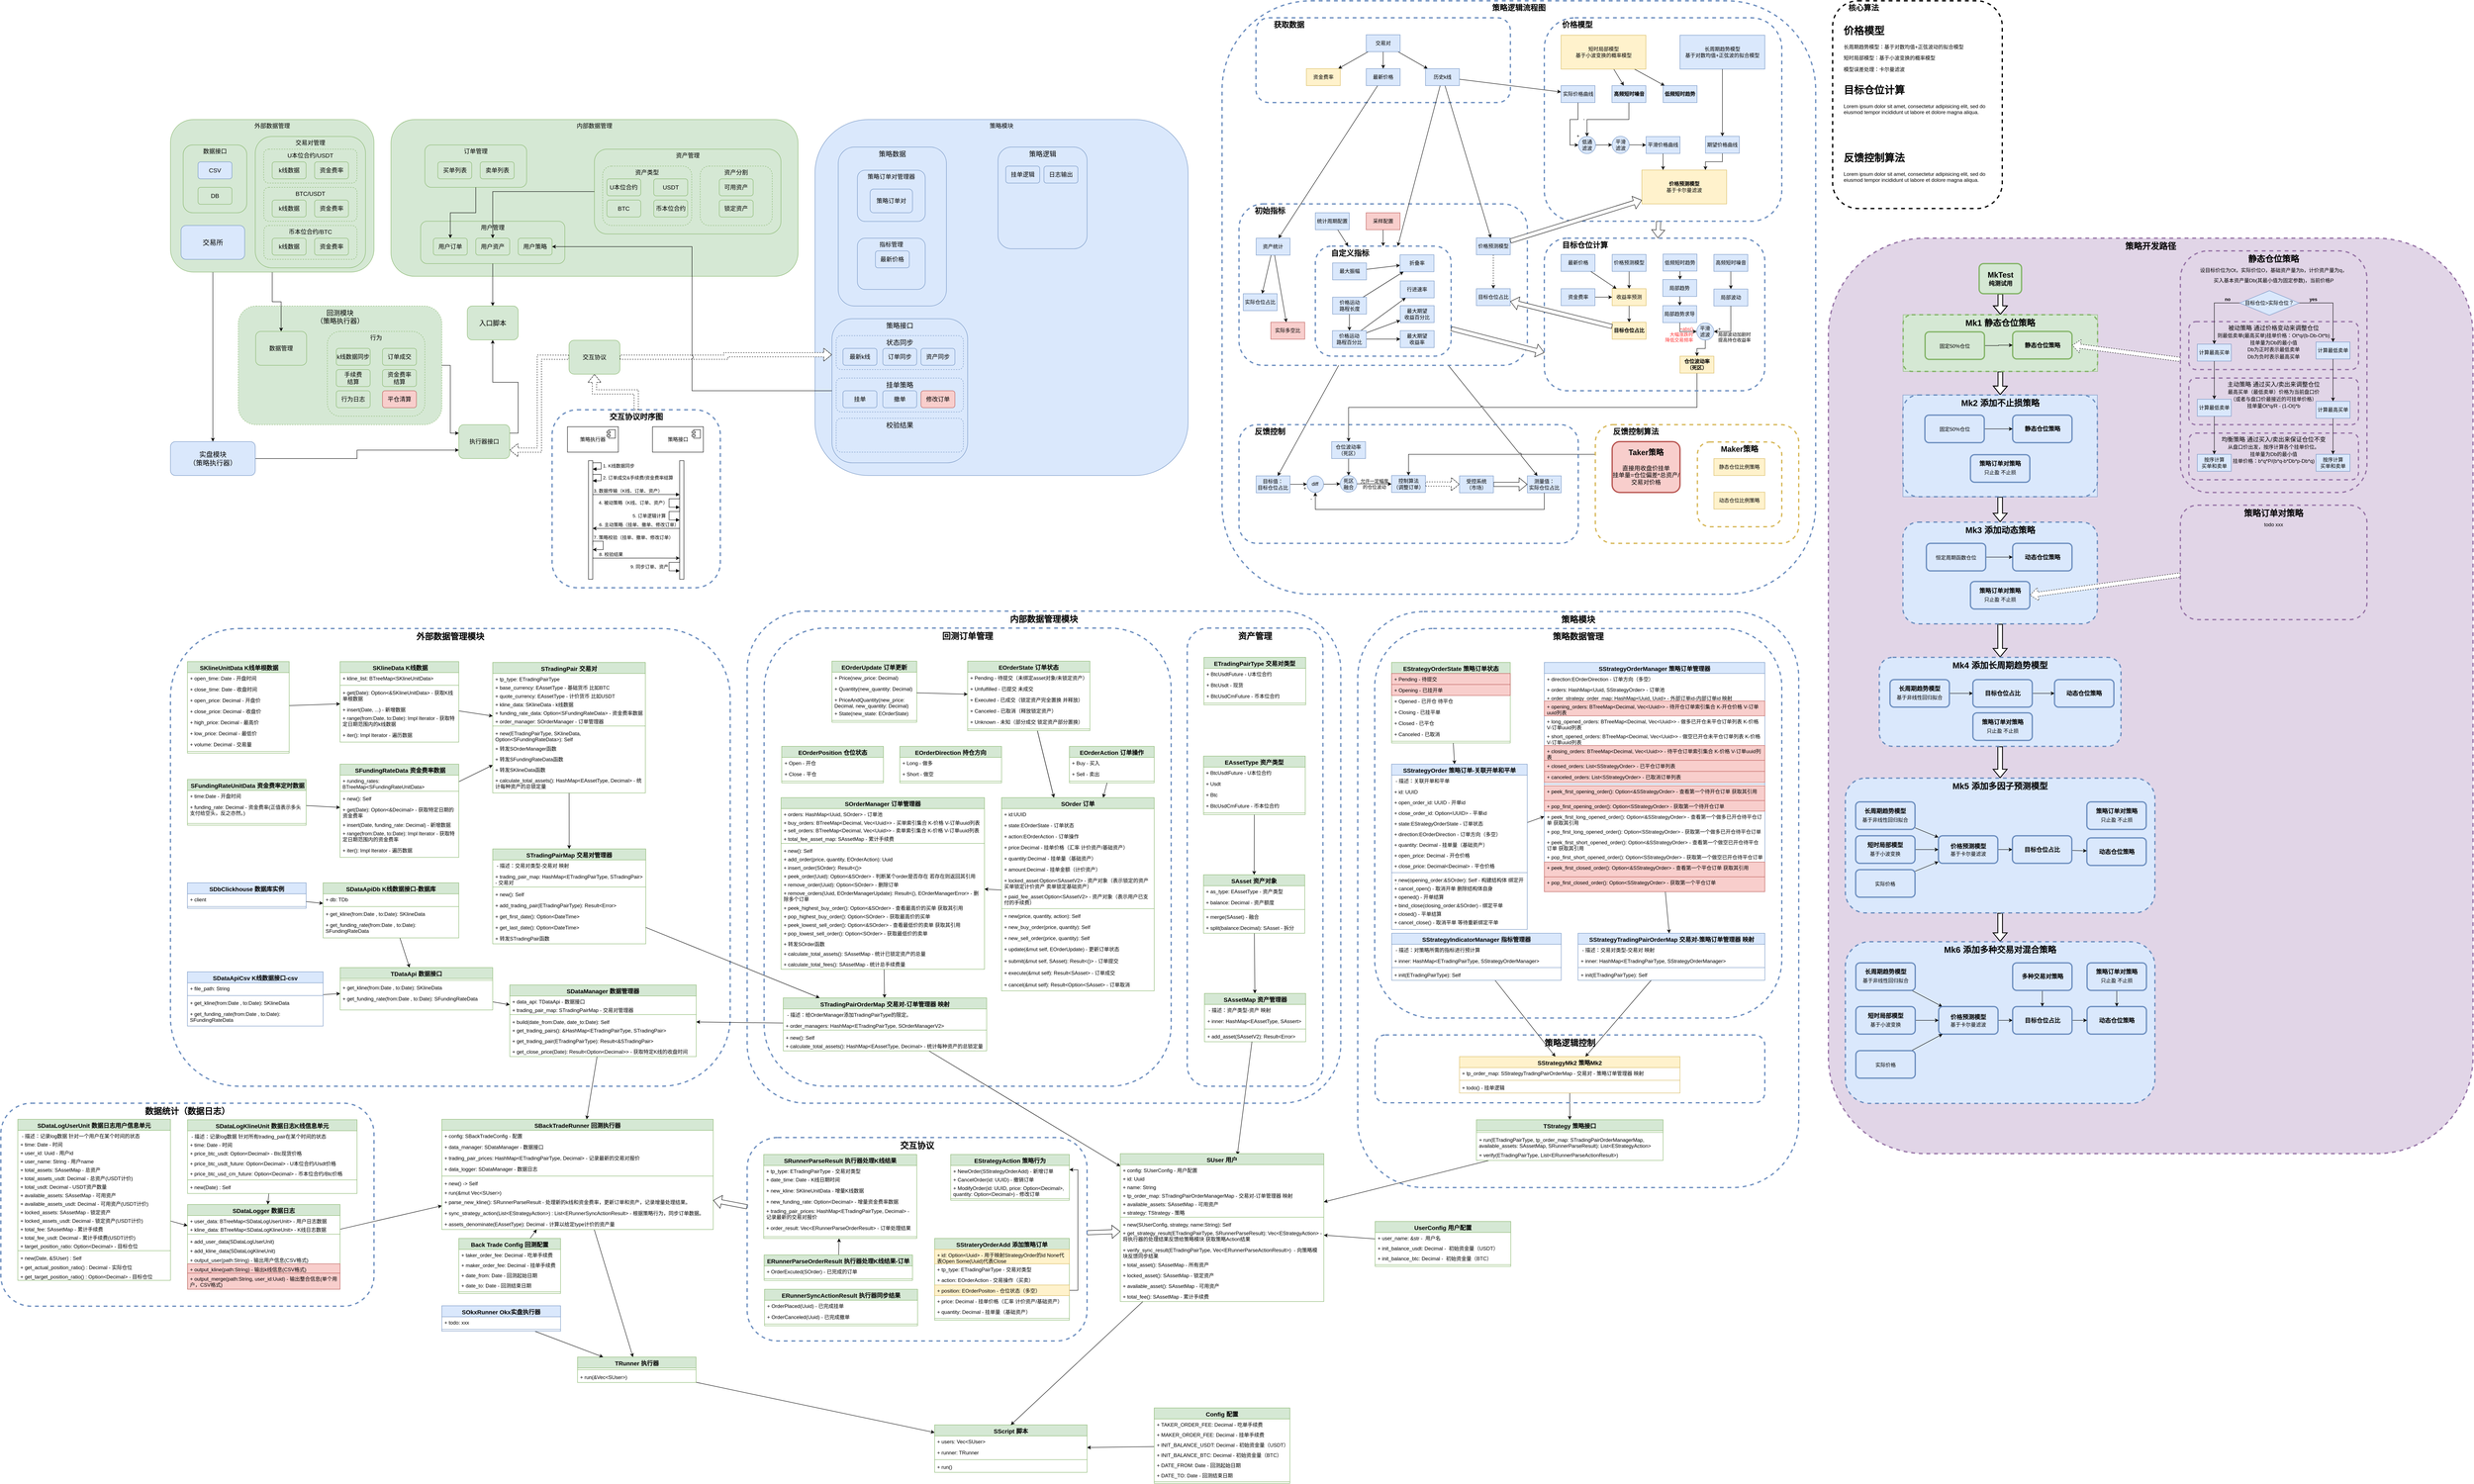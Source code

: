 <mxfile version="24.6.4" type="device">
  <diagram name="第 1 页" id="F4dAkYMisPp_Crrg1WQa">
    <mxGraphModel dx="6356" dy="2962" grid="1" gridSize="10" guides="1" tooltips="1" connect="1" arrows="1" fold="1" page="1" pageScale="1" pageWidth="827" pageHeight="1169" math="0" shadow="0">
      <root>
        <mxCell id="0" />
        <mxCell id="1" parent="0" />
        <mxCell id="NuSqXRQeCFyoJjsh3Q7N-288" value="策略开发路径" style="rounded=1;whiteSpace=wrap;html=1;fillColor=#e1d5e7;strokeColor=#9673a6;fontSize=20;fontFamily=Helvetica;verticalAlign=top;dashed=1;fontStyle=1;strokeWidth=3;" vertex="1" parent="1">
          <mxGeometry x="1470" y="320" width="1520" height="2160" as="geometry" />
        </mxCell>
        <mxCell id="NuSqXRQeCFyoJjsh3Q7N-14" value="策略逻辑流程图" style="rounded=1;whiteSpace=wrap;html=1;fillColor=none;strokeColor=#6c8ebf;fontColor=#000000;fontSize=18;fontFamily=Helvetica;verticalAlign=top;dashed=1;strokeWidth=3;fontStyle=1;movable=1;resizable=1;rotatable=1;deletable=1;editable=1;locked=0;connectable=1;" vertex="1" parent="1">
          <mxGeometry x="40" y="-240" width="1400" height="1400" as="geometry" />
        </mxCell>
        <mxCell id="NuSqXRQeCFyoJjsh3Q7N-129" style="rounded=0;orthogonalLoop=1;jettySize=auto;html=1;jumpStyle=arc;edgeStyle=orthogonalEdgeStyle;entryX=0.5;entryY=0;entryDx=0;entryDy=0;exitX=0;exitY=0.25;exitDx=0;exitDy=0;" edge="1" parent="1" source="NuSqXRQeCFyoJjsh3Q7N-170" target="NuSqXRQeCFyoJjsh3Q7N-101">
          <mxGeometry relative="1" as="geometry" />
        </mxCell>
        <mxCell id="NuSqXRQeCFyoJjsh3Q7N-53" value="&amp;nbsp; &amp;nbsp; &amp;nbsp; &amp;nbsp;核心算法" style="rounded=1;whiteSpace=wrap;html=1;fontSize=18;fontFamily=Helvetica;verticalAlign=top;dashed=1;strokeWidth=3;fontStyle=1;movable=1;resizable=1;rotatable=1;deletable=1;editable=1;locked=0;connectable=1;align=left;" vertex="1" parent="1">
          <mxGeometry x="1480" y="-240" width="400" height="490" as="geometry" />
        </mxCell>
        <mxCell id="NuSqXRQeCFyoJjsh3Q7N-77" value="&amp;nbsp; &amp;nbsp; &amp;nbsp; &amp;nbsp; 获取数据" style="rounded=1;whiteSpace=wrap;html=1;fillColor=none;strokeColor=#6c8ebf;fontColor=#000000;fontSize=18;fontFamily=Helvetica;verticalAlign=top;dashed=1;strokeWidth=3;fontStyle=1;movable=1;resizable=1;rotatable=1;deletable=1;editable=1;locked=0;connectable=1;align=left;horizontal=1;" vertex="1" parent="1">
          <mxGeometry x="120" y="-200" width="600" height="200" as="geometry" />
        </mxCell>
        <mxCell id="NuSqXRQeCFyoJjsh3Q7N-123" style="rounded=0;orthogonalLoop=1;jettySize=auto;html=1;jumpStyle=arc;" edge="1" parent="1" source="NuSqXRQeCFyoJjsh3Q7N-47" target="NuSqXRQeCFyoJjsh3Q7N-97">
          <mxGeometry relative="1" as="geometry" />
        </mxCell>
        <mxCell id="NuSqXRQeCFyoJjsh3Q7N-124" style="rounded=0;orthogonalLoop=1;jettySize=auto;html=1;" edge="1" parent="1" source="NuSqXRQeCFyoJjsh3Q7N-47" target="NuSqXRQeCFyoJjsh3Q7N-100">
          <mxGeometry relative="1" as="geometry" />
        </mxCell>
        <mxCell id="NuSqXRQeCFyoJjsh3Q7N-47" value="&amp;nbsp; &amp;nbsp; &amp;nbsp; &amp;nbsp;初始指标" style="rounded=1;whiteSpace=wrap;html=1;fillColor=none;strokeColor=#6c8ebf;fontColor=#000000;fontSize=18;fontFamily=Helvetica;verticalAlign=top;dashed=1;strokeWidth=3;fontStyle=1;movable=1;resizable=1;rotatable=1;deletable=1;editable=1;locked=0;connectable=1;align=left;horizontal=1;" vertex="1" parent="1">
          <mxGeometry x="80" y="239.17" width="680" height="380.83" as="geometry" />
        </mxCell>
        <mxCell id="F7tQ2r_eFeR0tLp06QVQ-1287" value="" style="group" parent="1" vertex="1" connectable="0">
          <mxGeometry x="-1920" y="40" width="960" height="370" as="geometry" />
        </mxCell>
        <mxCell id="F7tQ2r_eFeR0tLp06QVQ-1260" value="内部数据管理" style="rounded=1;whiteSpace=wrap;html=1;fillColor=#d5e8d4;strokeColor=#82b366;fontSize=14;fontFamily=Helvetica;verticalAlign=top;" parent="F7tQ2r_eFeR0tLp06QVQ-1287" vertex="1">
          <mxGeometry width="960" height="370" as="geometry" />
        </mxCell>
        <mxCell id="F7tQ2r_eFeR0tLp06QVQ-269" value="资产管理" style="rounded=1;whiteSpace=wrap;html=1;fillColor=#d5e8d4;strokeColor=#82b366;fontSize=14;fontFamily=Helvetica;verticalAlign=top;" parent="F7tQ2r_eFeR0tLp06QVQ-1287" vertex="1">
          <mxGeometry x="479.75" y="70" width="440" height="200" as="geometry" />
        </mxCell>
        <mxCell id="F7tQ2r_eFeR0tLp06QVQ-293" value="资产类型" style="rounded=1;whiteSpace=wrap;html=1;fillColor=#d5e8d4;strokeColor=#82b366;fontSize=14;fontFamily=Helvetica;verticalAlign=top;dashed=1;" parent="F7tQ2r_eFeR0tLp06QVQ-1287" vertex="1">
          <mxGeometry x="499.25" y="110" width="210" height="140" as="geometry" />
        </mxCell>
        <mxCell id="F7tQ2r_eFeR0tLp06QVQ-270" value="U本位合约" style="rounded=1;whiteSpace=wrap;html=1;fillColor=#d5e8d4;strokeColor=#82b366;fontSize=14;fontFamily=Helvetica;" parent="F7tQ2r_eFeR0tLp06QVQ-1287" vertex="1">
          <mxGeometry x="509.25" y="140" width="80" height="40" as="geometry" />
        </mxCell>
        <mxCell id="F7tQ2r_eFeR0tLp06QVQ-271" value="USDT" style="rounded=1;whiteSpace=wrap;html=1;fillColor=#d5e8d4;strokeColor=#82b366;fontSize=14;fontFamily=Helvetica;" parent="F7tQ2r_eFeR0tLp06QVQ-1287" vertex="1">
          <mxGeometry x="619.75" y="140" width="80" height="40" as="geometry" />
        </mxCell>
        <mxCell id="F7tQ2r_eFeR0tLp06QVQ-273" value="BTC" style="rounded=1;whiteSpace=wrap;html=1;fillColor=#d5e8d4;strokeColor=#82b366;fontSize=14;fontFamily=Helvetica;" parent="F7tQ2r_eFeR0tLp06QVQ-1287" vertex="1">
          <mxGeometry x="509.25" y="190" width="80" height="40" as="geometry" />
        </mxCell>
        <mxCell id="F7tQ2r_eFeR0tLp06QVQ-274" value="币本位合约" style="rounded=1;whiteSpace=wrap;html=1;fillColor=#d5e8d4;strokeColor=#82b366;fontSize=14;fontFamily=Helvetica;" parent="F7tQ2r_eFeR0tLp06QVQ-1287" vertex="1">
          <mxGeometry x="619.75" y="190" width="80" height="40" as="geometry" />
        </mxCell>
        <mxCell id="F7tQ2r_eFeR0tLp06QVQ-297" value="资产分割" style="rounded=1;whiteSpace=wrap;html=1;fillColor=#d5e8d4;strokeColor=#82b366;fontSize=14;fontFamily=Helvetica;verticalAlign=top;dashed=1;" parent="F7tQ2r_eFeR0tLp06QVQ-1287" vertex="1">
          <mxGeometry x="729.25" y="110" width="170" height="140" as="geometry" />
        </mxCell>
        <mxCell id="F7tQ2r_eFeR0tLp06QVQ-298" value="可用资产" style="rounded=1;whiteSpace=wrap;html=1;fillColor=#d5e8d4;strokeColor=#82b366;fontSize=14;fontFamily=Helvetica;" parent="F7tQ2r_eFeR0tLp06QVQ-1287" vertex="1">
          <mxGeometry x="774.25" y="140" width="80" height="40" as="geometry" />
        </mxCell>
        <mxCell id="F7tQ2r_eFeR0tLp06QVQ-299" value="锁定资产" style="rounded=1;whiteSpace=wrap;html=1;fillColor=#d5e8d4;strokeColor=#82b366;fontSize=14;fontFamily=Helvetica;" parent="F7tQ2r_eFeR0tLp06QVQ-1287" vertex="1">
          <mxGeometry x="774.25" y="190" width="80" height="40" as="geometry" />
        </mxCell>
        <mxCell id="F7tQ2r_eFeR0tLp06QVQ-1262" value="用户管理" style="rounded=1;whiteSpace=wrap;html=1;fillColor=#d5e8d4;strokeColor=#82b366;fontSize=14;fontFamily=Helvetica;verticalAlign=top;" parent="F7tQ2r_eFeR0tLp06QVQ-1287" vertex="1">
          <mxGeometry x="70" y="240" width="340" height="100" as="geometry" />
        </mxCell>
        <mxCell id="F7tQ2r_eFeR0tLp06QVQ-1263" value="用户资产" style="rounded=1;whiteSpace=wrap;html=1;fillColor=#d5e8d4;strokeColor=#82b366;fontSize=14;fontFamily=Helvetica;verticalAlign=middle;" parent="F7tQ2r_eFeR0tLp06QVQ-1287" vertex="1">
          <mxGeometry x="200" y="280" width="80" height="40" as="geometry" />
        </mxCell>
        <mxCell id="F7tQ2r_eFeR0tLp06QVQ-1264" value="用户订单" style="rounded=1;whiteSpace=wrap;html=1;fillColor=#d5e8d4;strokeColor=#82b366;fontSize=14;fontFamily=Helvetica;verticalAlign=middle;" parent="F7tQ2r_eFeR0tLp06QVQ-1287" vertex="1">
          <mxGeometry x="100" y="280" width="80" height="40" as="geometry" />
        </mxCell>
        <mxCell id="F7tQ2r_eFeR0tLp06QVQ-1272" value="用户策略" style="rounded=1;whiteSpace=wrap;html=1;fillColor=#d5e8d4;strokeColor=#82b366;fontSize=14;fontFamily=Helvetica;verticalAlign=middle;" parent="F7tQ2r_eFeR0tLp06QVQ-1287" vertex="1">
          <mxGeometry x="300" y="280" width="80" height="40" as="geometry" />
        </mxCell>
        <mxCell id="F7tQ2r_eFeR0tLp06QVQ-306" value="订单管理" style="rounded=1;whiteSpace=wrap;html=1;fillColor=#d5e8d4;strokeColor=#82b366;fontSize=14;fontFamily=Helvetica;verticalAlign=top;" parent="F7tQ2r_eFeR0tLp06QVQ-1287" vertex="1">
          <mxGeometry x="80" y="60" width="240" height="100" as="geometry" />
        </mxCell>
        <mxCell id="F7tQ2r_eFeR0tLp06QVQ-307" value="买单列表" style="rounded=1;whiteSpace=wrap;html=1;fillColor=#d5e8d4;strokeColor=#82b366;fontSize=14;fontFamily=Helvetica;verticalAlign=middle;" parent="F7tQ2r_eFeR0tLp06QVQ-1287" vertex="1">
          <mxGeometry x="110.5" y="100" width="80" height="40" as="geometry" />
        </mxCell>
        <mxCell id="F7tQ2r_eFeR0tLp06QVQ-316" value="卖单列表" style="rounded=1;whiteSpace=wrap;html=1;fillColor=#d5e8d4;strokeColor=#82b366;fontSize=14;fontFamily=Helvetica;verticalAlign=middle;" parent="F7tQ2r_eFeR0tLp06QVQ-1287" vertex="1">
          <mxGeometry x="210.5" y="100" width="80" height="40" as="geometry" />
        </mxCell>
        <mxCell id="F7tQ2r_eFeR0tLp06QVQ-1265" style="edgeStyle=orthogonalEdgeStyle;rounded=0;orthogonalLoop=1;jettySize=auto;html=1;" parent="F7tQ2r_eFeR0tLp06QVQ-1287" source="F7tQ2r_eFeR0tLp06QVQ-269" target="F7tQ2r_eFeR0tLp06QVQ-1263" edge="1">
          <mxGeometry relative="1" as="geometry" />
        </mxCell>
        <mxCell id="F7tQ2r_eFeR0tLp06QVQ-1266" style="edgeStyle=orthogonalEdgeStyle;rounded=0;orthogonalLoop=1;jettySize=auto;html=1;entryX=0.5;entryY=0;entryDx=0;entryDy=0;" parent="F7tQ2r_eFeR0tLp06QVQ-1287" source="F7tQ2r_eFeR0tLp06QVQ-306" target="F7tQ2r_eFeR0tLp06QVQ-1264" edge="1">
          <mxGeometry relative="1" as="geometry" />
        </mxCell>
        <mxCell id="F7tQ2r_eFeR0tLp06QVQ-1267" value="策略模块" style="rounded=1;whiteSpace=wrap;html=1;fillColor=#dae8fc;strokeColor=#6c8ebf;fontColor=#000000;fontSize=14;fontFamily=Helvetica;verticalAlign=top;" parent="1" vertex="1">
          <mxGeometry x="-920" y="40" width="880" height="840" as="geometry" />
        </mxCell>
        <mxCell id="F7tQ2r_eFeR0tLp06QVQ-1082" value="内部数据管理模块" style="rounded=1;whiteSpace=wrap;html=1;fillColor=none;strokeColor=#6c8ebf;fontColor=#000000;fontSize=20;fontFamily=Helvetica;verticalAlign=top;dashed=1;fontStyle=1;strokeWidth=3;arcSize=12;" parent="1" vertex="1">
          <mxGeometry x="-1080" y="1200" width="1400" height="1161" as="geometry" />
        </mxCell>
        <mxCell id="F7tQ2r_eFeR0tLp06QVQ-1083" value="策略模块" style="rounded=1;whiteSpace=wrap;html=1;fillColor=none;strokeColor=#6c8ebf;fontColor=#000000;fontSize=20;fontFamily=Helvetica;verticalAlign=top;dashed=1;fontStyle=1;strokeWidth=3;" parent="1" vertex="1">
          <mxGeometry x="360" y="1201" width="1040" height="1359" as="geometry" />
        </mxCell>
        <mxCell id="F7tQ2r_eFeR0tLp06QVQ-1213" style="rounded=0;orthogonalLoop=1;jettySize=auto;html=1;shape=flexArrow;fillColor=default;" parent="1" source="F7tQ2r_eFeR0tLp06QVQ-800" target="F7tQ2r_eFeR0tLp06QVQ-1200" edge="1">
          <mxGeometry relative="1" as="geometry">
            <mxPoint x="681.67" y="3056.941" as="targetPoint" />
          </mxGeometry>
        </mxCell>
        <mxCell id="F7tQ2r_eFeR0tLp06QVQ-800" value="交互协议" style="rounded=1;whiteSpace=wrap;html=1;fillColor=none;strokeColor=#6c8ebf;fontColor=#000000;fontSize=20;fontFamily=Helvetica;verticalAlign=top;dashed=1;fontStyle=1;strokeWidth=3;" parent="1" vertex="1">
          <mxGeometry x="-1080" y="2442" width="801.67" height="480" as="geometry" />
        </mxCell>
        <mxCell id="F7tQ2r_eFeR0tLp06QVQ-775" value="外部数据管理模块" style="rounded=1;whiteSpace=wrap;html=1;fillColor=none;strokeColor=#6c8ebf;fontColor=#000000;fontSize=20;fontFamily=Helvetica;verticalAlign=top;dashed=1;fontStyle=1;strokeWidth=3;" parent="1" vertex="1">
          <mxGeometry x="-2440" y="1241" width="1320" height="1080" as="geometry" />
        </mxCell>
        <mxCell id="F7tQ2r_eFeR0tLp06QVQ-659" value="资产管理" style="rounded=1;whiteSpace=wrap;html=1;fillColor=none;strokeColor=#6c8ebf;fontColor=#000000;fontSize=20;fontFamily=Helvetica;verticalAlign=top;dashed=1;fontStyle=1;strokeWidth=3;" parent="1" vertex="1">
          <mxGeometry x="-42.12" y="1240" width="320" height="1081" as="geometry" />
        </mxCell>
        <mxCell id="F7tQ2r_eFeR0tLp06QVQ-657" value="策略数据管理" style="rounded=1;whiteSpace=wrap;html=1;fillColor=none;strokeColor=#6c8ebf;fontColor=#000000;fontSize=20;fontFamily=Helvetica;verticalAlign=top;dashed=1;fontStyle=1;strokeWidth=3;" parent="1" vertex="1">
          <mxGeometry x="400" y="1241" width="960" height="919" as="geometry" />
        </mxCell>
        <mxCell id="F7tQ2r_eFeR0tLp06QVQ-658" value="回测订单管理" style="rounded=1;whiteSpace=wrap;html=1;fillColor=none;strokeColor=#6c8ebf;fontColor=#000000;fontSize=20;fontFamily=Helvetica;verticalAlign=top;dashed=1;fontStyle=1;strokeWidth=3;" parent="1" vertex="1">
          <mxGeometry x="-1040" y="1240" width="960" height="1081" as="geometry" />
        </mxCell>
        <mxCell id="F7tQ2r_eFeR0tLp06QVQ-1275" style="edgeStyle=orthogonalEdgeStyle;rounded=0;orthogonalLoop=1;jettySize=auto;html=1;entryX=0;entryY=0.75;entryDx=0;entryDy=0;" parent="1" source="F7tQ2r_eFeR0tLp06QVQ-71" target="F7tQ2r_eFeR0tLp06QVQ-1274" edge="1">
          <mxGeometry relative="1" as="geometry" />
        </mxCell>
        <mxCell id="F7tQ2r_eFeR0tLp06QVQ-71" value="实盘模块&lt;div&gt;（策略执行器）&lt;/div&gt;" style="rounded=1;whiteSpace=wrap;html=1;fillColor=#dae8fc;strokeColor=#6c8ebf;fontSize=16;fontFamily=Helvetica;verticalAlign=middle;" parent="1" vertex="1">
          <mxGeometry x="-2440" y="800" width="200" height="80" as="geometry" />
        </mxCell>
        <mxCell id="F7tQ2r_eFeR0tLp06QVQ-375" style="rounded=0;orthogonalLoop=1;jettySize=auto;html=1;" parent="1" source="F7tQ2r_eFeR0tLp06QVQ-155" target="F7tQ2r_eFeR0tLp06QVQ-1200" edge="1">
          <mxGeometry relative="1" as="geometry">
            <mxPoint x="-147.08" y="2850" as="targetPoint" />
          </mxGeometry>
        </mxCell>
        <mxCell id="F7tQ2r_eFeR0tLp06QVQ-163" style="rounded=0;orthogonalLoop=1;jettySize=auto;html=1;" parent="1" source="F7tQ2r_eFeR0tLp06QVQ-159" target="F7tQ2r_eFeR0tLp06QVQ-155" edge="1">
          <mxGeometry relative="1" as="geometry" />
        </mxCell>
        <mxCell id="F7tQ2r_eFeR0tLp06QVQ-376" style="rounded=0;orthogonalLoop=1;jettySize=auto;html=1;" parent="1" source="F7tQ2r_eFeR0tLp06QVQ-165" target="F7tQ2r_eFeR0tLp06QVQ-1166" edge="1">
          <mxGeometry relative="1" as="geometry">
            <mxPoint x="-504.5" y="3401.353" as="targetPoint" />
          </mxGeometry>
        </mxCell>
        <mxCell id="F7tQ2r_eFeR0tLp06QVQ-165" value="&lt;b style=&quot;font-size: 14px;&quot;&gt;Config 配置&lt;/b&gt;" style="swimlane;fontStyle=1;align=center;verticalAlign=top;childLayout=stackLayout;horizontal=1;startSize=26;horizontalStack=0;resizeParent=1;resizeParentMax=0;resizeLast=0;collapsible=1;marginBottom=0;whiteSpace=wrap;html=1;fillColor=#d5e8d4;strokeColor=#82b366;" parent="1" vertex="1">
          <mxGeometry x="-120" y="3080" width="320" height="178" as="geometry" />
        </mxCell>
        <mxCell id="F7tQ2r_eFeR0tLp06QVQ-175" value="+&amp;nbsp;&lt;span style=&quot;text-wrap: nowrap;&quot;&gt;TAKER_ORDER_FEE:&amp;nbsp;&lt;/span&gt;Decimal&lt;span style=&quot;text-wrap: nowrap;&quot;&gt;&amp;nbsp;- 吃单手续费&lt;/span&gt;" style="text;strokeColor=none;fillColor=none;align=left;verticalAlign=top;spacingLeft=4;spacingRight=4;overflow=hidden;rotatable=0;points=[[0,0.5],[1,0.5]];portConstraint=eastwest;whiteSpace=wrap;html=1;" parent="F7tQ2r_eFeR0tLp06QVQ-165" vertex="1">
          <mxGeometry y="26" width="320" height="24" as="geometry" />
        </mxCell>
        <mxCell id="F7tQ2r_eFeR0tLp06QVQ-166" value="&lt;div&gt;&lt;span style=&quot;text-wrap: nowrap;&quot;&gt;+ MAKER_ORDER_FEE:&amp;nbsp;&lt;/span&gt;&lt;span style=&quot;background-color: initial;&quot;&gt;Decimal&lt;/span&gt;&lt;span style=&quot;text-wrap: nowrap; background-color: initial;&quot;&gt;&amp;nbsp;- 挂单手续费&lt;/span&gt;&lt;/div&gt;" style="text;strokeColor=none;fillColor=none;align=left;verticalAlign=top;spacingLeft=4;spacingRight=4;overflow=hidden;rotatable=0;points=[[0,0.5],[1,0.5]];portConstraint=eastwest;whiteSpace=wrap;html=1;" parent="F7tQ2r_eFeR0tLp06QVQ-165" vertex="1">
          <mxGeometry y="50" width="320" height="24" as="geometry" />
        </mxCell>
        <mxCell id="F7tQ2r_eFeR0tLp06QVQ-672" value="&lt;div&gt;&lt;span style=&quot;text-wrap: nowrap;&quot;&gt;+ INIT_BALANCE_USDT:&amp;nbsp;&lt;/span&gt;&lt;span style=&quot;background-color: initial;&quot;&gt;Decimal&lt;/span&gt;&lt;span style=&quot;text-wrap: nowrap; background-color: initial;&quot;&gt;&amp;nbsp;- 初始资金量（USDT）&lt;/span&gt;&lt;/div&gt;" style="text;strokeColor=none;fillColor=none;align=left;verticalAlign=top;spacingLeft=4;spacingRight=4;overflow=hidden;rotatable=0;points=[[0,0.5],[1,0.5]];portConstraint=eastwest;whiteSpace=wrap;html=1;" parent="F7tQ2r_eFeR0tLp06QVQ-165" vertex="1">
          <mxGeometry y="74" width="320" height="24" as="geometry" />
        </mxCell>
        <mxCell id="F7tQ2r_eFeR0tLp06QVQ-825" value="&lt;div&gt;&lt;span style=&quot;text-wrap: nowrap;&quot;&gt;+ INIT_BALANCE_BTC:&amp;nbsp;&lt;/span&gt;&lt;span style=&quot;background-color: initial;&quot;&gt;Decimal&lt;/span&gt;&lt;span style=&quot;text-wrap: nowrap; background-color: initial;&quot;&gt;&amp;nbsp;- 初始资金量（BTC）&lt;/span&gt;&lt;/div&gt;" style="text;strokeColor=none;fillColor=none;align=left;verticalAlign=top;spacingLeft=4;spacingRight=4;overflow=hidden;rotatable=0;points=[[0,0.5],[1,0.5]];portConstraint=eastwest;whiteSpace=wrap;html=1;" parent="F7tQ2r_eFeR0tLp06QVQ-165" vertex="1">
          <mxGeometry y="98" width="320" height="24" as="geometry" />
        </mxCell>
        <mxCell id="F7tQ2r_eFeR0tLp06QVQ-822" value="&lt;div&gt;&lt;span style=&quot;text-wrap: nowrap;&quot;&gt;+ DATE_FROM: &lt;/span&gt;Date&lt;span style=&quot;text-wrap: nowrap; background-color: initial;&quot;&gt;&amp;nbsp;- 回测起始日期&lt;/span&gt;&lt;/div&gt;" style="text;strokeColor=none;fillColor=none;align=left;verticalAlign=top;spacingLeft=4;spacingRight=4;overflow=hidden;rotatable=0;points=[[0,0.5],[1,0.5]];portConstraint=eastwest;whiteSpace=wrap;html=1;" parent="F7tQ2r_eFeR0tLp06QVQ-165" vertex="1">
          <mxGeometry y="122" width="320" height="24" as="geometry" />
        </mxCell>
        <mxCell id="F7tQ2r_eFeR0tLp06QVQ-823" value="&lt;div&gt;&lt;span style=&quot;text-wrap: nowrap;&quot;&gt;+ DATE_TO: &lt;/span&gt;Date&lt;span style=&quot;text-wrap: nowrap; background-color: initial;&quot;&gt;&amp;nbsp;- 回测结束日期&lt;/span&gt;&lt;/div&gt;" style="text;strokeColor=none;fillColor=none;align=left;verticalAlign=top;spacingLeft=4;spacingRight=4;overflow=hidden;rotatable=0;points=[[0,0.5],[1,0.5]];portConstraint=eastwest;whiteSpace=wrap;html=1;" parent="F7tQ2r_eFeR0tLp06QVQ-165" vertex="1">
          <mxGeometry y="146" width="320" height="24" as="geometry" />
        </mxCell>
        <mxCell id="F7tQ2r_eFeR0tLp06QVQ-167" value="" style="line;strokeWidth=1;fillColor=none;align=left;verticalAlign=middle;spacingTop=-1;spacingLeft=3;spacingRight=3;rotatable=0;labelPosition=right;points=[];portConstraint=eastwest;strokeColor=inherit;" parent="F7tQ2r_eFeR0tLp06QVQ-165" vertex="1">
          <mxGeometry y="170" width="320" height="8" as="geometry" />
        </mxCell>
        <mxCell id="F7tQ2r_eFeR0tLp06QVQ-207" style="rounded=0;orthogonalLoop=1;jettySize=auto;html=1;" parent="1" source="F7tQ2r_eFeR0tLp06QVQ-176" target="F7tQ2r_eFeR0tLp06QVQ-201" edge="1">
          <mxGeometry relative="1" as="geometry" />
        </mxCell>
        <mxCell id="F7tQ2r_eFeR0tLp06QVQ-176" value="&lt;b style=&quot;font-size: 14px;&quot;&gt;E&lt;/b&gt;&lt;b style=&quot;font-size: 14px;&quot;&gt;Strategy&lt;/b&gt;&lt;b style=&quot;font-size: 14px;&quot;&gt;OrderState 策略订单状态&lt;/b&gt;" style="swimlane;fontStyle=1;align=center;verticalAlign=top;childLayout=stackLayout;horizontal=1;startSize=26;horizontalStack=0;resizeParent=1;resizeParentMax=0;resizeLast=0;collapsible=1;marginBottom=0;whiteSpace=wrap;html=1;fillColor=#d5e8d4;strokeColor=#82b366;" parent="1" vertex="1">
          <mxGeometry x="439.75" y="1321" width="280" height="190" as="geometry" />
        </mxCell>
        <mxCell id="F7tQ2r_eFeR0tLp06QVQ-184" value="+ Pending - 待提交" style="text;strokeColor=#b85450;fillColor=#f8cecc;align=left;verticalAlign=top;spacingLeft=4;spacingRight=4;overflow=hidden;rotatable=0;points=[[0,0.5],[1,0.5]];portConstraint=eastwest;whiteSpace=wrap;html=1;" parent="F7tQ2r_eFeR0tLp06QVQ-176" vertex="1">
          <mxGeometry y="26" width="280" height="26" as="geometry" />
        </mxCell>
        <mxCell id="F7tQ2r_eFeR0tLp06QVQ-177" value="+ Opening - 已挂开单" style="text;strokeColor=#b85450;fillColor=#f8cecc;align=left;verticalAlign=top;spacingLeft=4;spacingRight=4;overflow=hidden;rotatable=0;points=[[0,0.5],[1,0.5]];portConstraint=eastwest;whiteSpace=wrap;html=1;" parent="F7tQ2r_eFeR0tLp06QVQ-176" vertex="1">
          <mxGeometry y="52" width="280" height="26" as="geometry" />
        </mxCell>
        <mxCell id="F7tQ2r_eFeR0tLp06QVQ-180" value="+ Opened - 已开仓 待平仓" style="text;strokeColor=none;fillColor=none;align=left;verticalAlign=top;spacingLeft=4;spacingRight=4;overflow=hidden;rotatable=0;points=[[0,0.5],[1,0.5]];portConstraint=eastwest;whiteSpace=wrap;html=1;" parent="F7tQ2r_eFeR0tLp06QVQ-176" vertex="1">
          <mxGeometry y="78" width="280" height="26" as="geometry" />
        </mxCell>
        <mxCell id="F7tQ2r_eFeR0tLp06QVQ-181" value="+ Closing - 已挂平单" style="text;strokeColor=none;fillColor=none;align=left;verticalAlign=top;spacingLeft=4;spacingRight=4;overflow=hidden;rotatable=0;points=[[0,0.5],[1,0.5]];portConstraint=eastwest;whiteSpace=wrap;html=1;" parent="F7tQ2r_eFeR0tLp06QVQ-176" vertex="1">
          <mxGeometry y="104" width="280" height="26" as="geometry" />
        </mxCell>
        <mxCell id="F7tQ2r_eFeR0tLp06QVQ-182" value="+ Closed - 已平仓" style="text;strokeColor=none;fillColor=none;align=left;verticalAlign=top;spacingLeft=4;spacingRight=4;overflow=hidden;rotatable=0;points=[[0,0.5],[1,0.5]];portConstraint=eastwest;whiteSpace=wrap;html=1;" parent="F7tQ2r_eFeR0tLp06QVQ-176" vertex="1">
          <mxGeometry y="130" width="280" height="26" as="geometry" />
        </mxCell>
        <mxCell id="F7tQ2r_eFeR0tLp06QVQ-183" value="+ Canceled - 已取消" style="text;strokeColor=none;fillColor=none;align=left;verticalAlign=top;spacingLeft=4;spacingRight=4;overflow=hidden;rotatable=0;points=[[0,0.5],[1,0.5]];portConstraint=eastwest;whiteSpace=wrap;html=1;" parent="F7tQ2r_eFeR0tLp06QVQ-176" vertex="1">
          <mxGeometry y="156" width="280" height="26" as="geometry" />
        </mxCell>
        <mxCell id="F7tQ2r_eFeR0tLp06QVQ-178" value="" style="line;strokeWidth=1;fillColor=none;align=left;verticalAlign=middle;spacingTop=-1;spacingLeft=3;spacingRight=3;rotatable=0;labelPosition=right;points=[];portConstraint=eastwest;strokeColor=inherit;" parent="F7tQ2r_eFeR0tLp06QVQ-176" vertex="1">
          <mxGeometry y="182" width="280" height="8" as="geometry" />
        </mxCell>
        <mxCell id="F7tQ2r_eFeR0tLp06QVQ-937" style="rounded=0;orthogonalLoop=1;jettySize=auto;html=1;" parent="1" source="F7tQ2r_eFeR0tLp06QVQ-197" target="F7tQ2r_eFeR0tLp06QVQ-918" edge="1">
          <mxGeometry relative="1" as="geometry" />
        </mxCell>
        <mxCell id="F7tQ2r_eFeR0tLp06QVQ-519" style="rounded=0;orthogonalLoop=1;jettySize=auto;html=1;dashed=1;" parent="1" target="F7tQ2r_eFeR0tLp06QVQ-446" edge="1">
          <mxGeometry relative="1" as="geometry">
            <mxPoint x="392.25" y="2037.634" as="targetPoint" />
          </mxGeometry>
        </mxCell>
        <mxCell id="F7tQ2r_eFeR0tLp06QVQ-197" value="&lt;b style=&quot;font-size: 14px;&quot;&gt;SOrder 订单&lt;/b&gt;" style="swimlane;fontStyle=1;align=center;verticalAlign=top;childLayout=stackLayout;horizontal=1;startSize=26;horizontalStack=0;resizeParent=1;resizeParentMax=0;resizeLast=0;collapsible=1;marginBottom=0;whiteSpace=wrap;html=1;fillColor=#d5e8d4;strokeColor=#82b366;" parent="1" vertex="1">
          <mxGeometry x="-480.0" y="1640" width="360" height="456" as="geometry" />
        </mxCell>
        <mxCell id="F7tQ2r_eFeR0tLp06QVQ-198" value="+ id:UUID" style="text;strokeColor=none;fillColor=none;align=left;verticalAlign=top;spacingLeft=4;spacingRight=4;overflow=hidden;rotatable=0;points=[[0,0.5],[1,0.5]];portConstraint=eastwest;whiteSpace=wrap;html=1;" parent="F7tQ2r_eFeR0tLp06QVQ-197" vertex="1">
          <mxGeometry y="26" width="360" height="26" as="geometry" />
        </mxCell>
        <mxCell id="F7tQ2r_eFeR0tLp06QVQ-260" value="+ state:EOrderState - 订单状态" style="text;strokeColor=none;fillColor=none;align=left;verticalAlign=top;spacingLeft=4;spacingRight=4;overflow=hidden;rotatable=0;points=[[0,0.5],[1,0.5]];portConstraint=eastwest;whiteSpace=wrap;html=1;" parent="F7tQ2r_eFeR0tLp06QVQ-197" vertex="1">
          <mxGeometry y="52" width="360" height="26" as="geometry" />
        </mxCell>
        <mxCell id="F7tQ2r_eFeR0tLp06QVQ-686" value="+ action:EOrderAction - 订单操作" style="text;strokeColor=none;fillColor=none;align=left;verticalAlign=top;spacingLeft=4;spacingRight=4;overflow=hidden;rotatable=0;points=[[0,0.5],[1,0.5]];portConstraint=eastwest;whiteSpace=wrap;html=1;" parent="F7tQ2r_eFeR0tLp06QVQ-197" vertex="1">
          <mxGeometry y="78" width="360" height="26" as="geometry" />
        </mxCell>
        <mxCell id="F7tQ2r_eFeR0tLp06QVQ-536" value="+ price:Decimal&amp;nbsp;- 挂单价格（汇率 计价资产/基础资产）" style="text;strokeColor=none;fillColor=none;align=left;verticalAlign=top;spacingLeft=4;spacingRight=4;overflow=hidden;rotatable=0;points=[[0,0.5],[1,0.5]];portConstraint=eastwest;whiteSpace=wrap;html=1;" parent="F7tQ2r_eFeR0tLp06QVQ-197" vertex="1">
          <mxGeometry y="104" width="360" height="26" as="geometry" />
        </mxCell>
        <mxCell id="F7tQ2r_eFeR0tLp06QVQ-537" value="+ quantity:Decimal&amp;nbsp;- 挂单量（基础资产）" style="text;strokeColor=none;fillColor=none;align=left;verticalAlign=top;spacingLeft=4;spacingRight=4;overflow=hidden;rotatable=0;points=[[0,0.5],[1,0.5]];portConstraint=eastwest;whiteSpace=wrap;html=1;" parent="F7tQ2r_eFeR0tLp06QVQ-197" vertex="1">
          <mxGeometry y="130" width="360" height="26" as="geometry" />
        </mxCell>
        <mxCell id="F7tQ2r_eFeR0tLp06QVQ-900" value="+ amount:Decimal&amp;nbsp;- 挂单金额（计价资产）" style="text;strokeColor=none;fillColor=none;align=left;verticalAlign=top;spacingLeft=4;spacingRight=4;overflow=hidden;rotatable=0;points=[[0,0.5],[1,0.5]];portConstraint=eastwest;whiteSpace=wrap;html=1;fontStyle=0;labelBorderColor=none;fontColor=default;" parent="F7tQ2r_eFeR0tLp06QVQ-197" vertex="1">
          <mxGeometry y="156" width="360" height="26" as="geometry" />
        </mxCell>
        <mxCell id="F7tQ2r_eFeR0tLp06QVQ-901" value="+ locked_asset:Option&amp;lt;SAssetV2&amp;gt; - 资产对象（表示锁定的资产 买单锁定计价资产 卖单锁定基础资产）" style="text;strokeColor=none;fillColor=none;align=left;verticalAlign=top;spacingLeft=4;spacingRight=4;overflow=hidden;rotatable=0;points=[[0,0.5],[1,0.5]];portConstraint=eastwest;whiteSpace=wrap;html=1;fontStyle=0;labelBorderColor=none;fontColor=#000000;" parent="F7tQ2r_eFeR0tLp06QVQ-197" vertex="1">
          <mxGeometry y="182" width="360" height="38" as="geometry" />
        </mxCell>
        <mxCell id="F7tQ2r_eFeR0tLp06QVQ-1225" value="+ paid_fee_asset:Option&amp;lt;SAssetV2&amp;gt; - 资产对象（表示用户已支付的手续费）" style="text;strokeColor=none;fillColor=none;align=left;verticalAlign=top;spacingLeft=4;spacingRight=4;overflow=hidden;rotatable=0;points=[[0,0.5],[1,0.5]];portConstraint=eastwest;whiteSpace=wrap;html=1;fontStyle=0;labelBorderColor=none;fontColor=#000000;" parent="F7tQ2r_eFeR0tLp06QVQ-197" vertex="1">
          <mxGeometry y="220" width="360" height="38" as="geometry" />
        </mxCell>
        <mxCell id="F7tQ2r_eFeR0tLp06QVQ-199" value="" style="line;strokeWidth=1;fillColor=none;align=left;verticalAlign=middle;spacingTop=-1;spacingLeft=3;spacingRight=3;rotatable=0;labelPosition=right;points=[];portConstraint=eastwest;strokeColor=inherit;" parent="F7tQ2r_eFeR0tLp06QVQ-197" vertex="1">
          <mxGeometry y="258" width="360" height="8" as="geometry" />
        </mxCell>
        <mxCell id="F7tQ2r_eFeR0tLp06QVQ-200" value="+ new(price, quantity, action): Self" style="text;strokeColor=none;fillColor=none;align=left;verticalAlign=top;spacingLeft=4;spacingRight=4;overflow=hidden;rotatable=0;points=[[0,0.5],[1,0.5]];portConstraint=eastwest;whiteSpace=wrap;html=1;" parent="F7tQ2r_eFeR0tLp06QVQ-197" vertex="1">
          <mxGeometry y="266" width="360" height="26" as="geometry" />
        </mxCell>
        <mxCell id="F7tQ2r_eFeR0tLp06QVQ-688" value="+ new_buy_order(price, quantity): Self" style="text;strokeColor=none;fillColor=none;align=left;verticalAlign=top;spacingLeft=4;spacingRight=4;overflow=hidden;rotatable=0;points=[[0,0.5],[1,0.5]];portConstraint=eastwest;whiteSpace=wrap;html=1;" parent="F7tQ2r_eFeR0tLp06QVQ-197" vertex="1">
          <mxGeometry y="292" width="360" height="26" as="geometry" />
        </mxCell>
        <mxCell id="F7tQ2r_eFeR0tLp06QVQ-689" value="+ new_sell_order(price, quantity): Self" style="text;strokeColor=none;fillColor=none;align=left;verticalAlign=top;spacingLeft=4;spacingRight=4;overflow=hidden;rotatable=0;points=[[0,0.5],[1,0.5]];portConstraint=eastwest;whiteSpace=wrap;html=1;" parent="F7tQ2r_eFeR0tLp06QVQ-197" vertex="1">
          <mxGeometry y="318" width="360" height="26" as="geometry" />
        </mxCell>
        <mxCell id="F7tQ2r_eFeR0tLp06QVQ-690" value="+ update(&amp;amp;mut self, EOrderUpdate) - 更新订单状态" style="text;strokeColor=none;fillColor=none;align=left;verticalAlign=top;spacingLeft=4;spacingRight=4;overflow=hidden;rotatable=0;points=[[0,0.5],[1,0.5]];portConstraint=eastwest;whiteSpace=wrap;html=1;" parent="F7tQ2r_eFeR0tLp06QVQ-197" vertex="1">
          <mxGeometry y="344" width="360" height="28" as="geometry" />
        </mxCell>
        <mxCell id="F7tQ2r_eFeR0tLp06QVQ-907" value="+ submit(&amp;amp;mut self, SAsset): Result&amp;lt;()&amp;gt; - 订单提交" style="text;strokeColor=none;fillColor=none;align=left;verticalAlign=top;spacingLeft=4;spacingRight=4;overflow=hidden;rotatable=0;points=[[0,0.5],[1,0.5]];portConstraint=eastwest;whiteSpace=wrap;html=1;" parent="F7tQ2r_eFeR0tLp06QVQ-197" vertex="1">
          <mxGeometry y="372" width="360" height="28" as="geometry" />
        </mxCell>
        <mxCell id="F7tQ2r_eFeR0tLp06QVQ-909" value="+ execute(&amp;amp;mut self): Result&amp;lt;SAsset&amp;gt; - 订单成交" style="text;strokeColor=none;fillColor=none;align=left;verticalAlign=top;spacingLeft=4;spacingRight=4;overflow=hidden;rotatable=0;points=[[0,0.5],[1,0.5]];portConstraint=eastwest;whiteSpace=wrap;html=1;" parent="F7tQ2r_eFeR0tLp06QVQ-197" vertex="1">
          <mxGeometry y="400" width="360" height="28" as="geometry" />
        </mxCell>
        <mxCell id="F7tQ2r_eFeR0tLp06QVQ-910" value="+ cancel(&amp;amp;mut self): Result&amp;lt;Option&amp;lt;SAsset&amp;gt; - 订单取消" style="text;strokeColor=none;fillColor=none;align=left;verticalAlign=top;spacingLeft=4;spacingRight=4;overflow=hidden;rotatable=0;points=[[0,0.5],[1,0.5]];portConstraint=eastwest;whiteSpace=wrap;html=1;" parent="F7tQ2r_eFeR0tLp06QVQ-197" vertex="1">
          <mxGeometry y="428" width="360" height="28" as="geometry" />
        </mxCell>
        <mxCell id="F7tQ2r_eFeR0tLp06QVQ-629" style="rounded=0;orthogonalLoop=1;jettySize=auto;html=1;" parent="1" source="F7tQ2r_eFeR0tLp06QVQ-201" target="F7tQ2r_eFeR0tLp06QVQ-573" edge="1">
          <mxGeometry relative="1" as="geometry" />
        </mxCell>
        <mxCell id="F7tQ2r_eFeR0tLp06QVQ-201" value="&lt;b style=&quot;font-size: 14px;&quot;&gt;SStrategyOrder 策略订单-关联开单和平单&lt;/b&gt;" style="swimlane;fontStyle=1;align=center;verticalAlign=top;childLayout=stackLayout;horizontal=1;startSize=26;horizontalStack=0;resizeParent=1;resizeParentMax=0;resizeLast=0;collapsible=1;marginBottom=0;whiteSpace=wrap;html=1;fillColor=#dae8fc;strokeColor=#6c8ebf;" parent="1" vertex="1">
          <mxGeometry x="439.75" y="1561" width="320" height="390" as="geometry" />
        </mxCell>
        <mxCell id="F7tQ2r_eFeR0tLp06QVQ-1326" value="&amp;nbsp;- 描述：关联开单和平单" style="text;strokeColor=none;fillColor=none;align=left;verticalAlign=top;spacingLeft=4;spacingRight=4;overflow=hidden;rotatable=0;points=[[0,0.5],[1,0.5]];portConstraint=eastwest;whiteSpace=wrap;html=1;" parent="F7tQ2r_eFeR0tLp06QVQ-201" vertex="1">
          <mxGeometry y="26" width="320" height="26" as="geometry" />
        </mxCell>
        <mxCell id="F7tQ2r_eFeR0tLp06QVQ-1304" value="+ id: UUID" style="text;strokeColor=none;fillColor=none;align=left;verticalAlign=top;spacingLeft=4;spacingRight=4;overflow=hidden;rotatable=0;points=[[0,0.5],[1,0.5]];portConstraint=eastwest;whiteSpace=wrap;html=1;" parent="F7tQ2r_eFeR0tLp06QVQ-201" vertex="1">
          <mxGeometry y="52" width="320" height="25" as="geometry" />
        </mxCell>
        <mxCell id="F7tQ2r_eFeR0tLp06QVQ-599" value="+ open_order_id: UUID&amp;nbsp;- 开单id" style="text;strokeColor=none;fillColor=none;align=left;verticalAlign=top;spacingLeft=4;spacingRight=4;overflow=hidden;rotatable=0;points=[[0,0.5],[1,0.5]];portConstraint=eastwest;whiteSpace=wrap;html=1;" parent="F7tQ2r_eFeR0tLp06QVQ-201" vertex="1">
          <mxGeometry y="77" width="320" height="25" as="geometry" />
        </mxCell>
        <mxCell id="F7tQ2r_eFeR0tLp06QVQ-600" value="+ close_order_id: Option&amp;lt;UUID&amp;gt; - 平单id" style="text;strokeColor=none;fillColor=none;align=left;verticalAlign=top;spacingLeft=4;spacingRight=4;overflow=hidden;rotatable=0;points=[[0,0.5],[1,0.5]];portConstraint=eastwest;whiteSpace=wrap;html=1;" parent="F7tQ2r_eFeR0tLp06QVQ-201" vertex="1">
          <mxGeometry y="102" width="320" height="25" as="geometry" />
        </mxCell>
        <mxCell id="F7tQ2r_eFeR0tLp06QVQ-588" value="+ state:EStrategyOrderState - 订单状态" style="text;strokeColor=none;fillColor=none;align=left;verticalAlign=top;spacingLeft=4;spacingRight=4;overflow=hidden;rotatable=0;points=[[0,0.5],[1,0.5]];portConstraint=eastwest;whiteSpace=wrap;html=1;" parent="F7tQ2r_eFeR0tLp06QVQ-201" vertex="1">
          <mxGeometry y="127" width="320" height="25" as="geometry" />
        </mxCell>
        <mxCell id="F7tQ2r_eFeR0tLp06QVQ-598" value="+ direction:EOrderDirection - 订单方向（多空）" style="text;strokeColor=none;fillColor=none;align=left;verticalAlign=top;spacingLeft=4;spacingRight=4;overflow=hidden;rotatable=0;points=[[0,0.5],[1,0.5]];portConstraint=eastwest;whiteSpace=wrap;html=1;" parent="F7tQ2r_eFeR0tLp06QVQ-201" vertex="1">
          <mxGeometry y="152" width="320" height="25" as="geometry" />
        </mxCell>
        <mxCell id="F7tQ2r_eFeR0tLp06QVQ-590" value="+ quantity: Decimal&amp;nbsp;- 挂单量（基础资产）" style="text;strokeColor=none;fillColor=none;align=left;verticalAlign=top;spacingLeft=4;spacingRight=4;overflow=hidden;rotatable=0;points=[[0,0.5],[1,0.5]];portConstraint=eastwest;whiteSpace=wrap;html=1;" parent="F7tQ2r_eFeR0tLp06QVQ-201" vertex="1">
          <mxGeometry y="177" width="320" height="25" as="geometry" />
        </mxCell>
        <mxCell id="NuSqXRQeCFyoJjsh3Q7N-414" value="+ open_price: Decimal&amp;nbsp;- 开仓价格" style="text;strokeColor=none;fillColor=none;align=left;verticalAlign=top;spacingLeft=4;spacingRight=4;overflow=hidden;rotatable=0;points=[[0,0.5],[1,0.5]];portConstraint=eastwest;whiteSpace=wrap;html=1;" vertex="1" parent="F7tQ2r_eFeR0tLp06QVQ-201">
          <mxGeometry y="202" width="320" height="25" as="geometry" />
        </mxCell>
        <mxCell id="NuSqXRQeCFyoJjsh3Q7N-415" value="+ close_price: Decimal&amp;lt;Decimal&amp;gt; - 平仓价格" style="text;strokeColor=none;fillColor=none;align=left;verticalAlign=top;spacingLeft=4;spacingRight=4;overflow=hidden;rotatable=0;points=[[0,0.5],[1,0.5]];portConstraint=eastwest;whiteSpace=wrap;html=1;" vertex="1" parent="F7tQ2r_eFeR0tLp06QVQ-201">
          <mxGeometry y="227" width="320" height="25" as="geometry" />
        </mxCell>
        <mxCell id="F7tQ2r_eFeR0tLp06QVQ-203" value="" style="line;strokeWidth=1;fillColor=none;align=left;verticalAlign=middle;spacingTop=-1;spacingLeft=3;spacingRight=3;rotatable=0;labelPosition=right;points=[];portConstraint=eastwest;strokeColor=inherit;" parent="F7tQ2r_eFeR0tLp06QVQ-201" vertex="1">
          <mxGeometry y="252" width="320" height="8" as="geometry" />
        </mxCell>
        <mxCell id="F7tQ2r_eFeR0tLp06QVQ-592" value="+ new(opening_order:&amp;amp;SOrder): Self - 构建结构体 绑定开单" style="text;strokeColor=none;fillColor=none;align=left;verticalAlign=top;spacingLeft=4;spacingRight=4;overflow=hidden;rotatable=0;points=[[0,0.5],[1,0.5]];portConstraint=eastwest;whiteSpace=wrap;html=1;" parent="F7tQ2r_eFeR0tLp06QVQ-201" vertex="1">
          <mxGeometry y="260" width="320" height="20" as="geometry" />
        </mxCell>
        <mxCell id="NuSqXRQeCFyoJjsh3Q7N-426" value="+ cancel_open() - 取消开单 删除结构体自身" style="text;strokeColor=none;fillColor=none;align=left;verticalAlign=top;spacingLeft=4;spacingRight=4;overflow=hidden;rotatable=0;points=[[0,0.5],[1,0.5]];portConstraint=eastwest;whiteSpace=wrap;html=1;" vertex="1" parent="F7tQ2r_eFeR0tLp06QVQ-201">
          <mxGeometry y="280" width="320" height="20" as="geometry" />
        </mxCell>
        <mxCell id="NuSqXRQeCFyoJjsh3Q7N-424" value="+ opened() - 开单结算" style="text;strokeColor=none;fillColor=none;align=left;verticalAlign=top;spacingLeft=4;spacingRight=4;overflow=hidden;rotatable=0;points=[[0,0.5],[1,0.5]];portConstraint=eastwest;whiteSpace=wrap;html=1;" vertex="1" parent="F7tQ2r_eFeR0tLp06QVQ-201">
          <mxGeometry y="300" width="320" height="20" as="geometry" />
        </mxCell>
        <mxCell id="NuSqXRQeCFyoJjsh3Q7N-422" value="+ bind_close(closing_order:&amp;amp;SOrder) - 绑定平单" style="text;strokeColor=none;fillColor=none;align=left;verticalAlign=top;spacingLeft=4;spacingRight=4;overflow=hidden;rotatable=0;points=[[0,0.5],[1,0.5]];portConstraint=eastwest;whiteSpace=wrap;html=1;" vertex="1" parent="F7tQ2r_eFeR0tLp06QVQ-201">
          <mxGeometry y="320" width="320" height="20" as="geometry" />
        </mxCell>
        <mxCell id="NuSqXRQeCFyoJjsh3Q7N-425" value="+ closed() - 平单结算" style="text;strokeColor=none;fillColor=none;align=left;verticalAlign=top;spacingLeft=4;spacingRight=4;overflow=hidden;rotatable=0;points=[[0,0.5],[1,0.5]];portConstraint=eastwest;whiteSpace=wrap;html=1;" vertex="1" parent="F7tQ2r_eFeR0tLp06QVQ-201">
          <mxGeometry y="340" width="320" height="20" as="geometry" />
        </mxCell>
        <mxCell id="NuSqXRQeCFyoJjsh3Q7N-427" value="+ cancel_close() - 取消平单 等待重新绑定平单" style="text;strokeColor=none;fillColor=none;align=left;verticalAlign=top;spacingLeft=4;spacingRight=4;overflow=hidden;rotatable=0;points=[[0,0.5],[1,0.5]];portConstraint=eastwest;whiteSpace=wrap;html=1;" vertex="1" parent="F7tQ2r_eFeR0tLp06QVQ-201">
          <mxGeometry y="360" width="320" height="30" as="geometry" />
        </mxCell>
        <mxCell id="F7tQ2r_eFeR0tLp06QVQ-218" style="rounded=0;orthogonalLoop=1;jettySize=auto;html=1;jumpStyle=arc;" parent="1" source="F7tQ2r_eFeR0tLp06QVQ-208" target="F7tQ2r_eFeR0tLp06QVQ-197" edge="1">
          <mxGeometry relative="1" as="geometry" />
        </mxCell>
        <mxCell id="F7tQ2r_eFeR0tLp06QVQ-416" style="rounded=0;orthogonalLoop=1;jettySize=auto;html=1;" parent="1" source="F7tQ2r_eFeR0tLp06QVQ-229" target="F7tQ2r_eFeR0tLp06QVQ-398" edge="1">
          <mxGeometry relative="1" as="geometry" />
        </mxCell>
        <mxCell id="F7tQ2r_eFeR0tLp06QVQ-229" value="&lt;b style=&quot;font-size: 14px;&quot;&gt;SDataApiCsv K线数据接口-csv&lt;/b&gt;" style="swimlane;fontStyle=1;align=center;verticalAlign=top;childLayout=stackLayout;horizontal=1;startSize=26;horizontalStack=0;resizeParent=1;resizeParentMax=0;resizeLast=0;collapsible=1;marginBottom=0;whiteSpace=wrap;html=1;fillColor=#dae8fc;strokeColor=#6c8ebf;" parent="1" vertex="1">
          <mxGeometry x="-2400" y="2051" width="320" height="128" as="geometry" />
        </mxCell>
        <mxCell id="F7tQ2r_eFeR0tLp06QVQ-230" value="+ file_path: String" style="text;strokeColor=none;fillColor=none;align=left;verticalAlign=top;spacingLeft=4;spacingRight=4;overflow=hidden;rotatable=0;points=[[0,0.5],[1,0.5]];portConstraint=eastwest;whiteSpace=wrap;html=1;" parent="F7tQ2r_eFeR0tLp06QVQ-229" vertex="1">
          <mxGeometry y="26" width="320" height="26" as="geometry" />
        </mxCell>
        <mxCell id="F7tQ2r_eFeR0tLp06QVQ-237" value="" style="line;strokeWidth=1;fillColor=none;align=left;verticalAlign=middle;spacingTop=-1;spacingLeft=3;spacingRight=3;rotatable=0;labelPosition=right;points=[];portConstraint=eastwest;strokeColor=inherit;" parent="F7tQ2r_eFeR0tLp06QVQ-229" vertex="1">
          <mxGeometry y="52" width="320" height="8" as="geometry" />
        </mxCell>
        <mxCell id="F7tQ2r_eFeR0tLp06QVQ-811" value="+ get_kline(from:Date , to:Date): SKlineData&amp;nbsp;" style="text;strokeColor=none;fillColor=none;align=left;verticalAlign=top;spacingLeft=4;spacingRight=4;overflow=hidden;rotatable=0;points=[[0,0.5],[1,0.5]];portConstraint=eastwest;whiteSpace=wrap;html=1;" parent="F7tQ2r_eFeR0tLp06QVQ-229" vertex="1">
          <mxGeometry y="60" width="320" height="26" as="geometry" />
        </mxCell>
        <mxCell id="F7tQ2r_eFeR0tLp06QVQ-813" value="+ get_funding_rate(from:Date , to:Date): SFundingRateData" style="text;strokeColor=none;fillColor=none;align=left;verticalAlign=top;spacingLeft=4;spacingRight=4;overflow=hidden;rotatable=0;points=[[0,0.5],[1,0.5]];portConstraint=eastwest;whiteSpace=wrap;html=1;" parent="F7tQ2r_eFeR0tLp06QVQ-229" vertex="1">
          <mxGeometry y="86" width="320" height="42" as="geometry" />
        </mxCell>
        <mxCell id="F7tQ2r_eFeR0tLp06QVQ-417" style="rounded=0;orthogonalLoop=1;jettySize=auto;html=1;" parent="1" source="F7tQ2r_eFeR0tLp06QVQ-238" target="F7tQ2r_eFeR0tLp06QVQ-398" edge="1">
          <mxGeometry relative="1" as="geometry" />
        </mxCell>
        <mxCell id="F7tQ2r_eFeR0tLp06QVQ-238" value="&lt;b style=&quot;font-size: 14px;&quot;&gt;SDataApiDb K线数据接口-数据库&lt;/b&gt;" style="swimlane;fontStyle=1;align=center;verticalAlign=top;childLayout=stackLayout;horizontal=1;startSize=26;horizontalStack=0;resizeParent=1;resizeParentMax=0;resizeLast=0;collapsible=1;marginBottom=0;whiteSpace=wrap;html=1;fillColor=#d5e8d4;strokeColor=#82b366;" parent="1" vertex="1">
          <mxGeometry x="-2080" y="1841" width="320" height="130" as="geometry" />
        </mxCell>
        <mxCell id="F7tQ2r_eFeR0tLp06QVQ-239" value="+ db: TDb" style="text;strokeColor=none;fillColor=none;align=left;verticalAlign=top;spacingLeft=4;spacingRight=4;overflow=hidden;rotatable=0;points=[[0,0.5],[1,0.5]];portConstraint=eastwest;whiteSpace=wrap;html=1;" parent="F7tQ2r_eFeR0tLp06QVQ-238" vertex="1">
          <mxGeometry y="26" width="320" height="26" as="geometry" />
        </mxCell>
        <mxCell id="F7tQ2r_eFeR0tLp06QVQ-240" value="" style="line;strokeWidth=1;fillColor=none;align=left;verticalAlign=middle;spacingTop=-1;spacingLeft=3;spacingRight=3;rotatable=0;labelPosition=right;points=[];portConstraint=eastwest;strokeColor=inherit;" parent="F7tQ2r_eFeR0tLp06QVQ-238" vertex="1">
          <mxGeometry y="52" width="320" height="8" as="geometry" />
        </mxCell>
        <mxCell id="F7tQ2r_eFeR0tLp06QVQ-812" value="+ get_kline(from:Date , to:Date): SKlineData&amp;nbsp;" style="text;strokeColor=none;fillColor=none;align=left;verticalAlign=top;spacingLeft=4;spacingRight=4;overflow=hidden;rotatable=0;points=[[0,0.5],[1,0.5]];portConstraint=eastwest;whiteSpace=wrap;html=1;" parent="F7tQ2r_eFeR0tLp06QVQ-238" vertex="1">
          <mxGeometry y="60" width="320" height="26" as="geometry" />
        </mxCell>
        <mxCell id="F7tQ2r_eFeR0tLp06QVQ-814" value="+ get_funding_rate(from:Date , to:Date): SFundingRateData" style="text;strokeColor=none;fillColor=none;align=left;verticalAlign=top;spacingLeft=4;spacingRight=4;overflow=hidden;rotatable=0;points=[[0,0.5],[1,0.5]];portConstraint=eastwest;whiteSpace=wrap;html=1;" parent="F7tQ2r_eFeR0tLp06QVQ-238" vertex="1">
          <mxGeometry y="86" width="320" height="44" as="geometry" />
        </mxCell>
        <mxCell id="F7tQ2r_eFeR0tLp06QVQ-419" style="rounded=0;orthogonalLoop=1;jettySize=auto;html=1;dashed=1;jumpStyle=arc;" parent="1" target="F7tQ2r_eFeR0tLp06QVQ-159" edge="1">
          <mxGeometry relative="1" as="geometry" />
        </mxCell>
        <mxCell id="F7tQ2r_eFeR0tLp06QVQ-434" style="rounded=0;orthogonalLoop=1;jettySize=auto;html=1;dashed=1;jumpStyle=arc;" parent="1" target="F7tQ2r_eFeR0tLp06QVQ-509" edge="1">
          <mxGeometry relative="1" as="geometry">
            <mxPoint x="419.5" y="2399" as="targetPoint" />
          </mxGeometry>
        </mxCell>
        <mxCell id="F7tQ2r_eFeR0tLp06QVQ-1191" style="rounded=0;orthogonalLoop=1;jettySize=auto;html=1;" parent="1" source="F7tQ2r_eFeR0tLp06QVQ-398" target="F7tQ2r_eFeR0tLp06QVQ-1184" edge="1">
          <mxGeometry relative="1" as="geometry" />
        </mxCell>
        <mxCell id="F7tQ2r_eFeR0tLp06QVQ-398" value="&lt;b style=&quot;font-size: 14px;&quot;&gt;TDataApi 数据接口&lt;/b&gt;" style="swimlane;fontStyle=1;align=center;verticalAlign=top;childLayout=stackLayout;horizontal=1;startSize=26;horizontalStack=0;resizeParent=1;resizeParentMax=0;resizeLast=0;collapsible=1;marginBottom=0;whiteSpace=wrap;html=1;fillColor=#d5e8d4;strokeColor=#82b366;" parent="1" vertex="1">
          <mxGeometry x="-2039.75" y="2041" width="359.75" height="100" as="geometry" />
        </mxCell>
        <mxCell id="F7tQ2r_eFeR0tLp06QVQ-400" value="" style="line;strokeWidth=1;fillColor=none;align=left;verticalAlign=middle;spacingTop=-1;spacingLeft=3;spacingRight=3;rotatable=0;labelPosition=right;points=[];portConstraint=eastwest;strokeColor=inherit;" parent="F7tQ2r_eFeR0tLp06QVQ-398" vertex="1">
          <mxGeometry y="26" width="359.75" height="8" as="geometry" />
        </mxCell>
        <mxCell id="F7tQ2r_eFeR0tLp06QVQ-808" value="+ get_kline(from:Date , to:Date): SKlineData&amp;nbsp;" style="text;strokeColor=none;fillColor=none;align=left;verticalAlign=top;spacingLeft=4;spacingRight=4;overflow=hidden;rotatable=0;points=[[0,0.5],[1,0.5]];portConstraint=eastwest;whiteSpace=wrap;html=1;" parent="F7tQ2r_eFeR0tLp06QVQ-398" vertex="1">
          <mxGeometry y="34" width="359.75" height="26" as="geometry" />
        </mxCell>
        <mxCell id="F7tQ2r_eFeR0tLp06QVQ-810" value="+ get_funding_rate(from:Date , to:Date): SFundingRateData&amp;nbsp;" style="text;strokeColor=none;fillColor=none;align=left;verticalAlign=top;spacingLeft=4;spacingRight=4;overflow=hidden;rotatable=0;points=[[0,0.5],[1,0.5]];portConstraint=eastwest;whiteSpace=wrap;html=1;" parent="F7tQ2r_eFeR0tLp06QVQ-398" vertex="1">
          <mxGeometry y="60" width="359.75" height="40" as="geometry" />
        </mxCell>
        <mxCell id="F7tQ2r_eFeR0tLp06QVQ-435" value="&lt;b style=&quot;font-size: 14px;&quot;&gt;STradingPairMap 交易对管理器&lt;/b&gt;" style="swimlane;fontStyle=1;align=center;verticalAlign=top;childLayout=stackLayout;horizontal=1;startSize=26;horizontalStack=0;resizeParent=1;resizeParentMax=0;resizeLast=0;collapsible=1;marginBottom=0;whiteSpace=wrap;html=1;fillColor=#d5e8d4;strokeColor=#82b366;" parent="1" vertex="1">
          <mxGeometry x="-1680" y="1761" width="361" height="224" as="geometry" />
        </mxCell>
        <mxCell id="F7tQ2r_eFeR0tLp06QVQ-1139" value="&amp;nbsp;- 描述：交易对类型-交易对 映射" style="text;strokeColor=none;fillColor=none;align=left;verticalAlign=top;spacingLeft=4;spacingRight=4;overflow=hidden;rotatable=0;points=[[0,0.5],[1,0.5]];portConstraint=eastwest;whiteSpace=wrap;html=1;" parent="F7tQ2r_eFeR0tLp06QVQ-435" vertex="1">
          <mxGeometry y="26" width="361" height="26" as="geometry" />
        </mxCell>
        <mxCell id="F7tQ2r_eFeR0tLp06QVQ-436" value="+ trading_pair_map: HashMap&amp;lt;ETradingPairType, STradingPair&amp;gt; - 交易对" style="text;strokeColor=none;fillColor=none;align=left;verticalAlign=top;spacingLeft=4;spacingRight=4;overflow=hidden;rotatable=0;points=[[0,0.5],[1,0.5]];portConstraint=eastwest;whiteSpace=wrap;html=1;" parent="F7tQ2r_eFeR0tLp06QVQ-435" vertex="1">
          <mxGeometry y="52" width="361" height="34" as="geometry" />
        </mxCell>
        <mxCell id="F7tQ2r_eFeR0tLp06QVQ-437" value="" style="line;strokeWidth=1;fillColor=none;align=left;verticalAlign=middle;spacingTop=-1;spacingLeft=3;spacingRight=3;rotatable=0;labelPosition=right;points=[];portConstraint=eastwest;strokeColor=inherit;" parent="F7tQ2r_eFeR0tLp06QVQ-435" vertex="1">
          <mxGeometry y="86" width="361" height="8" as="geometry" />
        </mxCell>
        <mxCell id="F7tQ2r_eFeR0tLp06QVQ-438" value="+ new(): Self" style="text;strokeColor=none;fillColor=none;align=left;verticalAlign=top;spacingLeft=4;spacingRight=4;overflow=hidden;rotatable=0;points=[[0,0.5],[1,0.5]];portConstraint=eastwest;whiteSpace=wrap;html=1;" parent="F7tQ2r_eFeR0tLp06QVQ-435" vertex="1">
          <mxGeometry y="94" width="361" height="26" as="geometry" />
        </mxCell>
        <mxCell id="F7tQ2r_eFeR0tLp06QVQ-753" value="+ add_trading_pair(ETradingPairType): Result&amp;lt;Error&amp;gt;" style="text;strokeColor=none;fillColor=none;align=left;verticalAlign=top;spacingLeft=4;spacingRight=4;overflow=hidden;rotatable=0;points=[[0,0.5],[1,0.5]];portConstraint=eastwest;whiteSpace=wrap;html=1;" parent="F7tQ2r_eFeR0tLp06QVQ-435" vertex="1">
          <mxGeometry y="120" width="361" height="26" as="geometry" />
        </mxCell>
        <mxCell id="F7tQ2r_eFeR0tLp06QVQ-839" value="+ get_first_date(): Option&amp;lt;DateTime&amp;gt;" style="text;strokeColor=none;fillColor=none;align=left;verticalAlign=top;spacingLeft=4;spacingRight=4;overflow=hidden;rotatable=0;points=[[0,0.5],[1,0.5]];portConstraint=eastwest;whiteSpace=wrap;html=1;" parent="F7tQ2r_eFeR0tLp06QVQ-435" vertex="1">
          <mxGeometry y="146" width="361" height="26" as="geometry" />
        </mxCell>
        <mxCell id="F7tQ2r_eFeR0tLp06QVQ-840" value="+ get_last_date(): Option&amp;lt;DateTime&amp;gt;" style="text;strokeColor=none;fillColor=none;align=left;verticalAlign=top;spacingLeft=4;spacingRight=4;overflow=hidden;rotatable=0;points=[[0,0.5],[1,0.5]];portConstraint=eastwest;whiteSpace=wrap;html=1;" parent="F7tQ2r_eFeR0tLp06QVQ-435" vertex="1">
          <mxGeometry y="172" width="361" height="26" as="geometry" />
        </mxCell>
        <mxCell id="F7tQ2r_eFeR0tLp06QVQ-754" value="+ 转发STradingPair函数" style="text;strokeColor=none;fillColor=none;align=left;verticalAlign=top;spacingLeft=4;spacingRight=4;overflow=hidden;rotatable=0;points=[[0,0.5],[1,0.5]];portConstraint=eastwest;whiteSpace=wrap;html=1;" parent="F7tQ2r_eFeR0tLp06QVQ-435" vertex="1">
          <mxGeometry y="198" width="361" height="26" as="geometry" />
        </mxCell>
        <mxCell id="F7tQ2r_eFeR0tLp06QVQ-528" value="&lt;b style=&quot;font-size: 14px;&quot;&gt;EStrategyAction 策略行为&lt;/b&gt;" style="swimlane;fontStyle=1;align=center;verticalAlign=top;childLayout=stackLayout;horizontal=1;startSize=26;horizontalStack=0;resizeParent=1;resizeParentMax=0;resizeLast=0;collapsible=1;marginBottom=0;whiteSpace=wrap;html=1;fillColor=#d5e8d4;strokeColor=#82b366;" parent="1" vertex="1">
          <mxGeometry x="-600" y="2482" width="280" height="108" as="geometry" />
        </mxCell>
        <mxCell id="F7tQ2r_eFeR0tLp06QVQ-529" value="+ NewOrder(SStrategyOrderAdd) - 新增订单" style="text;align=left;verticalAlign=top;spacingLeft=4;spacingRight=4;overflow=hidden;rotatable=0;points=[[0,0.5],[1,0.5]];portConstraint=eastwest;whiteSpace=wrap;html=1;" parent="F7tQ2r_eFeR0tLp06QVQ-528" vertex="1">
          <mxGeometry y="26" width="280" height="20" as="geometry" />
        </mxCell>
        <mxCell id="F7tQ2r_eFeR0tLp06QVQ-534" value="+ CancelOrder(id: UUID) - 撤销订单" style="text;strokeColor=none;fillColor=none;align=left;verticalAlign=top;spacingLeft=4;spacingRight=4;overflow=hidden;rotatable=0;points=[[0,0.5],[1,0.5]];portConstraint=eastwest;whiteSpace=wrap;html=1;" parent="F7tQ2r_eFeR0tLp06QVQ-528" vertex="1">
          <mxGeometry y="46" width="280" height="20" as="geometry" />
        </mxCell>
        <mxCell id="F7tQ2r_eFeR0tLp06QVQ-535" value="+ ModifyOrder(id: UUID, price: Option&amp;lt;Decimal&amp;gt;, quantity: Option&amp;lt;Decimal&amp;gt;) - 修改订单" style="text;strokeColor=none;fillColor=none;align=left;verticalAlign=top;spacingLeft=4;spacingRight=4;overflow=hidden;rotatable=0;points=[[0,0.5],[1,0.5]];portConstraint=eastwest;whiteSpace=wrap;html=1;" parent="F7tQ2r_eFeR0tLp06QVQ-528" vertex="1">
          <mxGeometry y="66" width="280" height="34" as="geometry" />
        </mxCell>
        <mxCell id="F7tQ2r_eFeR0tLp06QVQ-533" value="" style="line;strokeWidth=1;fillColor=none;align=left;verticalAlign=middle;spacingTop=-1;spacingLeft=3;spacingRight=3;rotatable=0;labelPosition=right;points=[];portConstraint=eastwest;strokeColor=inherit;" parent="F7tQ2r_eFeR0tLp06QVQ-528" vertex="1">
          <mxGeometry y="100" width="280" height="8" as="geometry" />
        </mxCell>
        <mxCell id="F7tQ2r_eFeR0tLp06QVQ-539" value="&lt;b style=&quot;font-size: 14px;&quot;&gt;SRunnerParseResult 执行器处理&lt;/b&gt;&lt;b style=&quot;font-size: 14px;&quot;&gt;K线&lt;/b&gt;&lt;b style=&quot;font-size: 14px;&quot;&gt;结果&lt;/b&gt;" style="swimlane;fontStyle=1;align=center;verticalAlign=top;childLayout=stackLayout;horizontal=1;startSize=26;horizontalStack=0;resizeParent=1;resizeParentMax=0;resizeLast=0;collapsible=1;marginBottom=0;whiteSpace=wrap;html=1;fillColor=#d5e8d4;strokeColor=#82b366;" parent="1" vertex="1">
          <mxGeometry x="-1041" y="2482" width="361" height="198" as="geometry" />
        </mxCell>
        <mxCell id="F7tQ2r_eFeR0tLp06QVQ-1292" value="+ tp_type: ETradingPairType - 交易对类型" style="text;align=left;verticalAlign=top;spacingLeft=4;spacingRight=4;overflow=hidden;rotatable=0;points=[[0,0.5],[1,0.5]];portConstraint=eastwest;whiteSpace=wrap;html=1;" parent="F7tQ2r_eFeR0tLp06QVQ-539" vertex="1">
          <mxGeometry y="26" width="361" height="20" as="geometry" />
        </mxCell>
        <mxCell id="F7tQ2r_eFeR0tLp06QVQ-540" value="+ date_time: Date - K线日期时间" style="text;strokeColor=none;fillColor=none;align=left;verticalAlign=top;spacingLeft=4;spacingRight=4;overflow=hidden;rotatable=0;points=[[0,0.5],[1,0.5]];portConstraint=eastwest;whiteSpace=wrap;html=1;" parent="F7tQ2r_eFeR0tLp06QVQ-539" vertex="1">
          <mxGeometry y="46" width="361" height="26" as="geometry" />
        </mxCell>
        <mxCell id="F7tQ2r_eFeR0tLp06QVQ-841" value="+ new_kline: SKlineUnitData - 增量K线数据" style="text;strokeColor=none;fillColor=none;align=left;verticalAlign=top;spacingLeft=4;spacingRight=4;overflow=hidden;rotatable=0;points=[[0,0.5],[1,0.5]];portConstraint=eastwest;whiteSpace=wrap;html=1;" parent="F7tQ2r_eFeR0tLp06QVQ-539" vertex="1">
          <mxGeometry y="72" width="361" height="26" as="geometry" />
        </mxCell>
        <mxCell id="F7tQ2r_eFeR0tLp06QVQ-625" value="+ new_funding_rate: Option&amp;lt;Decimal&amp;gt; - 增量资金费率数据" style="text;strokeColor=none;fillColor=none;align=left;verticalAlign=top;spacingLeft=4;spacingRight=4;overflow=hidden;rotatable=0;points=[[0,0.5],[1,0.5]];portConstraint=eastwest;whiteSpace=wrap;html=1;" parent="F7tQ2r_eFeR0tLp06QVQ-539" vertex="1">
          <mxGeometry y="98" width="361" height="22" as="geometry" />
        </mxCell>
        <mxCell id="NuSqXRQeCFyoJjsh3Q7N-370" value="+ trading_pair_prices: HashMap&amp;lt;ETradingPairType, Decimal&amp;gt; - 记录最新的交易对报价" style="text;align=left;verticalAlign=top;spacingLeft=4;spacingRight=4;overflow=hidden;rotatable=0;points=[[0,0.5],[1,0.5]];portConstraint=eastwest;whiteSpace=wrap;html=1;" vertex="1" parent="F7tQ2r_eFeR0tLp06QVQ-539">
          <mxGeometry y="120" width="361" height="40" as="geometry" />
        </mxCell>
        <mxCell id="F7tQ2r_eFeR0tLp06QVQ-541" value="+ order_result: Vec&amp;lt;ERunnerParseOrderResult&amp;gt; - 订单处理结果" style="text;strokeColor=none;fillColor=none;align=left;verticalAlign=top;spacingLeft=4;spacingRight=4;overflow=hidden;rotatable=0;points=[[0,0.5],[1,0.5]];portConstraint=eastwest;whiteSpace=wrap;html=1;" parent="F7tQ2r_eFeR0tLp06QVQ-539" vertex="1">
          <mxGeometry y="160" width="361" height="30" as="geometry" />
        </mxCell>
        <mxCell id="F7tQ2r_eFeR0tLp06QVQ-544" value="" style="line;strokeWidth=1;fillColor=none;align=left;verticalAlign=middle;spacingTop=-1;spacingLeft=3;spacingRight=3;rotatable=0;labelPosition=right;points=[];portConstraint=eastwest;strokeColor=inherit;" parent="F7tQ2r_eFeR0tLp06QVQ-539" vertex="1">
          <mxGeometry y="190" width="361" height="8" as="geometry" />
        </mxCell>
        <mxCell id="F7tQ2r_eFeR0tLp06QVQ-1181" style="rounded=0;orthogonalLoop=1;jettySize=auto;html=1;" parent="1" source="F7tQ2r_eFeR0tLp06QVQ-664" target="F7tQ2r_eFeR0tLp06QVQ-1166" edge="1">
          <mxGeometry relative="1" as="geometry" />
        </mxCell>
        <mxCell id="F7tQ2r_eFeR0tLp06QVQ-664" value="&lt;b style=&quot;font-size: 14px;&quot;&gt;TRunner 执行器&lt;/b&gt;" style="swimlane;fontStyle=1;align=center;verticalAlign=top;childLayout=stackLayout;horizontal=1;startSize=26;horizontalStack=0;resizeParent=1;resizeParentMax=0;resizeLast=0;collapsible=1;marginBottom=0;whiteSpace=wrap;html=1;fillColor=#d5e8d4;strokeColor=#82b366;" parent="1" vertex="1">
          <mxGeometry x="-1480" y="2960" width="279.5" height="60" as="geometry" />
        </mxCell>
        <mxCell id="F7tQ2r_eFeR0tLp06QVQ-666" value="" style="line;strokeWidth=1;fillColor=none;align=left;verticalAlign=middle;spacingTop=-1;spacingLeft=3;spacingRight=3;rotatable=0;labelPosition=right;points=[];portConstraint=eastwest;strokeColor=inherit;" parent="F7tQ2r_eFeR0tLp06QVQ-664" vertex="1">
          <mxGeometry y="26" width="279.5" height="8" as="geometry" />
        </mxCell>
        <mxCell id="F7tQ2r_eFeR0tLp06QVQ-665" value="+ run(&amp;amp;Vec&amp;lt;SUser&amp;gt;)" style="text;strokeColor=none;fillColor=none;align=left;verticalAlign=top;spacingLeft=4;spacingRight=4;overflow=hidden;rotatable=0;points=[[0,0.5],[1,0.5]];portConstraint=eastwest;whiteSpace=wrap;html=1;" parent="F7tQ2r_eFeR0tLp06QVQ-664" vertex="1">
          <mxGeometry y="34" width="279.5" height="26" as="geometry" />
        </mxCell>
        <mxCell id="F7tQ2r_eFeR0tLp06QVQ-681" value="&lt;b style=&quot;font-size: 14px;&quot;&gt;EOrderAction 订单操作&lt;/b&gt;" style="swimlane;fontStyle=1;align=center;verticalAlign=top;childLayout=stackLayout;horizontal=1;startSize=26;horizontalStack=0;resizeParent=1;resizeParentMax=0;resizeLast=0;collapsible=1;marginBottom=0;whiteSpace=wrap;html=1;fillColor=#d5e8d4;strokeColor=#82b366;" parent="1" vertex="1">
          <mxGeometry x="-320" y="1519" width="200" height="86" as="geometry" />
        </mxCell>
        <mxCell id="F7tQ2r_eFeR0tLp06QVQ-682" value="+ Buy - 买入" style="text;strokeColor=none;fillColor=none;align=left;verticalAlign=top;spacingLeft=4;spacingRight=4;overflow=hidden;rotatable=0;points=[[0,0.5],[1,0.5]];portConstraint=eastwest;whiteSpace=wrap;html=1;" parent="F7tQ2r_eFeR0tLp06QVQ-681" vertex="1">
          <mxGeometry y="26" width="200" height="26" as="geometry" />
        </mxCell>
        <mxCell id="F7tQ2r_eFeR0tLp06QVQ-683" value="+ Sell - 卖出" style="text;strokeColor=none;fillColor=none;align=left;verticalAlign=top;spacingLeft=4;spacingRight=4;overflow=hidden;rotatable=0;points=[[0,0.5],[1,0.5]];portConstraint=eastwest;whiteSpace=wrap;html=1;" parent="F7tQ2r_eFeR0tLp06QVQ-681" vertex="1">
          <mxGeometry y="52" width="200" height="26" as="geometry" />
        </mxCell>
        <mxCell id="F7tQ2r_eFeR0tLp06QVQ-684" value="" style="line;strokeWidth=1;fillColor=none;align=left;verticalAlign=middle;spacingTop=-1;spacingLeft=3;spacingRight=3;rotatable=0;labelPosition=right;points=[];portConstraint=eastwest;strokeColor=inherit;" parent="F7tQ2r_eFeR0tLp06QVQ-681" vertex="1">
          <mxGeometry y="78" width="200" height="8" as="geometry" />
        </mxCell>
        <mxCell id="F7tQ2r_eFeR0tLp06QVQ-1182" style="rounded=0;orthogonalLoop=1;jettySize=auto;html=1;" parent="1" source="F7tQ2r_eFeR0tLp06QVQ-453" target="F7tQ2r_eFeR0tLp06QVQ-446" edge="1">
          <mxGeometry relative="1" as="geometry" />
        </mxCell>
        <mxCell id="F7tQ2r_eFeR0tLp06QVQ-453" value="&lt;b style=&quot;font-size: 14px;&quot;&gt;&amp;nbsp;SKlineData K线数据&lt;/b&gt;" style="swimlane;fontStyle=1;align=center;verticalAlign=top;childLayout=stackLayout;horizontal=1;startSize=26;horizontalStack=0;resizeParent=1;resizeParentMax=0;resizeLast=0;collapsible=1;marginBottom=0;whiteSpace=wrap;html=1;fillColor=#d5e8d4;strokeColor=#82b366;" parent="1" vertex="1">
          <mxGeometry x="-2040" y="1319" width="280" height="190" as="geometry" />
        </mxCell>
        <mxCell id="F7tQ2r_eFeR0tLp06QVQ-454" value="+ kline_list: BTreeMap&amp;lt;SKlineUnitData&amp;gt;" style="text;strokeColor=none;fillColor=none;align=left;verticalAlign=top;spacingLeft=4;spacingRight=4;overflow=hidden;rotatable=0;points=[[0,0.5],[1,0.5]];portConstraint=eastwest;whiteSpace=wrap;html=1;" parent="F7tQ2r_eFeR0tLp06QVQ-453" vertex="1">
          <mxGeometry y="26" width="280" height="26" as="geometry" />
        </mxCell>
        <mxCell id="F7tQ2r_eFeR0tLp06QVQ-461" value="" style="line;strokeWidth=1;fillColor=none;align=left;verticalAlign=middle;spacingTop=-1;spacingLeft=3;spacingRight=3;rotatable=0;labelPosition=right;points=[];portConstraint=eastwest;strokeColor=inherit;" parent="F7tQ2r_eFeR0tLp06QVQ-453" vertex="1">
          <mxGeometry y="52" width="280" height="8" as="geometry" />
        </mxCell>
        <mxCell id="F7tQ2r_eFeR0tLp06QVQ-499" value="+ get(Date): Option&amp;lt;&amp;amp;SKlineUnitData&amp;gt; - 获取K线单根数据" style="text;strokeColor=none;fillColor=none;align=left;verticalAlign=top;spacingLeft=4;spacingRight=4;overflow=hidden;rotatable=0;points=[[0,0.5],[1,0.5]];portConstraint=eastwest;whiteSpace=wrap;html=1;" parent="F7tQ2r_eFeR0tLp06QVQ-453" vertex="1">
          <mxGeometry y="60" width="280" height="40" as="geometry" />
        </mxCell>
        <mxCell id="F7tQ2r_eFeR0tLp06QVQ-771" value="+ insert(Date, ...) - 新增数据" style="text;strokeColor=none;fillColor=none;align=left;verticalAlign=top;spacingLeft=4;spacingRight=4;overflow=hidden;rotatable=0;points=[[0,0.5],[1,0.5]];portConstraint=eastwest;whiteSpace=wrap;html=1;" parent="F7tQ2r_eFeR0tLp06QVQ-453" vertex="1">
          <mxGeometry y="100" width="280" height="20" as="geometry" />
        </mxCell>
        <mxCell id="F7tQ2r_eFeR0tLp06QVQ-772" value="+ range(from:Date, to:Date): Impl Iterator - 获取特定日期范围内的k线数据" style="text;strokeColor=none;fillColor=none;align=left;verticalAlign=top;spacingLeft=4;spacingRight=4;overflow=hidden;rotatable=0;points=[[0,0.5],[1,0.5]];portConstraint=eastwest;whiteSpace=wrap;html=1;" parent="F7tQ2r_eFeR0tLp06QVQ-453" vertex="1">
          <mxGeometry y="120" width="280" height="40" as="geometry" />
        </mxCell>
        <mxCell id="F7tQ2r_eFeR0tLp06QVQ-826" value="+ iter(): Impl Iterator - 遍历数据" style="text;strokeColor=none;fillColor=none;align=left;verticalAlign=top;spacingLeft=4;spacingRight=4;overflow=hidden;rotatable=0;points=[[0,0.5],[1,0.5]];portConstraint=eastwest;whiteSpace=wrap;html=1;" parent="F7tQ2r_eFeR0tLp06QVQ-453" vertex="1">
          <mxGeometry y="160" width="280" height="30" as="geometry" />
        </mxCell>
        <mxCell id="F7tQ2r_eFeR0tLp06QVQ-1183" style="rounded=0;orthogonalLoop=1;jettySize=auto;html=1;" parent="1" source="F7tQ2r_eFeR0tLp06QVQ-471" target="F7tQ2r_eFeR0tLp06QVQ-446" edge="1">
          <mxGeometry relative="1" as="geometry" />
        </mxCell>
        <mxCell id="F7tQ2r_eFeR0tLp06QVQ-471" value="&lt;b style=&quot;font-size: 14px;&quot;&gt;&amp;nbsp;SFundingRateData 资金费率数据&lt;/b&gt;" style="swimlane;fontStyle=1;align=center;verticalAlign=top;childLayout=stackLayout;horizontal=1;startSize=26;horizontalStack=0;resizeParent=1;resizeParentMax=0;resizeLast=0;collapsible=1;marginBottom=0;whiteSpace=wrap;html=1;fillColor=#d5e8d4;strokeColor=#82b366;" parent="1" vertex="1">
          <mxGeometry x="-2040" y="1561" width="280" height="220" as="geometry" />
        </mxCell>
        <mxCell id="F7tQ2r_eFeR0tLp06QVQ-472" value="+ runding_rates: BTreeMap&amp;lt;SFundingRateUnitData&amp;gt;" style="text;strokeColor=none;fillColor=none;align=left;verticalAlign=top;spacingLeft=4;spacingRight=4;overflow=hidden;rotatable=0;points=[[0,0.5],[1,0.5]];portConstraint=eastwest;whiteSpace=wrap;html=1;" parent="F7tQ2r_eFeR0tLp06QVQ-471" vertex="1">
          <mxGeometry y="26" width="280" height="34" as="geometry" />
        </mxCell>
        <mxCell id="F7tQ2r_eFeR0tLp06QVQ-479" value="" style="line;strokeWidth=1;fillColor=none;align=left;verticalAlign=middle;spacingTop=-1;spacingLeft=3;spacingRight=3;rotatable=0;labelPosition=right;points=[];portConstraint=eastwest;strokeColor=inherit;" parent="F7tQ2r_eFeR0tLp06QVQ-471" vertex="1">
          <mxGeometry y="60" width="280" height="8" as="geometry" />
        </mxCell>
        <mxCell id="F7tQ2r_eFeR0tLp06QVQ-732" value="+ new(): Self" style="text;strokeColor=none;fillColor=none;align=left;verticalAlign=top;spacingLeft=4;spacingRight=4;overflow=hidden;rotatable=0;points=[[0,0.5],[1,0.5]];portConstraint=eastwest;whiteSpace=wrap;html=1;" parent="F7tQ2r_eFeR0tLp06QVQ-471" vertex="1">
          <mxGeometry y="68" width="280" height="26" as="geometry" />
        </mxCell>
        <mxCell id="F7tQ2r_eFeR0tLp06QVQ-498" value="+ get(Date): Option&amp;lt;&amp;amp;Decimal&amp;gt; - 获取特定日期的资金费率" style="text;strokeColor=none;fillColor=none;align=left;verticalAlign=top;spacingLeft=4;spacingRight=4;overflow=hidden;rotatable=0;points=[[0,0.5],[1,0.5]];portConstraint=eastwest;whiteSpace=wrap;html=1;" parent="F7tQ2r_eFeR0tLp06QVQ-471" vertex="1">
          <mxGeometry y="94" width="280" height="36" as="geometry" />
        </mxCell>
        <mxCell id="F7tQ2r_eFeR0tLp06QVQ-769" value="+ insert(Date, funding_rate: Decimal) - 新增数据" style="text;strokeColor=none;fillColor=none;align=left;verticalAlign=top;spacingLeft=4;spacingRight=4;overflow=hidden;rotatable=0;points=[[0,0.5],[1,0.5]];portConstraint=eastwest;whiteSpace=wrap;html=1;" parent="F7tQ2r_eFeR0tLp06QVQ-471" vertex="1">
          <mxGeometry y="130" width="280" height="20" as="geometry" />
        </mxCell>
        <mxCell id="F7tQ2r_eFeR0tLp06QVQ-770" value="+ range(from:Date, to:Date): Impl Iterator - 获取特定日期范围内的资金费率" style="text;strokeColor=none;fillColor=none;align=left;verticalAlign=top;spacingLeft=4;spacingRight=4;overflow=hidden;rotatable=0;points=[[0,0.5],[1,0.5]];portConstraint=eastwest;whiteSpace=wrap;html=1;" parent="F7tQ2r_eFeR0tLp06QVQ-471" vertex="1">
          <mxGeometry y="150" width="280" height="40" as="geometry" />
        </mxCell>
        <mxCell id="F7tQ2r_eFeR0tLp06QVQ-827" value="+ iter(): Impl Iterator - 遍历数据" style="text;strokeColor=none;fillColor=none;align=left;verticalAlign=top;spacingLeft=4;spacingRight=4;overflow=hidden;rotatable=0;points=[[0,0.5],[1,0.5]];portConstraint=eastwest;whiteSpace=wrap;html=1;" parent="F7tQ2r_eFeR0tLp06QVQ-471" vertex="1">
          <mxGeometry y="190" width="280" height="30" as="geometry" />
        </mxCell>
        <mxCell id="F7tQ2r_eFeR0tLp06QVQ-853" value="&lt;b style=&quot;font-size: 14px;&quot;&gt;E&lt;/b&gt;&lt;b style=&quot;font-size: 14px;&quot;&gt;Runner&lt;/b&gt;&lt;b style=&quot;font-size: 14px;&quot;&gt;SyncActionResult 执行器同步结果&lt;/b&gt;" style="swimlane;fontStyle=1;align=center;verticalAlign=top;childLayout=stackLayout;horizontal=1;startSize=26;horizontalStack=0;resizeParent=1;resizeParentMax=0;resizeLast=0;collapsible=1;marginBottom=0;whiteSpace=wrap;html=1;fillColor=#d5e8d4;strokeColor=#82b366;" parent="1" vertex="1">
          <mxGeometry x="-1039" y="2800" width="361" height="86" as="geometry" />
        </mxCell>
        <mxCell id="F7tQ2r_eFeR0tLp06QVQ-855" value="+ OrderPlaced(Uuid) - 已完成挂单" style="text;strokeColor=none;fillColor=none;align=left;verticalAlign=top;spacingLeft=4;spacingRight=4;overflow=hidden;rotatable=0;points=[[0,0.5],[1,0.5]];portConstraint=eastwest;whiteSpace=wrap;html=1;" parent="F7tQ2r_eFeR0tLp06QVQ-853" vertex="1">
          <mxGeometry y="26" width="361" height="26" as="geometry" />
        </mxCell>
        <mxCell id="F7tQ2r_eFeR0tLp06QVQ-856" value="+ OrderCanceled(Uuid) - 已完成撤单" style="text;strokeColor=none;fillColor=none;align=left;verticalAlign=top;spacingLeft=4;spacingRight=4;overflow=hidden;rotatable=0;points=[[0,0.5],[1,0.5]];portConstraint=eastwest;whiteSpace=wrap;html=1;" parent="F7tQ2r_eFeR0tLp06QVQ-853" vertex="1">
          <mxGeometry y="52" width="361" height="26" as="geometry" />
        </mxCell>
        <mxCell id="F7tQ2r_eFeR0tLp06QVQ-858" value="" style="line;strokeWidth=1;fillColor=none;align=left;verticalAlign=middle;spacingTop=-1;spacingLeft=3;spacingRight=3;rotatable=0;labelPosition=right;points=[];portConstraint=eastwest;strokeColor=inherit;" parent="F7tQ2r_eFeR0tLp06QVQ-853" vertex="1">
          <mxGeometry y="78" width="361" height="8" as="geometry" />
        </mxCell>
        <mxCell id="F7tQ2r_eFeR0tLp06QVQ-1219" style="rounded=0;orthogonalLoop=1;jettySize=auto;html=1;" parent="1" source="F7tQ2r_eFeR0tLp06QVQ-1113" target="F7tQ2r_eFeR0tLp06QVQ-1200" edge="1">
          <mxGeometry relative="1" as="geometry" />
        </mxCell>
        <mxCell id="F7tQ2r_eFeR0tLp06QVQ-1220" style="rounded=0;orthogonalLoop=1;jettySize=auto;html=1;" parent="1" source="F7tQ2r_eFeR0tLp06QVQ-918" target="F7tQ2r_eFeR0tLp06QVQ-1113" edge="1">
          <mxGeometry relative="1" as="geometry" />
        </mxCell>
        <mxCell id="F7tQ2r_eFeR0tLp06QVQ-918" value="&lt;b style=&quot;font-size: 14px;&quot;&gt;SOrderManager 订单管理器&lt;/b&gt;" style="swimlane;fontStyle=1;align=center;verticalAlign=top;childLayout=stackLayout;horizontal=1;startSize=26;horizontalStack=0;resizeParent=1;resizeParentMax=0;resizeLast=0;collapsible=1;marginBottom=0;whiteSpace=wrap;html=1;fillColor=#d5e8d4;strokeColor=#82b366;" parent="1" vertex="1">
          <mxGeometry x="-1000.0" y="1640" width="479.75" height="405" as="geometry" />
        </mxCell>
        <mxCell id="F7tQ2r_eFeR0tLp06QVQ-940" value="+ orders: HashMap&amp;lt;Uuid, SOrder&amp;gt; - 订单池" style="text;strokeColor=none;fillColor=none;align=left;verticalAlign=top;spacingLeft=4;spacingRight=4;overflow=hidden;rotatable=0;points=[[0,0.5],[1,0.5]];portConstraint=eastwest;whiteSpace=wrap;html=1;" parent="F7tQ2r_eFeR0tLp06QVQ-918" vertex="1">
          <mxGeometry y="26" width="479.75" height="20" as="geometry" />
        </mxCell>
        <mxCell id="F7tQ2r_eFeR0tLp06QVQ-920" value="+ buy_orders: BTreeMap&amp;lt;Decimal, Vec&amp;lt;Uuid&amp;gt;&amp;gt; - 买单&lt;span style=&quot;background-color: initial;&quot;&gt;索引&lt;/span&gt;&lt;span style=&quot;background-color: initial;&quot;&gt;集合 K-价格 V-订单uuid列表&lt;/span&gt;" style="text;strokeColor=none;fillColor=none;align=left;verticalAlign=top;spacingLeft=4;spacingRight=4;overflow=hidden;rotatable=0;points=[[0,0.5],[1,0.5]];portConstraint=eastwest;whiteSpace=wrap;html=1;" parent="F7tQ2r_eFeR0tLp06QVQ-918" vertex="1">
          <mxGeometry y="46" width="479.75" height="18" as="geometry" />
        </mxCell>
        <mxCell id="F7tQ2r_eFeR0tLp06QVQ-921" value="+ sell_orders: BTreeMap&amp;lt;Decimal, Vec&amp;lt;Uuid&amp;gt;&amp;gt; - 卖单&lt;span style=&quot;background-color: initial;&quot;&gt;索引&lt;/span&gt;&lt;span style=&quot;background-color: initial;&quot;&gt;集合&lt;/span&gt;&amp;nbsp;K-价格 V-订单uuid列表" style="text;strokeColor=none;fillColor=none;align=left;verticalAlign=top;spacingLeft=4;spacingRight=4;overflow=hidden;rotatable=0;points=[[0,0.5],[1,0.5]];portConstraint=eastwest;whiteSpace=wrap;html=1;" parent="F7tQ2r_eFeR0tLp06QVQ-918" vertex="1">
          <mxGeometry y="64" width="479.75" height="20" as="geometry" />
        </mxCell>
        <mxCell id="NuSqXRQeCFyoJjsh3Q7N-412" value="+ total_fee_asset_map: SAssetMap - 累计手续费" style="text;strokeColor=none;fillColor=none;align=left;verticalAlign=top;spacingLeft=4;spacingRight=4;overflow=hidden;rotatable=0;points=[[0,0.5],[1,0.5]];portConstraint=eastwest;whiteSpace=wrap;html=1;" vertex="1" parent="F7tQ2r_eFeR0tLp06QVQ-918">
          <mxGeometry y="84" width="479.75" height="20" as="geometry" />
        </mxCell>
        <mxCell id="F7tQ2r_eFeR0tLp06QVQ-924" value="" style="line;strokeWidth=1;fillColor=none;align=left;verticalAlign=middle;spacingTop=-1;spacingLeft=3;spacingRight=3;rotatable=0;labelPosition=right;points=[];portConstraint=eastwest;strokeColor=inherit;" parent="F7tQ2r_eFeR0tLp06QVQ-918" vertex="1">
          <mxGeometry y="104" width="479.75" height="8" as="geometry" />
        </mxCell>
        <mxCell id="F7tQ2r_eFeR0tLp06QVQ-925" value="+ new(): Self" style="text;strokeColor=none;fillColor=none;align=left;verticalAlign=top;spacingLeft=4;spacingRight=4;overflow=hidden;rotatable=0;points=[[0,0.5],[1,0.5]];portConstraint=eastwest;whiteSpace=wrap;html=1;" parent="F7tQ2r_eFeR0tLp06QVQ-918" vertex="1">
          <mxGeometry y="112" width="479.75" height="20" as="geometry" />
        </mxCell>
        <mxCell id="F7tQ2r_eFeR0tLp06QVQ-926" value="+ add_order(price, quantity, EOrderAction): Uuid" style="text;strokeColor=none;fillColor=none;align=left;verticalAlign=top;spacingLeft=4;spacingRight=4;overflow=hidden;rotatable=0;points=[[0,0.5],[1,0.5]];portConstraint=eastwest;whiteSpace=wrap;html=1;" parent="F7tQ2r_eFeR0tLp06QVQ-918" vertex="1">
          <mxGeometry y="132" width="479.75" height="20" as="geometry" />
        </mxCell>
        <mxCell id="F7tQ2r_eFeR0tLp06QVQ-939" value="+ insert_order(SOrder): Result&amp;lt;()&amp;gt;" style="text;strokeColor=none;fillColor=none;align=left;verticalAlign=top;spacingLeft=4;spacingRight=4;overflow=hidden;rotatable=0;points=[[0,0.5],[1,0.5]];portConstraint=eastwest;whiteSpace=wrap;html=1;" parent="F7tQ2r_eFeR0tLp06QVQ-918" vertex="1">
          <mxGeometry y="152" width="479.75" height="20" as="geometry" />
        </mxCell>
        <mxCell id="F7tQ2r_eFeR0tLp06QVQ-927" value="+ peek_order(Uuid): Option&amp;lt;&amp;amp;SOrder&amp;gt; - 判断某个order是否存在 若存在则返回其引用" style="text;strokeColor=none;fillColor=none;align=left;verticalAlign=top;spacingLeft=4;spacingRight=4;overflow=hidden;rotatable=0;points=[[0,0.5],[1,0.5]];portConstraint=eastwest;whiteSpace=wrap;html=1;" parent="F7tQ2r_eFeR0tLp06QVQ-918" vertex="1">
          <mxGeometry y="172" width="479.75" height="20" as="geometry" />
        </mxCell>
        <mxCell id="F7tQ2r_eFeR0tLp06QVQ-929" value="+ remove_order(Uuid): Option&amp;lt;SOrder&amp;gt; - 删除订单" style="text;strokeColor=none;fillColor=none;align=left;verticalAlign=top;spacingLeft=4;spacingRight=4;overflow=hidden;rotatable=0;points=[[0,0.5],[1,0.5]];portConstraint=eastwest;whiteSpace=wrap;html=1;" parent="F7tQ2r_eFeR0tLp06QVQ-918" vertex="1">
          <mxGeometry y="192" width="479.75" height="20" as="geometry" />
        </mxCell>
        <mxCell id="F7tQ2r_eFeR0tLp06QVQ-930" value="+ remove_orders(Uuid, EOrderManagerUpdate): Result&amp;lt;(), EOrderManagerError&amp;gt; - 删除多个订单" style="text;strokeColor=none;fillColor=none;align=left;verticalAlign=top;spacingLeft=4;spacingRight=4;overflow=hidden;rotatable=0;points=[[0,0.5],[1,0.5]];portConstraint=eastwest;whiteSpace=wrap;html=1;" parent="F7tQ2r_eFeR0tLp06QVQ-918" vertex="1">
          <mxGeometry y="212" width="479.75" height="35" as="geometry" />
        </mxCell>
        <mxCell id="F7tQ2r_eFeR0tLp06QVQ-931" value="+ peek_highest_buy_order(): Option&amp;lt;&amp;amp;SOrder&amp;gt; - 查看最高价的买单 获取其引用" style="text;strokeColor=none;fillColor=none;align=left;verticalAlign=top;spacingLeft=4;spacingRight=4;overflow=hidden;rotatable=0;points=[[0,0.5],[1,0.5]];portConstraint=eastwest;whiteSpace=wrap;html=1;" parent="F7tQ2r_eFeR0tLp06QVQ-918" vertex="1">
          <mxGeometry y="247" width="479.75" height="20" as="geometry" />
        </mxCell>
        <mxCell id="F7tQ2r_eFeR0tLp06QVQ-932" value="+ pop_highest_buy_order(): Option&amp;lt;SOrder&amp;gt; - 获取最高价的买单" style="text;strokeColor=none;fillColor=none;align=left;verticalAlign=top;spacingLeft=4;spacingRight=4;overflow=hidden;rotatable=0;points=[[0,0.5],[1,0.5]];portConstraint=eastwest;whiteSpace=wrap;html=1;" parent="F7tQ2r_eFeR0tLp06QVQ-918" vertex="1">
          <mxGeometry y="267" width="479.75" height="20" as="geometry" />
        </mxCell>
        <mxCell id="F7tQ2r_eFeR0tLp06QVQ-933" value="+ peek_lowest_sell_order(): Option&amp;lt;&amp;amp;SOrder&amp;gt; - 查看最低价的卖单 获取其引用" style="text;strokeColor=none;fillColor=none;align=left;verticalAlign=top;spacingLeft=4;spacingRight=4;overflow=hidden;rotatable=0;points=[[0,0.5],[1,0.5]];portConstraint=eastwest;whiteSpace=wrap;html=1;" parent="F7tQ2r_eFeR0tLp06QVQ-918" vertex="1">
          <mxGeometry y="287" width="479.75" height="20" as="geometry" />
        </mxCell>
        <mxCell id="F7tQ2r_eFeR0tLp06QVQ-934" value="+ pop_lowest_sell_order(): Option&amp;lt;SOrder&amp;gt; - 获取最低价的卖单" style="text;strokeColor=none;fillColor=none;align=left;verticalAlign=top;spacingLeft=4;spacingRight=4;overflow=hidden;rotatable=0;points=[[0,0.5],[1,0.5]];portConstraint=eastwest;whiteSpace=wrap;html=1;" parent="F7tQ2r_eFeR0tLp06QVQ-918" vertex="1">
          <mxGeometry y="307" width="479.75" height="25" as="geometry" />
        </mxCell>
        <mxCell id="F7tQ2r_eFeR0tLp06QVQ-935" value="+ 转发SOrder函数" style="text;strokeColor=none;fillColor=none;align=left;verticalAlign=top;spacingLeft=4;spacingRight=4;overflow=hidden;rotatable=0;points=[[0,0.5],[1,0.5]];portConstraint=eastwest;whiteSpace=wrap;html=1;fontColor=#000000;fontStyle=0" parent="F7tQ2r_eFeR0tLp06QVQ-918" vertex="1">
          <mxGeometry y="332" width="479.75" height="23" as="geometry" />
        </mxCell>
        <mxCell id="F7tQ2r_eFeR0tLp06QVQ-1224" value="+ calculate_total_assets(): SAssetMap - 统计已锁定资产的总量" style="text;align=left;verticalAlign=top;spacingLeft=4;spacingRight=4;overflow=hidden;rotatable=0;points=[[0,0.5],[1,0.5]];portConstraint=eastwest;whiteSpace=wrap;html=1;fontStyle=0" parent="F7tQ2r_eFeR0tLp06QVQ-918" vertex="1">
          <mxGeometry y="355" width="479.75" height="25" as="geometry" />
        </mxCell>
        <mxCell id="F7tQ2r_eFeR0tLp06QVQ-936" value="+ calculate_total_fees(): SAssetMap&amp;nbsp;- 统计总手续费量" style="text;align=left;verticalAlign=top;spacingLeft=4;spacingRight=4;overflow=hidden;rotatable=0;points=[[0,0.5],[1,0.5]];portConstraint=eastwest;whiteSpace=wrap;html=1;fontStyle=0;" parent="F7tQ2r_eFeR0tLp06QVQ-918" vertex="1">
          <mxGeometry y="380" width="479.75" height="25" as="geometry" />
        </mxCell>
        <mxCell id="F7tQ2r_eFeR0tLp06QVQ-890" style="rounded=0;orthogonalLoop=1;jettySize=auto;html=1;" parent="1" source="F7tQ2r_eFeR0tLp06QVQ-424" target="F7tQ2r_eFeR0tLp06QVQ-879" edge="1">
          <mxGeometry relative="1" as="geometry" />
        </mxCell>
        <mxCell id="F7tQ2r_eFeR0tLp06QVQ-424" value="&lt;b style=&quot;font-size: 14px;&quot;&gt;EAssetType&lt;/b&gt;&lt;b style=&quot;font-size: 14px;&quot;&gt;&amp;nbsp;资产类型&lt;/b&gt;" style="swimlane;fontStyle=1;align=center;verticalAlign=top;childLayout=stackLayout;horizontal=1;startSize=26;horizontalStack=0;resizeParent=1;resizeParentMax=0;resizeLast=0;collapsible=1;marginBottom=0;whiteSpace=wrap;html=1;fillColor=#d5e8d4;strokeColor=#82b366;" parent="1" vertex="1">
          <mxGeometry x="-3.75" y="1542" width="240" height="138" as="geometry" />
        </mxCell>
        <mxCell id="F7tQ2r_eFeR0tLp06QVQ-425" value="+ BtcUsdtFuture - U本位合约" style="text;strokeColor=none;fillColor=none;align=left;verticalAlign=top;spacingLeft=4;spacingRight=4;overflow=hidden;rotatable=0;points=[[0,0.5],[1,0.5]];portConstraint=eastwest;whiteSpace=wrap;html=1;" parent="F7tQ2r_eFeR0tLp06QVQ-424" vertex="1">
          <mxGeometry y="26" width="240" height="26" as="geometry" />
        </mxCell>
        <mxCell id="F7tQ2r_eFeR0tLp06QVQ-426" value="+ Usdt" style="text;strokeColor=none;fillColor=none;align=left;verticalAlign=top;spacingLeft=4;spacingRight=4;overflow=hidden;rotatable=0;points=[[0,0.5],[1,0.5]];portConstraint=eastwest;whiteSpace=wrap;html=1;" parent="F7tQ2r_eFeR0tLp06QVQ-424" vertex="1">
          <mxGeometry y="52" width="240" height="26" as="geometry" />
        </mxCell>
        <mxCell id="F7tQ2r_eFeR0tLp06QVQ-427" value="+ Btc" style="text;strokeColor=none;fillColor=none;align=left;verticalAlign=top;spacingLeft=4;spacingRight=4;overflow=hidden;rotatable=0;points=[[0,0.5],[1,0.5]];portConstraint=eastwest;whiteSpace=wrap;html=1;" parent="F7tQ2r_eFeR0tLp06QVQ-424" vertex="1">
          <mxGeometry y="78" width="240" height="26" as="geometry" />
        </mxCell>
        <mxCell id="F7tQ2r_eFeR0tLp06QVQ-428" value="+ BtcUsdCmFuture - 币本位合约" style="text;strokeColor=none;fillColor=none;align=left;verticalAlign=top;spacingLeft=4;spacingRight=4;overflow=hidden;rotatable=0;points=[[0,0.5],[1,0.5]];portConstraint=eastwest;whiteSpace=wrap;html=1;" parent="F7tQ2r_eFeR0tLp06QVQ-424" vertex="1">
          <mxGeometry y="104" width="240" height="26" as="geometry" />
        </mxCell>
        <mxCell id="F7tQ2r_eFeR0tLp06QVQ-432" value="" style="line;strokeWidth=1;fillColor=none;align=left;verticalAlign=middle;spacingTop=-1;spacingLeft=3;spacingRight=3;rotatable=0;labelPosition=right;points=[];portConstraint=eastwest;strokeColor=inherit;" parent="F7tQ2r_eFeR0tLp06QVQ-424" vertex="1">
          <mxGeometry y="130" width="240" height="8" as="geometry" />
        </mxCell>
        <mxCell id="F7tQ2r_eFeR0tLp06QVQ-440" value="&lt;b style=&quot;font-size: 14px;&quot;&gt;ETradingPairType&lt;/b&gt;&lt;b style=&quot;font-size: 14px;&quot;&gt;&amp;nbsp;交易对类型&lt;/b&gt;" style="swimlane;fontStyle=1;align=center;verticalAlign=top;childLayout=stackLayout;horizontal=1;startSize=26;horizontalStack=0;resizeParent=1;resizeParentMax=0;resizeLast=0;collapsible=1;marginBottom=0;whiteSpace=wrap;html=1;fillColor=#d5e8d4;strokeColor=#82b366;" parent="1" vertex="1">
          <mxGeometry x="-2.75" y="1309" width="240" height="112" as="geometry" />
        </mxCell>
        <mxCell id="F7tQ2r_eFeR0tLp06QVQ-441" value="+ BtcUsdtFuture - U本位合约" style="text;strokeColor=none;fillColor=none;align=left;verticalAlign=top;spacingLeft=4;spacingRight=4;overflow=hidden;rotatable=0;points=[[0,0.5],[1,0.5]];portConstraint=eastwest;whiteSpace=wrap;html=1;" parent="F7tQ2r_eFeR0tLp06QVQ-440" vertex="1">
          <mxGeometry y="26" width="240" height="26" as="geometry" />
        </mxCell>
        <mxCell id="F7tQ2r_eFeR0tLp06QVQ-442" value="+ BtcUsdt - 现货" style="text;strokeColor=none;fillColor=none;align=left;verticalAlign=top;spacingLeft=4;spacingRight=4;overflow=hidden;rotatable=0;points=[[0,0.5],[1,0.5]];portConstraint=eastwest;whiteSpace=wrap;html=1;" parent="F7tQ2r_eFeR0tLp06QVQ-440" vertex="1">
          <mxGeometry y="52" width="240" height="26" as="geometry" />
        </mxCell>
        <mxCell id="F7tQ2r_eFeR0tLp06QVQ-444" value="+ BtcUsdCmFuture - 币本位合约" style="text;strokeColor=none;fillColor=none;align=left;verticalAlign=top;spacingLeft=4;spacingRight=4;overflow=hidden;rotatable=0;points=[[0,0.5],[1,0.5]];portConstraint=eastwest;whiteSpace=wrap;html=1;" parent="F7tQ2r_eFeR0tLp06QVQ-440" vertex="1">
          <mxGeometry y="78" width="240" height="26" as="geometry" />
        </mxCell>
        <mxCell id="F7tQ2r_eFeR0tLp06QVQ-445" value="" style="line;strokeWidth=1;fillColor=none;align=left;verticalAlign=middle;spacingTop=-1;spacingLeft=3;spacingRight=3;rotatable=0;labelPosition=right;points=[];portConstraint=eastwest;strokeColor=inherit;" parent="F7tQ2r_eFeR0tLp06QVQ-440" vertex="1">
          <mxGeometry y="104" width="240" height="8" as="geometry" />
        </mxCell>
        <mxCell id="F7tQ2r_eFeR0tLp06QVQ-489" style="rounded=0;orthogonalLoop=1;jettySize=auto;html=1;" parent="1" source="F7tQ2r_eFeR0tLp06QVQ-446" target="F7tQ2r_eFeR0tLp06QVQ-435" edge="1">
          <mxGeometry relative="1" as="geometry">
            <mxPoint x="562.643" y="2229.5" as="sourcePoint" />
          </mxGeometry>
        </mxCell>
        <mxCell id="F7tQ2r_eFeR0tLp06QVQ-446" value="&lt;b style=&quot;font-size: 14px;&quot;&gt;STradingPair 交易对&lt;/b&gt;" style="swimlane;fontStyle=1;align=center;verticalAlign=top;childLayout=stackLayout;horizontal=1;startSize=26;horizontalStack=0;resizeParent=1;resizeParentMax=0;resizeLast=0;collapsible=1;marginBottom=0;whiteSpace=wrap;html=1;fillColor=#d5e8d4;strokeColor=#82b366;" parent="1" vertex="1">
          <mxGeometry x="-1680" y="1321" width="360" height="308" as="geometry" />
        </mxCell>
        <mxCell id="F7tQ2r_eFeR0tLp06QVQ-447" value="+ tp_type: ETradingPairType" style="text;strokeColor=none;fillColor=none;align=left;verticalAlign=top;spacingLeft=4;spacingRight=4;overflow=hidden;rotatable=0;points=[[0,0.5],[1,0.5]];portConstraint=eastwest;whiteSpace=wrap;html=1;" parent="F7tQ2r_eFeR0tLp06QVQ-446" vertex="1">
          <mxGeometry y="26" width="360" height="20" as="geometry" />
        </mxCell>
        <mxCell id="F7tQ2r_eFeR0tLp06QVQ-488" value="+ base_currency: EAssetType - 基础货币 比如BTC" style="text;strokeColor=none;fillColor=none;align=left;verticalAlign=top;spacingLeft=4;spacingRight=4;overflow=hidden;rotatable=0;points=[[0,0.5],[1,0.5]];portConstraint=eastwest;whiteSpace=wrap;html=1;" parent="F7tQ2r_eFeR0tLp06QVQ-446" vertex="1">
          <mxGeometry y="46" width="360" height="20" as="geometry" />
        </mxCell>
        <mxCell id="F7tQ2r_eFeR0tLp06QVQ-487" value="+ quote_currency: EAssetType - 计价货币 比如USDT" style="text;strokeColor=none;fillColor=none;align=left;verticalAlign=top;spacingLeft=4;spacingRight=4;overflow=hidden;rotatable=0;points=[[0,0.5],[1,0.5]];portConstraint=eastwest;whiteSpace=wrap;html=1;" parent="F7tQ2r_eFeR0tLp06QVQ-446" vertex="1">
          <mxGeometry y="66" width="360" height="20" as="geometry" />
        </mxCell>
        <mxCell id="F7tQ2r_eFeR0tLp06QVQ-484" value="+ kline_data: SKlineData - k线数据" style="text;strokeColor=none;fillColor=none;align=left;verticalAlign=top;spacingLeft=4;spacingRight=4;overflow=hidden;rotatable=0;points=[[0,0.5],[1,0.5]];portConstraint=eastwest;whiteSpace=wrap;html=1;" parent="F7tQ2r_eFeR0tLp06QVQ-446" vertex="1">
          <mxGeometry y="86" width="360" height="20" as="geometry" />
        </mxCell>
        <mxCell id="F7tQ2r_eFeR0tLp06QVQ-485" value="+ funding_rate_data: Option&amp;lt;SFundingRateData&amp;gt; - 资金费率数据" style="text;strokeColor=none;fillColor=none;align=left;verticalAlign=top;spacingLeft=4;spacingRight=4;overflow=hidden;rotatable=0;points=[[0,0.5],[1,0.5]];portConstraint=eastwest;whiteSpace=wrap;html=1;" parent="F7tQ2r_eFeR0tLp06QVQ-446" vertex="1">
          <mxGeometry y="106" width="360" height="20" as="geometry" />
        </mxCell>
        <mxCell id="F7tQ2r_eFeR0tLp06QVQ-520" value="+ order_manager: SOrderManager - 订单管理器" style="text;strokeColor=none;fillColor=none;align=left;verticalAlign=top;spacingLeft=4;spacingRight=4;overflow=hidden;rotatable=0;points=[[0,0.5],[1,0.5]];portConstraint=eastwest;whiteSpace=wrap;html=1;" parent="F7tQ2r_eFeR0tLp06QVQ-446" vertex="1">
          <mxGeometry y="126" width="360" height="20" as="geometry" />
        </mxCell>
        <mxCell id="F7tQ2r_eFeR0tLp06QVQ-448" value="" style="line;strokeWidth=1;fillColor=none;align=left;verticalAlign=middle;spacingTop=-1;spacingLeft=3;spacingRight=3;rotatable=0;labelPosition=right;points=[];portConstraint=eastwest;strokeColor=inherit;" parent="F7tQ2r_eFeR0tLp06QVQ-446" vertex="1">
          <mxGeometry y="146" width="360" height="8" as="geometry" />
        </mxCell>
        <mxCell id="F7tQ2r_eFeR0tLp06QVQ-449" value="+ new(ETradingPairType, SKlineData, Option&amp;lt;SFundingRateData&amp;gt;): Self" style="text;strokeColor=none;fillColor=none;align=left;verticalAlign=top;spacingLeft=4;spacingRight=4;overflow=hidden;rotatable=0;points=[[0,0.5],[1,0.5]];portConstraint=eastwest;whiteSpace=wrap;html=1;" parent="F7tQ2r_eFeR0tLp06QVQ-446" vertex="1">
          <mxGeometry y="154" width="360" height="36" as="geometry" />
        </mxCell>
        <mxCell id="F7tQ2r_eFeR0tLp06QVQ-733" value="+ 转发SOrderManager函数" style="text;strokeColor=none;fillColor=none;align=left;verticalAlign=top;spacingLeft=4;spacingRight=4;overflow=hidden;rotatable=0;points=[[0,0.5],[1,0.5]];portConstraint=eastwest;whiteSpace=wrap;html=1;" parent="F7tQ2r_eFeR0tLp06QVQ-446" vertex="1">
          <mxGeometry y="190" width="360" height="25" as="geometry" />
        </mxCell>
        <mxCell id="F7tQ2r_eFeR0tLp06QVQ-773" value="+ 转发SFundingRateData函数" style="text;strokeColor=none;fillColor=none;align=left;verticalAlign=top;spacingLeft=4;spacingRight=4;overflow=hidden;rotatable=0;points=[[0,0.5],[1,0.5]];portConstraint=eastwest;whiteSpace=wrap;html=1;" parent="F7tQ2r_eFeR0tLp06QVQ-446" vertex="1">
          <mxGeometry y="215" width="360" height="25" as="geometry" />
        </mxCell>
        <mxCell id="F7tQ2r_eFeR0tLp06QVQ-774" value="+ 转发SKlineData函数" style="text;strokeColor=none;fillColor=none;align=left;verticalAlign=top;spacingLeft=4;spacingRight=4;overflow=hidden;rotatable=0;points=[[0,0.5],[1,0.5]];portConstraint=eastwest;whiteSpace=wrap;html=1;" parent="F7tQ2r_eFeR0tLp06QVQ-446" vertex="1">
          <mxGeometry y="240" width="360" height="25" as="geometry" />
        </mxCell>
        <mxCell id="F7tQ2r_eFeR0tLp06QVQ-905" value="+ calculate_total_assets(): HashMap&amp;lt;EAssetType, Decimal&amp;gt; - 统计每种资产的总锁定量" style="text;strokeColor=none;fillColor=none;align=left;verticalAlign=top;spacingLeft=4;spacingRight=4;overflow=hidden;rotatable=0;points=[[0,0.5],[1,0.5]];portConstraint=eastwest;whiteSpace=wrap;html=1;fontColor=#000000;fontStyle=0" parent="F7tQ2r_eFeR0tLp06QVQ-446" vertex="1">
          <mxGeometry y="265" width="360" height="43" as="geometry" />
        </mxCell>
        <mxCell id="F7tQ2r_eFeR0tLp06QVQ-669" style="rounded=0;orthogonalLoop=1;jettySize=auto;html=1;" parent="1" source="F7tQ2r_eFeR0tLp06QVQ-509" target="F7tQ2r_eFeR0tLp06QVQ-664" edge="1">
          <mxGeometry relative="1" as="geometry" />
        </mxCell>
        <mxCell id="F7tQ2r_eFeR0tLp06QVQ-509" value="&lt;b style=&quot;font-size: 14px;&quot;&gt;SBackTradeRunner 回测执行器&lt;/b&gt;" style="swimlane;fontStyle=1;align=center;verticalAlign=top;childLayout=stackLayout;horizontal=1;startSize=26;horizontalStack=0;resizeParent=1;resizeParentMax=0;resizeLast=0;collapsible=1;marginBottom=0;whiteSpace=wrap;html=1;fillColor=#d5e8d4;strokeColor=#82b366;" parent="1" vertex="1">
          <mxGeometry x="-1800" y="2399" width="640" height="260" as="geometry" />
        </mxCell>
        <mxCell id="F7tQ2r_eFeR0tLp06QVQ-842" value="+ config: SBackTradeConfig - 配置" style="text;align=left;verticalAlign=top;spacingLeft=4;spacingRight=4;overflow=hidden;rotatable=0;points=[[0,0.5],[1,0.5]];portConstraint=eastwest;whiteSpace=wrap;html=1;fontStyle=0;" parent="F7tQ2r_eFeR0tLp06QVQ-509" vertex="1">
          <mxGeometry y="26" width="640" height="26" as="geometry" />
        </mxCell>
        <mxCell id="F7tQ2r_eFeR0tLp06QVQ-510" value="+ data_manager: SDataManager - 数据接口" style="text;strokeColor=none;fillColor=none;align=left;verticalAlign=top;spacingLeft=4;spacingRight=4;overflow=hidden;rotatable=0;points=[[0,0.5],[1,0.5]];portConstraint=eastwest;whiteSpace=wrap;html=1;" parent="F7tQ2r_eFeR0tLp06QVQ-509" vertex="1">
          <mxGeometry y="52" width="640" height="26" as="geometry" />
        </mxCell>
        <mxCell id="F7tQ2r_eFeR0tLp06QVQ-1141" value="+ trading_pair_prices: HashMap&amp;lt;ETradingPairType, Decimal&amp;gt; - 记录最新的交易对报价" style="text;align=left;verticalAlign=top;spacingLeft=4;spacingRight=4;overflow=hidden;rotatable=0;points=[[0,0.5],[1,0.5]];portConstraint=eastwest;whiteSpace=wrap;html=1;" parent="F7tQ2r_eFeR0tLp06QVQ-509" vertex="1">
          <mxGeometry y="78" width="640" height="26" as="geometry" />
        </mxCell>
        <mxCell id="NuSqXRQeCFyoJjsh3Q7N-241" value="+ data_logger: SDataManager - 数据日志" style="text;align=left;verticalAlign=top;spacingLeft=4;spacingRight=4;overflow=hidden;rotatable=0;points=[[0,0.5],[1,0.5]];portConstraint=eastwest;whiteSpace=wrap;html=1;" vertex="1" parent="F7tQ2r_eFeR0tLp06QVQ-509">
          <mxGeometry y="104" width="640" height="26" as="geometry" />
        </mxCell>
        <mxCell id="F7tQ2r_eFeR0tLp06QVQ-511" value="" style="line;strokeWidth=1;fillColor=none;align=left;verticalAlign=middle;spacingTop=-1;spacingLeft=3;spacingRight=3;rotatable=0;labelPosition=right;points=[];portConstraint=eastwest;strokeColor=inherit;" parent="F7tQ2r_eFeR0tLp06QVQ-509" vertex="1">
          <mxGeometry y="130" width="640" height="8" as="geometry" />
        </mxCell>
        <mxCell id="F7tQ2r_eFeR0tLp06QVQ-824" value="+ new() -&amp;gt; Self" style="text;strokeColor=none;fillColor=none;align=left;verticalAlign=top;spacingLeft=4;spacingRight=4;overflow=hidden;rotatable=0;points=[[0,0.5],[1,0.5]];portConstraint=eastwest;whiteSpace=wrap;html=1;" parent="F7tQ2r_eFeR0tLp06QVQ-509" vertex="1">
          <mxGeometry y="138" width="640" height="22" as="geometry" />
        </mxCell>
        <mxCell id="F7tQ2r_eFeR0tLp06QVQ-829" value="+ run(&amp;amp;mut Vec&amp;lt;SUser&amp;gt;)" style="text;strokeColor=none;fillColor=none;align=left;verticalAlign=top;spacingLeft=4;spacingRight=4;overflow=hidden;rotatable=0;points=[[0,0.5],[1,0.5]];portConstraint=eastwest;whiteSpace=wrap;html=1;" parent="F7tQ2r_eFeR0tLp06QVQ-509" vertex="1">
          <mxGeometry y="160" width="640" height="22" as="geometry" />
        </mxCell>
        <mxCell id="F7tQ2r_eFeR0tLp06QVQ-1140" value="+ parse_new_kline(): SRunnerParseResult - 处理新的k线和资金费率，更新订单和资产，记录增量处理结果。" style="text;strokeColor=none;fillColor=none;align=left;verticalAlign=top;spacingLeft=4;spacingRight=4;overflow=hidden;rotatable=0;points=[[0,0.5],[1,0.5]];portConstraint=eastwest;whiteSpace=wrap;html=1;" parent="F7tQ2r_eFeR0tLp06QVQ-509" vertex="1">
          <mxGeometry y="182" width="640" height="26" as="geometry" />
        </mxCell>
        <mxCell id="F7tQ2r_eFeR0tLp06QVQ-670" value="+ sync_strategy_action&lt;span style=&quot;background-color: initial;&quot;&gt;(List&amp;lt;EStrategyAction&amp;gt;) : List&amp;lt;ERunnerSyncActionResult&amp;gt; - 根据策略行为，同步订单数据。&lt;/span&gt;" style="text;strokeColor=none;fillColor=none;align=left;verticalAlign=top;spacingLeft=4;spacingRight=4;overflow=hidden;rotatable=0;points=[[0,0.5],[1,0.5]];portConstraint=eastwest;whiteSpace=wrap;html=1;" parent="F7tQ2r_eFeR0tLp06QVQ-509" vertex="1">
          <mxGeometry y="208" width="640" height="26" as="geometry" />
        </mxCell>
        <mxCell id="F7tQ2r_eFeR0tLp06QVQ-943" value="+ assets_denominate(EAssetType): Decimal - 计算以给定type计价的资产量" style="text;align=left;verticalAlign=top;spacingLeft=4;spacingRight=4;overflow=hidden;rotatable=0;points=[[0,0.5],[1,0.5]];portConstraint=eastwest;whiteSpace=wrap;html=1;" parent="F7tQ2r_eFeR0tLp06QVQ-509" vertex="1">
          <mxGeometry y="234" width="640" height="26" as="geometry" />
        </mxCell>
        <mxCell id="F7tQ2r_eFeR0tLp06QVQ-568" style="rounded=0;orthogonalLoop=1;jettySize=auto;html=1;" parent="1" source="F7tQ2r_eFeR0tLp06QVQ-522" target="F7tQ2r_eFeR0tLp06QVQ-539" edge="1">
          <mxGeometry relative="1" as="geometry" />
        </mxCell>
        <mxCell id="F7tQ2r_eFeR0tLp06QVQ-522" value="&lt;b style=&quot;font-size: 14px;&quot;&gt;E&lt;/b&gt;&lt;b style=&quot;font-size: 14px;&quot;&gt;Runner&lt;/b&gt;&lt;b style=&quot;font-size: 14px;&quot;&gt;ParseOrderResult 执行器处理K线结果-订单&lt;/b&gt;" style="swimlane;fontStyle=1;align=center;verticalAlign=top;childLayout=stackLayout;horizontal=1;startSize=26;horizontalStack=0;resizeParent=1;resizeParentMax=0;resizeLast=0;collapsible=1;marginBottom=0;whiteSpace=wrap;html=1;fillColor=#d5e8d4;strokeColor=#82b366;" parent="1" vertex="1">
          <mxGeometry x="-1040" y="2719" width="350" height="60" as="geometry" />
        </mxCell>
        <mxCell id="F7tQ2r_eFeR0tLp06QVQ-523" value="+ OrderExcuted(SOrder) - 已完成的订单" style="text;align=left;verticalAlign=top;spacingLeft=4;spacingRight=4;overflow=hidden;rotatable=0;points=[[0,0.5],[1,0.5]];portConstraint=eastwest;whiteSpace=wrap;html=1;" parent="F7tQ2r_eFeR0tLp06QVQ-522" vertex="1">
          <mxGeometry y="26" width="350" height="26" as="geometry" />
        </mxCell>
        <mxCell id="F7tQ2r_eFeR0tLp06QVQ-527" value="" style="line;strokeWidth=1;fillColor=none;align=left;verticalAlign=middle;spacingTop=-1;spacingLeft=3;spacingRight=3;rotatable=0;labelPosition=right;points=[];portConstraint=eastwest;strokeColor=inherit;" parent="F7tQ2r_eFeR0tLp06QVQ-522" vertex="1">
          <mxGeometry y="52" width="350" height="8" as="geometry" />
        </mxCell>
        <mxCell id="F7tQ2r_eFeR0tLp06QVQ-636" style="rounded=0;orthogonalLoop=1;jettySize=auto;html=1;" parent="1" source="F7tQ2r_eFeR0tLp06QVQ-573" target="F7tQ2r_eFeR0tLp06QVQ-601" edge="1">
          <mxGeometry relative="1" as="geometry" />
        </mxCell>
        <mxCell id="F7tQ2r_eFeR0tLp06QVQ-573" value="&lt;b style=&quot;font-size: 14px;&quot;&gt;SStrategyOrderManager 策略订单管理器&lt;/b&gt;" style="swimlane;fontStyle=1;align=center;verticalAlign=top;childLayout=stackLayout;horizontal=1;startSize=26;horizontalStack=0;resizeParent=1;resizeParentMax=0;resizeLast=0;collapsible=1;marginBottom=0;whiteSpace=wrap;html=1;fillColor=#dae8fc;strokeColor=#6c8ebf;" parent="1" vertex="1">
          <mxGeometry x="800" y="1321" width="520" height="541" as="geometry" />
        </mxCell>
        <mxCell id="F7tQ2r_eFeR0tLp06QVQ-1311" value="+ direction:EOrderDirection - 订单方向（多空）" style="text;strokeColor=none;fillColor=none;align=left;verticalAlign=top;spacingLeft=4;spacingRight=4;overflow=hidden;rotatable=0;points=[[0,0.5],[1,0.5]];portConstraint=eastwest;whiteSpace=wrap;html=1;" parent="F7tQ2r_eFeR0tLp06QVQ-573" vertex="1">
          <mxGeometry y="26" width="520" height="25" as="geometry" />
        </mxCell>
        <mxCell id="F7tQ2r_eFeR0tLp06QVQ-1301" value="+ orders: HashMap&amp;lt;Uuid, SStrategyOrder&amp;gt; - 订单池" style="text;strokeColor=none;fillColor=none;align=left;verticalAlign=top;spacingLeft=4;spacingRight=4;overflow=hidden;rotatable=0;points=[[0,0.5],[1,0.5]];portConstraint=eastwest;whiteSpace=wrap;html=1;" parent="F7tQ2r_eFeR0tLp06QVQ-573" vertex="1">
          <mxGeometry y="51" width="520" height="20" as="geometry" />
        </mxCell>
        <mxCell id="F7tQ2r_eFeR0tLp06QVQ-1329" value="+ order_strategy_order_map: HashMap&amp;lt;Uuid, Uuid&amp;gt; - 外部订单id-内部订单id 映射" style="text;strokeColor=none;fillColor=none;align=left;verticalAlign=top;spacingLeft=4;spacingRight=4;overflow=hidden;rotatable=0;points=[[0,0.5],[1,0.5]];portConstraint=eastwest;whiteSpace=wrap;html=1;" parent="F7tQ2r_eFeR0tLp06QVQ-573" vertex="1">
          <mxGeometry y="71" width="520" height="20" as="geometry" />
        </mxCell>
        <mxCell id="F7tQ2r_eFeR0tLp06QVQ-1303" value="+ opening_orders: BTreeMap&amp;lt;Decimal, Vec&amp;lt;Uuid&amp;gt;&amp;gt; - 待开仓订单&lt;span style=&quot;background-color: initial;&quot;&gt;索引&lt;/span&gt;&lt;span style=&quot;background-color: initial;&quot;&gt;集合&lt;/span&gt;&amp;nbsp;K-开仓价格 V-订单uuid列表" style="text;strokeColor=#b85450;fillColor=#f8cecc;align=left;verticalAlign=top;spacingLeft=4;spacingRight=4;overflow=hidden;rotatable=0;points=[[0,0.5],[1,0.5]];portConstraint=eastwest;whiteSpace=wrap;html=1;" parent="F7tQ2r_eFeR0tLp06QVQ-573" vertex="1">
          <mxGeometry y="91" width="520" height="35" as="geometry" />
        </mxCell>
        <mxCell id="NuSqXRQeCFyoJjsh3Q7N-417" value="+ long_opened_orders: BTreeMap&amp;lt;Decimal, Vec&amp;lt;Uuid&amp;gt;&amp;gt;&amp;nbsp;- 做多已开仓未平仓订单列表 K-价格 V-订单uuid列表" style="text;strokeColor=none;fillColor=none;align=left;verticalAlign=top;spacingLeft=4;spacingRight=4;overflow=hidden;rotatable=0;points=[[0,0.5],[1,0.5]];portConstraint=eastwest;whiteSpace=wrap;html=1;" vertex="1" parent="F7tQ2r_eFeR0tLp06QVQ-573">
          <mxGeometry y="126" width="520" height="35" as="geometry" />
        </mxCell>
        <mxCell id="F7tQ2r_eFeR0tLp06QVQ-1306" value="+ short_opened_orders: BTreeMap&amp;lt;Decimal, Vec&amp;lt;Uuid&amp;gt;&amp;gt;&amp;nbsp;- 做空已开仓未平仓订单列表 K-价格 V-订单uuid列表" style="text;strokeColor=none;fillColor=none;align=left;verticalAlign=top;spacingLeft=4;spacingRight=4;overflow=hidden;rotatable=0;points=[[0,0.5],[1,0.5]];portConstraint=eastwest;whiteSpace=wrap;html=1;" parent="F7tQ2r_eFeR0tLp06QVQ-573" vertex="1">
          <mxGeometry y="161" width="520" height="35" as="geometry" />
        </mxCell>
        <mxCell id="F7tQ2r_eFeR0tLp06QVQ-1302" value="+ closing_orders: BTreeMap&amp;lt;Decimal, Vec&amp;lt;Uuid&amp;gt;&amp;gt; - 待平仓订单&lt;span style=&quot;background-color: initial;&quot;&gt;索引&lt;/span&gt;&lt;span style=&quot;background-color: initial;&quot;&gt;集合 K-价格 V-订单uuid列表&lt;/span&gt;" style="text;strokeColor=#b85450;fillColor=#f8cecc;align=left;verticalAlign=top;spacingLeft=4;spacingRight=4;overflow=hidden;rotatable=0;points=[[0,0.5],[1,0.5]];portConstraint=eastwest;whiteSpace=wrap;html=1;" parent="F7tQ2r_eFeR0tLp06QVQ-573" vertex="1">
          <mxGeometry y="196" width="520" height="35" as="geometry" />
        </mxCell>
        <mxCell id="F7tQ2r_eFeR0tLp06QVQ-678" value="+ closed_orders: List&amp;lt;SStrategyOrder&amp;gt; - 已平仓订单列表" style="text;strokeColor=#b85450;fillColor=#f8cecc;align=left;verticalAlign=top;spacingLeft=4;spacingRight=4;overflow=hidden;rotatable=0;points=[[0,0.5],[1,0.5]];portConstraint=eastwest;whiteSpace=wrap;html=1;" parent="F7tQ2r_eFeR0tLp06QVQ-573" vertex="1">
          <mxGeometry y="231" width="520" height="26" as="geometry" />
        </mxCell>
        <mxCell id="F7tQ2r_eFeR0tLp06QVQ-679" value="+ canceled_orders: List&amp;lt;SStrategyOrder&amp;gt; - 已取消订单列表" style="text;strokeColor=#b85450;fillColor=#f8cecc;align=left;verticalAlign=top;spacingLeft=4;spacingRight=4;overflow=hidden;rotatable=0;points=[[0,0.5],[1,0.5]];portConstraint=eastwest;whiteSpace=wrap;html=1;" parent="F7tQ2r_eFeR0tLp06QVQ-573" vertex="1">
          <mxGeometry y="257" width="520" height="26" as="geometry" />
        </mxCell>
        <mxCell id="F7tQ2r_eFeR0tLp06QVQ-576" value="" style="line;strokeWidth=1;fillColor=none;align=left;verticalAlign=middle;spacingTop=-1;spacingLeft=3;spacingRight=3;rotatable=0;labelPosition=right;points=[];portConstraint=eastwest;strokeColor=inherit;" parent="F7tQ2r_eFeR0tLp06QVQ-573" vertex="1">
          <mxGeometry y="283" width="520" height="8" as="geometry" />
        </mxCell>
        <mxCell id="F7tQ2r_eFeR0tLp06QVQ-1307" value="+ peek_first_opening_order(): Option&amp;lt;&amp;amp;SStrategyOrder&amp;gt; - 查看第一个待开仓订单 获取其引用" style="text;strokeColor=#b85450;fillColor=#f8cecc;align=left;verticalAlign=top;spacingLeft=4;spacingRight=4;overflow=hidden;rotatable=0;points=[[0,0.5],[1,0.5]];portConstraint=eastwest;whiteSpace=wrap;html=1;" parent="F7tQ2r_eFeR0tLp06QVQ-573" vertex="1">
          <mxGeometry y="291" width="520" height="35" as="geometry" />
        </mxCell>
        <mxCell id="F7tQ2r_eFeR0tLp06QVQ-1308" value="+ pop_first_opening_order(): Option&amp;lt;SStrategyOrder&amp;gt; - 获取第一个待开仓订单" style="text;strokeColor=#b85450;fillColor=#f8cecc;align=left;verticalAlign=top;spacingLeft=4;spacingRight=4;overflow=hidden;rotatable=0;points=[[0,0.5],[1,0.5]];portConstraint=eastwest;whiteSpace=wrap;html=1;" parent="F7tQ2r_eFeR0tLp06QVQ-573" vertex="1">
          <mxGeometry y="326" width="520" height="25" as="geometry" />
        </mxCell>
        <mxCell id="NuSqXRQeCFyoJjsh3Q7N-418" value="+ peek_first_long_opened_order(): Option&amp;lt;&amp;amp;SStrategyOrder&amp;gt; - 查看第一个做多已开仓待平仓订单 获取其引用" style="text;align=left;verticalAlign=top;spacingLeft=4;spacingRight=4;overflow=hidden;rotatable=0;points=[[0,0.5],[1,0.5]];portConstraint=eastwest;whiteSpace=wrap;html=1;" vertex="1" parent="F7tQ2r_eFeR0tLp06QVQ-573">
          <mxGeometry y="351" width="520" height="35" as="geometry" />
        </mxCell>
        <mxCell id="NuSqXRQeCFyoJjsh3Q7N-419" value="+ pop_first_long_opened_order(): Option&amp;lt;SStrategyOrder&amp;gt; - 获取第一个做多已开仓待平仓订单" style="text;align=left;verticalAlign=top;spacingLeft=4;spacingRight=4;overflow=hidden;rotatable=0;points=[[0,0.5],[1,0.5]];portConstraint=eastwest;whiteSpace=wrap;html=1;" vertex="1" parent="F7tQ2r_eFeR0tLp06QVQ-573">
          <mxGeometry y="386" width="520" height="25" as="geometry" />
        </mxCell>
        <mxCell id="F7tQ2r_eFeR0tLp06QVQ-1312" value="+ peek_first_short_opened_order(): Option&amp;lt;&amp;amp;SStrategyOrder&amp;gt; - 查看第一个做空已开仓待平仓订单 获取其引用" style="text;align=left;verticalAlign=top;spacingLeft=4;spacingRight=4;overflow=hidden;rotatable=0;points=[[0,0.5],[1,0.5]];portConstraint=eastwest;whiteSpace=wrap;html=1;" parent="F7tQ2r_eFeR0tLp06QVQ-573" vertex="1">
          <mxGeometry y="411" width="520" height="35" as="geometry" />
        </mxCell>
        <mxCell id="F7tQ2r_eFeR0tLp06QVQ-1313" value="+ pop_first_short_opened_order(): Option&amp;lt;SStrategyOrder&amp;gt; - 获取第一个做空已开仓待平仓订单" style="text;align=left;verticalAlign=top;spacingLeft=4;spacingRight=4;overflow=hidden;rotatable=0;points=[[0,0.5],[1,0.5]];portConstraint=eastwest;whiteSpace=wrap;html=1;" parent="F7tQ2r_eFeR0tLp06QVQ-573" vertex="1">
          <mxGeometry y="446" width="520" height="25" as="geometry" />
        </mxCell>
        <mxCell id="F7tQ2r_eFeR0tLp06QVQ-1309" value="+ peek_first_closed_order(): Option&amp;lt;&amp;amp;SStrategyOrder&amp;gt; - 查看第一个平仓订单&amp;nbsp;获取其引用" style="text;strokeColor=#b85450;fillColor=#f8cecc;align=left;verticalAlign=top;spacingLeft=4;spacingRight=4;overflow=hidden;rotatable=0;points=[[0,0.5],[1,0.5]];portConstraint=eastwest;whiteSpace=wrap;html=1;" parent="F7tQ2r_eFeR0tLp06QVQ-573" vertex="1">
          <mxGeometry y="471" width="520" height="35" as="geometry" />
        </mxCell>
        <mxCell id="F7tQ2r_eFeR0tLp06QVQ-1310" value="+ pop_first_closed_order(): Option&amp;lt;SStrategyOrder&amp;gt; - 获取第一个平仓订单" style="text;strokeColor=#b85450;fillColor=#f8cecc;align=left;verticalAlign=top;spacingLeft=4;spacingRight=4;overflow=hidden;rotatable=0;points=[[0,0.5],[1,0.5]];portConstraint=eastwest;whiteSpace=wrap;html=1;" parent="F7tQ2r_eFeR0tLp06QVQ-573" vertex="1">
          <mxGeometry y="506" width="520" height="35" as="geometry" />
        </mxCell>
        <mxCell id="NuSqXRQeCFyoJjsh3Q7N-6" style="rounded=0;orthogonalLoop=1;jettySize=auto;html=1;" edge="1" parent="1" source="F7tQ2r_eFeR0tLp06QVQ-601" target="F7tQ2r_eFeR0tLp06QVQ-159">
          <mxGeometry relative="1" as="geometry">
            <mxPoint x="890" y="2260" as="targetPoint" />
          </mxGeometry>
        </mxCell>
        <mxCell id="F7tQ2r_eFeR0tLp06QVQ-601" value="&lt;b style=&quot;font-size: 14px;&quot;&gt;SStrategyTradingPair&lt;/b&gt;&lt;b style=&quot;font-size: 14px;&quot;&gt;Order&lt;/b&gt;&lt;b style=&quot;font-size: 14px;&quot;&gt;Map&amp;nbsp;&lt;/b&gt;&lt;b style=&quot;font-size: 14px;&quot;&gt;交易对&lt;/b&gt;&lt;b style=&quot;font-size: 14px;&quot;&gt;-&lt;/b&gt;&lt;b style=&quot;font-size: 14px;&quot;&gt;策略订单管理器 映射&lt;/b&gt;" style="swimlane;fontStyle=1;align=center;verticalAlign=top;childLayout=stackLayout;horizontal=1;startSize=26;horizontalStack=0;resizeParent=1;resizeParentMax=0;resizeLast=0;collapsible=1;marginBottom=0;whiteSpace=wrap;html=1;fillColor=#dae8fc;strokeColor=#6c8ebf;" parent="1" vertex="1">
          <mxGeometry x="879.5" y="1960" width="440.5" height="111" as="geometry" />
        </mxCell>
        <mxCell id="F7tQ2r_eFeR0tLp06QVQ-1293" value="&amp;nbsp;- 描述：交易对类型-交易对 映射" style="text;strokeColor=none;fillColor=none;align=left;verticalAlign=top;spacingLeft=4;spacingRight=4;overflow=hidden;rotatable=0;points=[[0,0.5],[1,0.5]];portConstraint=eastwest;whiteSpace=wrap;html=1;" parent="F7tQ2r_eFeR0tLp06QVQ-601" vertex="1">
          <mxGeometry y="26" width="440.5" height="26" as="geometry" />
        </mxCell>
        <mxCell id="F7tQ2r_eFeR0tLp06QVQ-1294" value="+ inner: HashMap&amp;lt;ETradingPairType, SStrategyOrderManager&amp;gt;" style="text;strokeColor=none;fillColor=none;align=left;verticalAlign=top;spacingLeft=4;spacingRight=4;overflow=hidden;rotatable=0;points=[[0,0.5],[1,0.5]];portConstraint=eastwest;whiteSpace=wrap;html=1;" parent="F7tQ2r_eFeR0tLp06QVQ-601" vertex="1">
          <mxGeometry y="52" width="440.5" height="25" as="geometry" />
        </mxCell>
        <mxCell id="F7tQ2r_eFeR0tLp06QVQ-608" value="" style="line;strokeWidth=1;fillColor=none;align=left;verticalAlign=middle;spacingTop=-1;spacingLeft=3;spacingRight=3;rotatable=0;labelPosition=right;points=[];portConstraint=eastwest;strokeColor=inherit;" parent="F7tQ2r_eFeR0tLp06QVQ-601" vertex="1">
          <mxGeometry y="77" width="440.5" height="8" as="geometry" />
        </mxCell>
        <mxCell id="F7tQ2r_eFeR0tLp06QVQ-609" value="+ init(ETradingPairType): Self" style="text;strokeColor=none;fillColor=none;align=left;verticalAlign=top;spacingLeft=4;spacingRight=4;overflow=hidden;rotatable=0;points=[[0,0.5],[1,0.5]];portConstraint=eastwest;whiteSpace=wrap;html=1;" parent="F7tQ2r_eFeR0tLp06QVQ-601" vertex="1">
          <mxGeometry y="85" width="440.5" height="26" as="geometry" />
        </mxCell>
        <mxCell id="F7tQ2r_eFeR0tLp06QVQ-630" value="&lt;b style=&quot;font-size: 14px;&quot;&gt;EOrderDirection 持仓方向&lt;/b&gt;" style="swimlane;fontStyle=1;align=center;verticalAlign=top;childLayout=stackLayout;horizontal=1;startSize=26;horizontalStack=0;resizeParent=1;resizeParentMax=0;resizeLast=0;collapsible=1;marginBottom=0;whiteSpace=wrap;html=1;fillColor=#d5e8d4;strokeColor=#82b366;" parent="1" vertex="1">
          <mxGeometry x="-720" y="1519" width="240" height="86" as="geometry" />
        </mxCell>
        <mxCell id="F7tQ2r_eFeR0tLp06QVQ-631" value="+ Long - 做多" style="text;strokeColor=none;fillColor=none;align=left;verticalAlign=top;spacingLeft=4;spacingRight=4;overflow=hidden;rotatable=0;points=[[0,0.5],[1,0.5]];portConstraint=eastwest;whiteSpace=wrap;html=1;" parent="F7tQ2r_eFeR0tLp06QVQ-630" vertex="1">
          <mxGeometry y="26" width="240" height="26" as="geometry" />
        </mxCell>
        <mxCell id="F7tQ2r_eFeR0tLp06QVQ-632" value="+ Short - 做空" style="text;strokeColor=none;fillColor=none;align=left;verticalAlign=top;spacingLeft=4;spacingRight=4;overflow=hidden;rotatable=0;points=[[0,0.5],[1,0.5]];portConstraint=eastwest;whiteSpace=wrap;html=1;" parent="F7tQ2r_eFeR0tLp06QVQ-630" vertex="1">
          <mxGeometry y="52" width="240" height="26" as="geometry" />
        </mxCell>
        <mxCell id="F7tQ2r_eFeR0tLp06QVQ-633" value="" style="line;strokeWidth=1;fillColor=none;align=left;verticalAlign=middle;spacingTop=-1;spacingLeft=3;spacingRight=3;rotatable=0;labelPosition=right;points=[];portConstraint=eastwest;strokeColor=inherit;" parent="F7tQ2r_eFeR0tLp06QVQ-630" vertex="1">
          <mxGeometry y="78" width="240" height="8" as="geometry" />
        </mxCell>
        <mxCell id="F7tQ2r_eFeR0tLp06QVQ-685" style="rounded=0;orthogonalLoop=1;jettySize=auto;html=1;jumpStyle=arc;" parent="1" source="F7tQ2r_eFeR0tLp06QVQ-681" target="F7tQ2r_eFeR0tLp06QVQ-197" edge="1">
          <mxGeometry relative="1" as="geometry" />
        </mxCell>
        <mxCell id="F7tQ2r_eFeR0tLp06QVQ-709" style="rounded=0;orthogonalLoop=1;jettySize=auto;html=1;jumpStyle=arc;" parent="1" source="F7tQ2r_eFeR0tLp06QVQ-208" target="F7tQ2r_eFeR0tLp06QVQ-197" edge="1">
          <mxGeometry relative="1" as="geometry" />
        </mxCell>
        <mxCell id="F7tQ2r_eFeR0tLp06QVQ-699" value="&lt;b style=&quot;font-size: 14px;&quot;&gt;EOrderUpdate 订单更新&lt;/b&gt;" style="swimlane;fontStyle=1;align=center;verticalAlign=top;childLayout=stackLayout;horizontal=1;startSize=26;horizontalStack=0;resizeParent=1;resizeParentMax=0;resizeLast=0;collapsible=1;marginBottom=0;whiteSpace=wrap;html=1;fillColor=#d5e8d4;strokeColor=#82b366;" parent="1" vertex="1">
          <mxGeometry x="-880" y="1318" width="200" height="144" as="geometry" />
        </mxCell>
        <mxCell id="F7tQ2r_eFeR0tLp06QVQ-700" value="+ Price(new_price: Decimal)" style="text;strokeColor=none;fillColor=none;align=left;verticalAlign=top;spacingLeft=4;spacingRight=4;overflow=hidden;rotatable=0;points=[[0,0.5],[1,0.5]];portConstraint=eastwest;whiteSpace=wrap;html=1;" parent="F7tQ2r_eFeR0tLp06QVQ-699" vertex="1">
          <mxGeometry y="26" width="200" height="26" as="geometry" />
        </mxCell>
        <mxCell id="F7tQ2r_eFeR0tLp06QVQ-706" value="+ Quantity(new_quantity: Decimal)" style="text;strokeColor=none;fillColor=none;align=left;verticalAlign=top;spacingLeft=4;spacingRight=4;overflow=hidden;rotatable=0;points=[[0,0.5],[1,0.5]];portConstraint=eastwest;whiteSpace=wrap;html=1;" parent="F7tQ2r_eFeR0tLp06QVQ-699" vertex="1">
          <mxGeometry y="52" width="200" height="26" as="geometry" />
        </mxCell>
        <mxCell id="F7tQ2r_eFeR0tLp06QVQ-911" value="+ PriceAndQuantity(new_price: Decimal, new_quantity: Decimal)" style="text;strokeColor=none;fillColor=none;align=left;verticalAlign=top;spacingLeft=4;spacingRight=4;overflow=hidden;rotatable=0;points=[[0,0.5],[1,0.5]];portConstraint=eastwest;whiteSpace=wrap;html=1;" parent="F7tQ2r_eFeR0tLp06QVQ-699" vertex="1">
          <mxGeometry y="78" width="200" height="32" as="geometry" />
        </mxCell>
        <mxCell id="F7tQ2r_eFeR0tLp06QVQ-707" value="+ State(new_state: EOrderState)" style="text;strokeColor=none;fillColor=none;align=left;verticalAlign=top;spacingLeft=4;spacingRight=4;overflow=hidden;rotatable=0;points=[[0,0.5],[1,0.5]];portConstraint=eastwest;whiteSpace=wrap;html=1;" parent="F7tQ2r_eFeR0tLp06QVQ-699" vertex="1">
          <mxGeometry y="110" width="200" height="26" as="geometry" />
        </mxCell>
        <mxCell id="F7tQ2r_eFeR0tLp06QVQ-702" value="" style="line;strokeWidth=1;fillColor=none;align=left;verticalAlign=middle;spacingTop=-1;spacingLeft=3;spacingRight=3;rotatable=0;labelPosition=right;points=[];portConstraint=eastwest;strokeColor=inherit;" parent="F7tQ2r_eFeR0tLp06QVQ-699" vertex="1">
          <mxGeometry y="136" width="200" height="8" as="geometry" />
        </mxCell>
        <mxCell id="F7tQ2r_eFeR0tLp06QVQ-776" value="&lt;b style=&quot;font-size: 14px;&quot;&gt;SDbClickhouse 数据库实例&lt;/b&gt;" style="swimlane;fontStyle=1;align=center;verticalAlign=top;childLayout=stackLayout;horizontal=1;startSize=26;horizontalStack=0;resizeParent=1;resizeParentMax=0;resizeLast=0;collapsible=1;marginBottom=0;whiteSpace=wrap;html=1;fillColor=#dae8fc;strokeColor=#6c8ebf;" parent="1" vertex="1">
          <mxGeometry x="-2400" y="1841" width="280" height="60" as="geometry" />
        </mxCell>
        <mxCell id="F7tQ2r_eFeR0tLp06QVQ-777" value="+ client" style="text;strokeColor=none;fillColor=none;align=left;verticalAlign=top;spacingLeft=4;spacingRight=4;overflow=hidden;rotatable=0;points=[[0,0.5],[1,0.5]];portConstraint=eastwest;whiteSpace=wrap;html=1;" parent="F7tQ2r_eFeR0tLp06QVQ-776" vertex="1">
          <mxGeometry y="26" width="280" height="26" as="geometry" />
        </mxCell>
        <mxCell id="F7tQ2r_eFeR0tLp06QVQ-778" value="" style="line;strokeWidth=1;fillColor=none;align=left;verticalAlign=middle;spacingTop=-1;spacingLeft=3;spacingRight=3;rotatable=0;labelPosition=right;points=[];portConstraint=eastwest;strokeColor=inherit;" parent="F7tQ2r_eFeR0tLp06QVQ-776" vertex="1">
          <mxGeometry y="52" width="280" height="8" as="geometry" />
        </mxCell>
        <mxCell id="F7tQ2r_eFeR0tLp06QVQ-789" style="rounded=0;orthogonalLoop=1;jettySize=auto;html=1;" parent="1" source="F7tQ2r_eFeR0tLp06QVQ-776" target="F7tQ2r_eFeR0tLp06QVQ-238" edge="1">
          <mxGeometry relative="1" as="geometry">
            <mxPoint x="-1884.314" y="1941" as="sourcePoint" />
          </mxGeometry>
        </mxCell>
        <mxCell id="F7tQ2r_eFeR0tLp06QVQ-480" style="rounded=0;orthogonalLoop=1;jettySize=auto;html=1;" parent="1" source="F7tQ2r_eFeR0tLp06QVQ-219" target="F7tQ2r_eFeR0tLp06QVQ-453" edge="1">
          <mxGeometry relative="1" as="geometry" />
        </mxCell>
        <mxCell id="F7tQ2r_eFeR0tLp06QVQ-219" value="&lt;b style=&quot;font-size: 14px;&quot;&gt;&amp;nbsp;SKlineUnitData K线单根数据&lt;/b&gt;" style="swimlane;fontStyle=1;align=center;verticalAlign=top;childLayout=stackLayout;horizontal=1;startSize=26;horizontalStack=0;resizeParent=1;resizeParentMax=0;resizeLast=0;collapsible=1;marginBottom=0;whiteSpace=wrap;html=1;fillColor=#d5e8d4;strokeColor=#82b366;" parent="1" vertex="1">
          <mxGeometry x="-2400" y="1319" width="240" height="216" as="geometry" />
        </mxCell>
        <mxCell id="F7tQ2r_eFeR0tLp06QVQ-220" value="+ open_time: Date - 开盘时间" style="text;strokeColor=none;fillColor=none;align=left;verticalAlign=top;spacingLeft=4;spacingRight=4;overflow=hidden;rotatable=0;points=[[0,0.5],[1,0.5]];portConstraint=eastwest;whiteSpace=wrap;html=1;" parent="F7tQ2r_eFeR0tLp06QVQ-219" vertex="1">
          <mxGeometry y="26" width="240" height="26" as="geometry" />
        </mxCell>
        <mxCell id="F7tQ2r_eFeR0tLp06QVQ-221" value="+ close_time: Date&amp;nbsp;- 收盘时间" style="text;strokeColor=none;fillColor=none;align=left;verticalAlign=top;spacingLeft=4;spacingRight=4;overflow=hidden;rotatable=0;points=[[0,0.5],[1,0.5]];portConstraint=eastwest;whiteSpace=wrap;html=1;" parent="F7tQ2r_eFeR0tLp06QVQ-219" vertex="1">
          <mxGeometry y="52" width="240" height="26" as="geometry" />
        </mxCell>
        <mxCell id="F7tQ2r_eFeR0tLp06QVQ-222" value="+ open_price: Decimal&amp;nbsp;- 开盘价" style="text;strokeColor=none;fillColor=none;align=left;verticalAlign=top;spacingLeft=4;spacingRight=4;overflow=hidden;rotatable=0;points=[[0,0.5],[1,0.5]];portConstraint=eastwest;whiteSpace=wrap;html=1;" parent="F7tQ2r_eFeR0tLp06QVQ-219" vertex="1">
          <mxGeometry y="78" width="240" height="26" as="geometry" />
        </mxCell>
        <mxCell id="F7tQ2r_eFeR0tLp06QVQ-223" value="+ close_price: Decimal&amp;nbsp;- 收盘价" style="text;strokeColor=none;fillColor=none;align=left;verticalAlign=top;spacingLeft=4;spacingRight=4;overflow=hidden;rotatable=0;points=[[0,0.5],[1,0.5]];portConstraint=eastwest;whiteSpace=wrap;html=1;" parent="F7tQ2r_eFeR0tLp06QVQ-219" vertex="1">
          <mxGeometry y="104" width="240" height="26" as="geometry" />
        </mxCell>
        <mxCell id="F7tQ2r_eFeR0tLp06QVQ-224" value="+ high_price: Decimal&amp;nbsp;- 最高价" style="text;strokeColor=none;fillColor=none;align=left;verticalAlign=top;spacingLeft=4;spacingRight=4;overflow=hidden;rotatable=0;points=[[0,0.5],[1,0.5]];portConstraint=eastwest;whiteSpace=wrap;html=1;" parent="F7tQ2r_eFeR0tLp06QVQ-219" vertex="1">
          <mxGeometry y="130" width="240" height="26" as="geometry" />
        </mxCell>
        <mxCell id="F7tQ2r_eFeR0tLp06QVQ-225" value="+ low_price: Decimal&amp;nbsp;- 最低价" style="text;strokeColor=none;fillColor=none;align=left;verticalAlign=top;spacingLeft=4;spacingRight=4;overflow=hidden;rotatable=0;points=[[0,0.5],[1,0.5]];portConstraint=eastwest;whiteSpace=wrap;html=1;" parent="F7tQ2r_eFeR0tLp06QVQ-219" vertex="1">
          <mxGeometry y="156" width="240" height="26" as="geometry" />
        </mxCell>
        <mxCell id="F7tQ2r_eFeR0tLp06QVQ-227" value="+ volume: Decimal&amp;nbsp;- 交易量" style="text;strokeColor=none;fillColor=none;align=left;verticalAlign=top;spacingLeft=4;spacingRight=4;overflow=hidden;rotatable=0;points=[[0,0.5],[1,0.5]];portConstraint=eastwest;whiteSpace=wrap;html=1;" parent="F7tQ2r_eFeR0tLp06QVQ-219" vertex="1">
          <mxGeometry y="182" width="240" height="26" as="geometry" />
        </mxCell>
        <mxCell id="F7tQ2r_eFeR0tLp06QVQ-226" value="" style="line;strokeWidth=1;fillColor=none;align=left;verticalAlign=middle;spacingTop=-1;spacingLeft=3;spacingRight=3;rotatable=0;labelPosition=right;points=[];portConstraint=eastwest;strokeColor=inherit;" parent="F7tQ2r_eFeR0tLp06QVQ-219" vertex="1">
          <mxGeometry y="208" width="240" height="8" as="geometry" />
        </mxCell>
        <mxCell id="F7tQ2r_eFeR0tLp06QVQ-481" style="rounded=0;orthogonalLoop=1;jettySize=auto;html=1;" parent="1" source="F7tQ2r_eFeR0tLp06QVQ-462" target="F7tQ2r_eFeR0tLp06QVQ-471" edge="1">
          <mxGeometry relative="1" as="geometry" />
        </mxCell>
        <mxCell id="F7tQ2r_eFeR0tLp06QVQ-462" value="&lt;b style=&quot;font-size: 14px;&quot;&gt;&amp;nbsp;SFundingRateUnitData 资金费率定时数据&lt;/b&gt;" style="swimlane;fontStyle=1;align=center;verticalAlign=top;childLayout=stackLayout;horizontal=1;startSize=26;horizontalStack=0;resizeParent=1;resizeParentMax=0;resizeLast=0;collapsible=1;marginBottom=0;whiteSpace=wrap;html=1;fillColor=#d5e8d4;strokeColor=#82b366;" parent="1" vertex="1">
          <mxGeometry x="-2400" y="1597" width="280" height="108" as="geometry" />
        </mxCell>
        <mxCell id="F7tQ2r_eFeR0tLp06QVQ-463" value="+ time:Date - 开盘时间" style="text;strokeColor=none;fillColor=none;align=left;verticalAlign=top;spacingLeft=4;spacingRight=4;overflow=hidden;rotatable=0;points=[[0,0.5],[1,0.5]];portConstraint=eastwest;whiteSpace=wrap;html=1;" parent="F7tQ2r_eFeR0tLp06QVQ-462" vertex="1">
          <mxGeometry y="26" width="280" height="26" as="geometry" />
        </mxCell>
        <mxCell id="F7tQ2r_eFeR0tLp06QVQ-464" value="+ funding_rate: Decimal&amp;nbsp;- 资金费率(正值表示多头支付给空头，反之亦然。)" style="text;strokeColor=none;fillColor=none;align=left;verticalAlign=top;spacingLeft=4;spacingRight=4;overflow=hidden;rotatable=0;points=[[0,0.5],[1,0.5]];portConstraint=eastwest;whiteSpace=wrap;html=1;" parent="F7tQ2r_eFeR0tLp06QVQ-462" vertex="1">
          <mxGeometry y="52" width="280" height="48" as="geometry" />
        </mxCell>
        <mxCell id="F7tQ2r_eFeR0tLp06QVQ-470" value="" style="line;strokeWidth=1;fillColor=none;align=left;verticalAlign=middle;spacingTop=-1;spacingLeft=3;spacingRight=3;rotatable=0;labelPosition=right;points=[];portConstraint=eastwest;strokeColor=inherit;" parent="F7tQ2r_eFeR0tLp06QVQ-462" vertex="1">
          <mxGeometry y="100" width="280" height="8" as="geometry" />
        </mxCell>
        <mxCell id="F7tQ2r_eFeR0tLp06QVQ-861" style="rounded=0;orthogonalLoop=1;jettySize=auto;html=1;" parent="1" source="F7tQ2r_eFeR0tLp06QVQ-874" target="F7tQ2r_eFeR0tLp06QVQ-509" edge="1">
          <mxGeometry relative="1" as="geometry" />
        </mxCell>
        <mxCell id="F7tQ2r_eFeR0tLp06QVQ-860" value="数据统计（数据日志）" style="rounded=1;whiteSpace=wrap;html=1;fillColor=none;strokeColor=#6c8ebf;fontColor=#000000;fontSize=20;fontFamily=Helvetica;verticalAlign=top;dashed=1;fontStyle=1;strokeWidth=3;" parent="1" vertex="1">
          <mxGeometry x="-2840" y="2361" width="880" height="479" as="geometry" />
        </mxCell>
        <mxCell id="F7tQ2r_eFeR0tLp06QVQ-874" value="&lt;b style=&quot;font-size: 14px;&quot;&gt;SDataLogger 数据日志&lt;/b&gt;" style="swimlane;fontStyle=1;align=center;verticalAlign=top;childLayout=stackLayout;horizontal=1;startSize=26;horizontalStack=0;resizeParent=1;resizeParentMax=0;resizeLast=0;collapsible=1;marginBottom=0;whiteSpace=wrap;html=1;fillColor=#d5e8d4;strokeColor=#82b366;" parent="1" vertex="1">
          <mxGeometry x="-2399.75" y="2600" width="359.75" height="200" as="geometry" />
        </mxCell>
        <mxCell id="NuSqXRQeCFyoJjsh3Q7N-238" value="+ user_data: BTreeMap&amp;lt;SDataLogUserUnit&amp;gt;&amp;nbsp;- 用户日志数据" style="text;align=left;verticalAlign=top;spacingLeft=4;spacingRight=4;overflow=hidden;rotatable=0;points=[[0,0.5],[1,0.5]];portConstraint=eastwest;whiteSpace=wrap;html=1;fontStyle=0;" vertex="1" parent="F7tQ2r_eFeR0tLp06QVQ-874">
          <mxGeometry y="26" width="359.75" height="20" as="geometry" />
        </mxCell>
        <mxCell id="NuSqXRQeCFyoJjsh3Q7N-274" value="+ kline_data: BTreeMap&amp;lt;SDataLogKlineUnit&amp;gt;&amp;nbsp;- K线日志数据" style="text;align=left;verticalAlign=top;spacingLeft=4;spacingRight=4;overflow=hidden;rotatable=0;points=[[0,0.5],[1,0.5]];portConstraint=eastwest;whiteSpace=wrap;html=1;fontStyle=0;" vertex="1" parent="F7tQ2r_eFeR0tLp06QVQ-874">
          <mxGeometry y="46" width="359.75" height="20" as="geometry" />
        </mxCell>
        <mxCell id="F7tQ2r_eFeR0tLp06QVQ-875" value="" style="line;strokeWidth=1;fillColor=none;align=left;verticalAlign=middle;spacingTop=-1;spacingLeft=3;spacingRight=3;rotatable=0;labelPosition=right;points=[];portConstraint=eastwest;strokeColor=inherit;" parent="F7tQ2r_eFeR0tLp06QVQ-874" vertex="1">
          <mxGeometry y="66" width="359.75" height="8" as="geometry" />
        </mxCell>
        <mxCell id="NuSqXRQeCFyoJjsh3Q7N-240" value="+ add_user_data(SDataLogUserUnit)" style="text;strokeColor=none;fillColor=none;align=left;verticalAlign=top;spacingLeft=4;spacingRight=4;overflow=hidden;rotatable=0;points=[[0,0.5],[1,0.5]];portConstraint=eastwest;whiteSpace=wrap;html=1;" vertex="1" parent="F7tQ2r_eFeR0tLp06QVQ-874">
          <mxGeometry y="74" width="359.75" height="22" as="geometry" />
        </mxCell>
        <mxCell id="NuSqXRQeCFyoJjsh3Q7N-275" value="+ add_kline_data(SDataLogKlineUnit)" style="text;strokeColor=none;fillColor=none;align=left;verticalAlign=top;spacingLeft=4;spacingRight=4;overflow=hidden;rotatable=0;points=[[0,0.5],[1,0.5]];portConstraint=eastwest;whiteSpace=wrap;html=1;" vertex="1" parent="F7tQ2r_eFeR0tLp06QVQ-874">
          <mxGeometry y="96" width="359.75" height="22" as="geometry" />
        </mxCell>
        <mxCell id="NuSqXRQeCFyoJjsh3Q7N-284" value="+ output_user(path:String) - 输出用户信息(CSV格式)" style="text;strokeColor=none;fillColor=none;align=left;verticalAlign=top;spacingLeft=4;spacingRight=4;overflow=hidden;rotatable=0;points=[[0,0.5],[1,0.5]];portConstraint=eastwest;whiteSpace=wrap;html=1;" vertex="1" parent="F7tQ2r_eFeR0tLp06QVQ-874">
          <mxGeometry y="118" width="359.75" height="22" as="geometry" />
        </mxCell>
        <mxCell id="NuSqXRQeCFyoJjsh3Q7N-285" value="+ output_kline(path:String) - 输出k线信息(CSV格式)" style="text;strokeColor=#b85450;fillColor=#f8cecc;align=left;verticalAlign=top;spacingLeft=4;spacingRight=4;overflow=hidden;rotatable=0;points=[[0,0.5],[1,0.5]];portConstraint=eastwest;whiteSpace=wrap;html=1;" vertex="1" parent="F7tQ2r_eFeR0tLp06QVQ-874">
          <mxGeometry y="140" width="359.75" height="22" as="geometry" />
        </mxCell>
        <mxCell id="NuSqXRQeCFyoJjsh3Q7N-282" value="+ output_merge(path:String, user_id:Uuid) - 输出整合信息(单个用户，CSV格式)" style="text;strokeColor=#b85450;fillColor=#f8cecc;align=left;verticalAlign=top;spacingLeft=4;spacingRight=4;overflow=hidden;rotatable=0;points=[[0,0.5],[1,0.5]];portConstraint=eastwest;whiteSpace=wrap;html=1;" vertex="1" parent="F7tQ2r_eFeR0tLp06QVQ-874">
          <mxGeometry y="162" width="359.75" height="38" as="geometry" />
        </mxCell>
        <mxCell id="F7tQ2r_eFeR0tLp06QVQ-896" style="rounded=0;orthogonalLoop=1;jettySize=auto;html=1;" parent="1" source="F7tQ2r_eFeR0tLp06QVQ-879" target="F7tQ2r_eFeR0tLp06QVQ-891" edge="1">
          <mxGeometry relative="1" as="geometry" />
        </mxCell>
        <mxCell id="F7tQ2r_eFeR0tLp06QVQ-879" value="&lt;b style=&quot;font-size: 14px;&quot;&gt;SAsset 资产对象&lt;/b&gt;" style="swimlane;fontStyle=1;align=center;verticalAlign=top;childLayout=stackLayout;horizontal=1;startSize=26;horizontalStack=0;resizeParent=1;resizeParentMax=0;resizeLast=0;collapsible=1;marginBottom=0;whiteSpace=wrap;html=1;fillColor=#d5e8d4;strokeColor=#82b366;" parent="1" vertex="1">
          <mxGeometry x="-3.75" y="1822" width="238.75" height="138" as="geometry" />
        </mxCell>
        <mxCell id="F7tQ2r_eFeR0tLp06QVQ-880" value="+ as_type: EAssetType - 资产类型" style="text;strokeColor=none;fillColor=none;align=left;verticalAlign=top;spacingLeft=4;spacingRight=4;overflow=hidden;rotatable=0;points=[[0,0.5],[1,0.5]];portConstraint=eastwest;whiteSpace=wrap;html=1;" parent="F7tQ2r_eFeR0tLp06QVQ-879" vertex="1">
          <mxGeometry y="26" width="238.75" height="26" as="geometry" />
        </mxCell>
        <mxCell id="F7tQ2r_eFeR0tLp06QVQ-881" value="+ balance: Decimal - 资产额度" style="text;strokeColor=none;fillColor=none;align=left;verticalAlign=top;spacingLeft=4;spacingRight=4;overflow=hidden;rotatable=0;points=[[0,0.5],[1,0.5]];portConstraint=eastwest;whiteSpace=wrap;html=1;" parent="F7tQ2r_eFeR0tLp06QVQ-879" vertex="1">
          <mxGeometry y="52" width="238.75" height="26" as="geometry" />
        </mxCell>
        <mxCell id="F7tQ2r_eFeR0tLp06QVQ-883" value="" style="line;strokeWidth=1;fillColor=none;align=left;verticalAlign=middle;spacingTop=-1;spacingLeft=3;spacingRight=3;rotatable=0;labelPosition=right;points=[];portConstraint=eastwest;strokeColor=inherit;" parent="F7tQ2r_eFeR0tLp06QVQ-879" vertex="1">
          <mxGeometry y="78" width="238.75" height="8" as="geometry" />
        </mxCell>
        <mxCell id="F7tQ2r_eFeR0tLp06QVQ-897" value="+ merge(SAsset) - 融合" style="text;strokeColor=none;fillColor=none;align=left;verticalAlign=top;spacingLeft=4;spacingRight=4;overflow=hidden;rotatable=0;points=[[0,0.5],[1,0.5]];portConstraint=eastwest;whiteSpace=wrap;html=1;" parent="F7tQ2r_eFeR0tLp06QVQ-879" vertex="1">
          <mxGeometry y="86" width="238.75" height="26" as="geometry" />
        </mxCell>
        <mxCell id="F7tQ2r_eFeR0tLp06QVQ-898" value="+ split(balance:Decimal): SAsset - 拆分" style="text;strokeColor=none;fillColor=none;align=left;verticalAlign=top;spacingLeft=4;spacingRight=4;overflow=hidden;rotatable=0;points=[[0,0.5],[1,0.5]];portConstraint=eastwest;whiteSpace=wrap;html=1;" parent="F7tQ2r_eFeR0tLp06QVQ-879" vertex="1">
          <mxGeometry y="112" width="238.75" height="26" as="geometry" />
        </mxCell>
        <mxCell id="F7tQ2r_eFeR0tLp06QVQ-891" value="&lt;b style=&quot;font-size: 14px;&quot;&gt;SAssetMap 资产管理器&lt;/b&gt;" style="swimlane;fontStyle=1;align=center;verticalAlign=top;childLayout=stackLayout;horizontal=1;startSize=26;horizontalStack=0;resizeParent=1;resizeParentMax=0;resizeLast=0;collapsible=1;marginBottom=0;whiteSpace=wrap;html=1;fillColor=#d5e8d4;strokeColor=#82b366;" parent="1" vertex="1">
          <mxGeometry x="-1.5" y="2102" width="238.75" height="114" as="geometry" />
        </mxCell>
        <mxCell id="F7tQ2r_eFeR0tLp06QVQ-1138" value="&amp;nbsp;- 描述：资产类型-资产 映射" style="text;strokeColor=none;fillColor=none;align=left;verticalAlign=top;spacingLeft=4;spacingRight=4;overflow=hidden;rotatable=0;points=[[0,0.5],[1,0.5]];portConstraint=eastwest;whiteSpace=wrap;html=1;" parent="F7tQ2r_eFeR0tLp06QVQ-891" vertex="1">
          <mxGeometry y="26" width="238.75" height="26" as="geometry" />
        </mxCell>
        <mxCell id="F7tQ2r_eFeR0tLp06QVQ-892" value="+ inner: HashMap&amp;lt;EAssetType, SAssert&amp;gt;" style="text;strokeColor=none;fillColor=none;align=left;verticalAlign=top;spacingLeft=4;spacingRight=4;overflow=hidden;rotatable=0;points=[[0,0.5],[1,0.5]];portConstraint=eastwest;whiteSpace=wrap;html=1;" parent="F7tQ2r_eFeR0tLp06QVQ-891" vertex="1">
          <mxGeometry y="52" width="238.75" height="28" as="geometry" />
        </mxCell>
        <mxCell id="F7tQ2r_eFeR0tLp06QVQ-893" value="" style="line;strokeWidth=1;fillColor=none;align=left;verticalAlign=middle;spacingTop=-1;spacingLeft=3;spacingRight=3;rotatable=0;labelPosition=right;points=[];portConstraint=eastwest;strokeColor=inherit;" parent="F7tQ2r_eFeR0tLp06QVQ-891" vertex="1">
          <mxGeometry y="80" width="238.75" height="8" as="geometry" />
        </mxCell>
        <mxCell id="F7tQ2r_eFeR0tLp06QVQ-894" value="+ add_asset(SAssetV2): Result&amp;lt;Error&amp;gt;" style="text;strokeColor=none;fillColor=none;align=left;verticalAlign=top;spacingLeft=4;spacingRight=4;overflow=hidden;rotatable=0;points=[[0,0.5],[1,0.5]];portConstraint=eastwest;whiteSpace=wrap;html=1;" parent="F7tQ2r_eFeR0tLp06QVQ-891" vertex="1">
          <mxGeometry y="88" width="238.75" height="26" as="geometry" />
        </mxCell>
        <mxCell id="F7tQ2r_eFeR0tLp06QVQ-1094" style="rounded=0;orthogonalLoop=1;jettySize=auto;html=1;" parent="1" source="F7tQ2r_eFeR0tLp06QVQ-1085" edge="1">
          <mxGeometry relative="1" as="geometry" />
        </mxCell>
        <mxCell id="F7tQ2r_eFeR0tLp06QVQ-1231" style="rounded=0;orthogonalLoop=1;jettySize=auto;html=1;" parent="1" source="F7tQ2r_eFeR0tLp06QVQ-1085" target="F7tQ2r_eFeR0tLp06QVQ-664" edge="1">
          <mxGeometry relative="1" as="geometry" />
        </mxCell>
        <mxCell id="F7tQ2r_eFeR0tLp06QVQ-1085" value="&lt;b style=&quot;font-size: 14px;&quot;&gt;SOkxRunner&amp;nbsp;&lt;/b&gt;&lt;b style=&quot;font-size: 14px;&quot;&gt;Okx实盘&lt;/b&gt;&lt;b style=&quot;font-size: 14px;&quot;&gt;执行器&lt;/b&gt;" style="swimlane;fontStyle=1;align=center;verticalAlign=top;childLayout=stackLayout;horizontal=1;startSize=26;horizontalStack=0;resizeParent=1;resizeParentMax=0;resizeLast=0;collapsible=1;marginBottom=0;whiteSpace=wrap;html=1;fillColor=#dae8fc;strokeColor=#6c8ebf;" parent="1" vertex="1">
          <mxGeometry x="-1800" y="2839" width="280" height="60" as="geometry" />
        </mxCell>
        <mxCell id="F7tQ2r_eFeR0tLp06QVQ-1093" value="+ todo: xxx" style="text;strokeColor=none;fillColor=none;align=left;verticalAlign=top;spacingLeft=4;spacingRight=4;overflow=hidden;rotatable=0;points=[[0,0.5],[1,0.5]];portConstraint=eastwest;whiteSpace=wrap;html=1;" parent="F7tQ2r_eFeR0tLp06QVQ-1085" vertex="1">
          <mxGeometry y="26" width="280" height="26" as="geometry" />
        </mxCell>
        <mxCell id="F7tQ2r_eFeR0tLp06QVQ-1092" value="" style="line;strokeWidth=1;fillColor=none;align=left;verticalAlign=middle;spacingTop=-1;spacingLeft=3;spacingRight=3;rotatable=0;labelPosition=right;points=[];portConstraint=eastwest;strokeColor=inherit;" parent="F7tQ2r_eFeR0tLp06QVQ-1085" vertex="1">
          <mxGeometry y="52" width="280" height="8" as="geometry" />
        </mxCell>
        <mxCell id="F7tQ2r_eFeR0tLp06QVQ-1137" style="rounded=0;orthogonalLoop=1;jettySize=auto;html=1;" parent="1" source="F7tQ2r_eFeR0tLp06QVQ-1113" edge="1">
          <mxGeometry relative="1" as="geometry" />
        </mxCell>
        <mxCell id="F7tQ2r_eFeR0tLp06QVQ-1144" style="rounded=0;orthogonalLoop=1;jettySize=auto;html=1;" parent="1" source="F7tQ2r_eFeR0tLp06QVQ-1113" target="F7tQ2r_eFeR0tLp06QVQ-1184" edge="1">
          <mxGeometry relative="1" as="geometry" />
        </mxCell>
        <mxCell id="F7tQ2r_eFeR0tLp06QVQ-1113" value="&lt;b style=&quot;font-size: 14px;&quot;&gt;STradingPairOrderMa&lt;/b&gt;&lt;b style=&quot;background-color: initial; font-size: 14px;&quot;&gt;p 交易对-订单管理器 映射&lt;/b&gt;" style="swimlane;fontStyle=1;align=center;verticalAlign=top;childLayout=stackLayout;horizontal=1;startSize=26;horizontalStack=0;resizeParent=1;resizeParentMax=0;resizeLast=0;collapsible=1;marginBottom=0;whiteSpace=wrap;html=1;fillColor=#d5e8d4;strokeColor=#82b366;" parent="1" vertex="1">
          <mxGeometry x="-994.88" y="2112.5" width="479.75" height="125" as="geometry" />
        </mxCell>
        <mxCell id="F7tQ2r_eFeR0tLp06QVQ-1134" value="&amp;nbsp;- 描述：给OrderManager添加TradingPairType的限定。" style="text;strokeColor=none;fillColor=none;align=left;verticalAlign=top;spacingLeft=4;spacingRight=4;overflow=hidden;rotatable=0;points=[[0,0.5],[1,0.5]];portConstraint=eastwest;whiteSpace=wrap;html=1;" parent="F7tQ2r_eFeR0tLp06QVQ-1113" vertex="1">
          <mxGeometry y="26" width="479.75" height="26" as="geometry" />
        </mxCell>
        <mxCell id="F7tQ2r_eFeR0tLp06QVQ-1114" value="+ order_managers: HashMap&amp;lt;ETradingPairType, SOrderManagerV2&amp;gt;" style="text;strokeColor=none;fillColor=none;align=left;verticalAlign=top;spacingLeft=4;spacingRight=4;overflow=hidden;rotatable=0;points=[[0,0.5],[1,0.5]];portConstraint=eastwest;whiteSpace=wrap;html=1;" parent="F7tQ2r_eFeR0tLp06QVQ-1113" vertex="1">
          <mxGeometry y="52" width="479.75" height="20" as="geometry" />
        </mxCell>
        <mxCell id="F7tQ2r_eFeR0tLp06QVQ-1117" value="" style="line;strokeWidth=1;fillColor=none;align=left;verticalAlign=middle;spacingTop=-1;spacingLeft=3;spacingRight=3;rotatable=0;labelPosition=right;points=[];portConstraint=eastwest;strokeColor=inherit;" parent="F7tQ2r_eFeR0tLp06QVQ-1113" vertex="1">
          <mxGeometry y="72" width="479.75" height="8" as="geometry" />
        </mxCell>
        <mxCell id="F7tQ2r_eFeR0tLp06QVQ-1118" value="+ new(): Self" style="text;strokeColor=none;fillColor=none;align=left;verticalAlign=top;spacingLeft=4;spacingRight=4;overflow=hidden;rotatable=0;points=[[0,0.5],[1,0.5]];portConstraint=eastwest;whiteSpace=wrap;html=1;" parent="F7tQ2r_eFeR0tLp06QVQ-1113" vertex="1">
          <mxGeometry y="80" width="479.75" height="20" as="geometry" />
        </mxCell>
        <mxCell id="F7tQ2r_eFeR0tLp06QVQ-1136" value="+ calculate_total_assets(): HashMap&amp;lt;EAssetType, Decimal&amp;gt; - 统计每种资产的总锁定量" style="text;strokeColor=none;fillColor=none;align=left;verticalAlign=top;spacingLeft=4;spacingRight=4;overflow=hidden;rotatable=0;points=[[0,0.5],[1,0.5]];portConstraint=eastwest;whiteSpace=wrap;html=1;fontColor=#000000;fontStyle=0" parent="F7tQ2r_eFeR0tLp06QVQ-1113" vertex="1">
          <mxGeometry y="100" width="479.75" height="25" as="geometry" />
        </mxCell>
        <mxCell id="F7tQ2r_eFeR0tLp06QVQ-439" style="rounded=0;orthogonalLoop=1;jettySize=auto;html=1;" parent="1" source="F7tQ2r_eFeR0tLp06QVQ-435" target="F7tQ2r_eFeR0tLp06QVQ-1113" edge="1">
          <mxGeometry relative="1" as="geometry">
            <mxPoint x="419.5" y="2440" as="targetPoint" />
          </mxGeometry>
        </mxCell>
        <mxCell id="F7tQ2r_eFeR0tLp06QVQ-718" style="rounded=0;orthogonalLoop=1;jettySize=auto;html=1;" parent="1" edge="1">
          <mxGeometry relative="1" as="geometry">
            <mxPoint x="318.5" y="1430.178" as="sourcePoint" />
          </mxGeometry>
        </mxCell>
        <mxCell id="F7tQ2r_eFeR0tLp06QVQ-902" style="rounded=0;orthogonalLoop=1;jettySize=auto;html=1;jumpStyle=arc;entryX=0.575;entryY=0.01;entryDx=0;entryDy=0;entryPerimeter=0;" parent="1" source="F7tQ2r_eFeR0tLp06QVQ-891" target="F7tQ2r_eFeR0tLp06QVQ-1200" edge="1">
          <mxGeometry relative="1" as="geometry" />
        </mxCell>
        <mxCell id="F7tQ2r_eFeR0tLp06QVQ-1166" value="&lt;b style=&quot;font-size: 14px;&quot;&gt;SScript 脚本&lt;/b&gt;" style="swimlane;fontStyle=1;align=center;verticalAlign=top;childLayout=stackLayout;horizontal=1;startSize=26;horizontalStack=0;resizeParent=1;resizeParentMax=0;resizeLast=0;collapsible=1;marginBottom=0;whiteSpace=wrap;html=1;fillColor=#d5e8d4;strokeColor=#82b366;" parent="1" vertex="1">
          <mxGeometry x="-637.83" y="3120" width="359.5" height="112" as="geometry" />
        </mxCell>
        <mxCell id="F7tQ2r_eFeR0tLp06QVQ-1167" value="+ users: Vec&amp;lt;SUser&amp;gt;" style="text;strokeColor=none;fillColor=none;align=left;verticalAlign=top;spacingLeft=4;spacingRight=4;overflow=hidden;rotatable=0;points=[[0,0.5],[1,0.5]];portConstraint=eastwest;whiteSpace=wrap;html=1;" parent="F7tQ2r_eFeR0tLp06QVQ-1166" vertex="1">
          <mxGeometry y="26" width="359.5" height="26" as="geometry" />
        </mxCell>
        <mxCell id="F7tQ2r_eFeR0tLp06QVQ-1180" value="+ runner: TRunner" style="text;strokeColor=none;fillColor=none;align=left;verticalAlign=top;spacingLeft=4;spacingRight=4;overflow=hidden;rotatable=0;points=[[0,0.5],[1,0.5]];portConstraint=eastwest;whiteSpace=wrap;html=1;" parent="F7tQ2r_eFeR0tLp06QVQ-1166" vertex="1">
          <mxGeometry y="52" width="359.5" height="26" as="geometry" />
        </mxCell>
        <mxCell id="F7tQ2r_eFeR0tLp06QVQ-1168" value="" style="line;strokeWidth=1;fillColor=none;align=left;verticalAlign=middle;spacingTop=-1;spacingLeft=3;spacingRight=3;rotatable=0;labelPosition=right;points=[];portConstraint=eastwest;strokeColor=inherit;" parent="F7tQ2r_eFeR0tLp06QVQ-1166" vertex="1">
          <mxGeometry y="78" width="359.5" height="8" as="geometry" />
        </mxCell>
        <mxCell id="F7tQ2r_eFeR0tLp06QVQ-1179" value="+ run()" style="text;strokeColor=none;fillColor=none;align=left;verticalAlign=top;spacingLeft=4;spacingRight=4;overflow=hidden;rotatable=0;points=[[0,0.5],[1,0.5]];portConstraint=eastwest;whiteSpace=wrap;html=1;" parent="F7tQ2r_eFeR0tLp06QVQ-1166" vertex="1">
          <mxGeometry y="86" width="359.5" height="26" as="geometry" />
        </mxCell>
        <mxCell id="F7tQ2r_eFeR0tLp06QVQ-1178" style="rounded=0;orthogonalLoop=1;jettySize=auto;html=1;" parent="1" source="F7tQ2r_eFeR0tLp06QVQ-1170" target="F7tQ2r_eFeR0tLp06QVQ-509" edge="1">
          <mxGeometry relative="1" as="geometry" />
        </mxCell>
        <mxCell id="F7tQ2r_eFeR0tLp06QVQ-1170" value="&lt;b style=&quot;font-size: 14px;&quot;&gt;Back Trade Config 回测配置&lt;/b&gt;" style="swimlane;fontStyle=1;align=center;verticalAlign=top;childLayout=stackLayout;horizontal=1;startSize=26;horizontalStack=0;resizeParent=1;resizeParentMax=0;resizeLast=0;collapsible=1;marginBottom=0;whiteSpace=wrap;html=1;fillColor=#d5e8d4;strokeColor=#82b366;" parent="1" vertex="1">
          <mxGeometry x="-1760" y="2680" width="240" height="130" as="geometry" />
        </mxCell>
        <mxCell id="F7tQ2r_eFeR0tLp06QVQ-1171" value="+ taker_order_fee&lt;span style=&quot;text-wrap: nowrap;&quot;&gt;:&amp;nbsp;&lt;/span&gt;Decimal&lt;span style=&quot;text-wrap: nowrap;&quot;&gt;&amp;nbsp;- 吃单手续费&lt;/span&gt;" style="text;strokeColor=none;fillColor=none;align=left;verticalAlign=top;spacingLeft=4;spacingRight=4;overflow=hidden;rotatable=0;points=[[0,0.5],[1,0.5]];portConstraint=eastwest;whiteSpace=wrap;html=1;" parent="F7tQ2r_eFeR0tLp06QVQ-1170" vertex="1">
          <mxGeometry y="26" width="240" height="24" as="geometry" />
        </mxCell>
        <mxCell id="F7tQ2r_eFeR0tLp06QVQ-1172" value="&lt;div&gt;&lt;span style=&quot;text-wrap: nowrap;&quot;&gt;+ maker_order_fee:&amp;nbsp;&lt;/span&gt;&lt;span style=&quot;background-color: initial;&quot;&gt;Decimal&lt;/span&gt;&lt;span style=&quot;text-wrap: nowrap; background-color: initial;&quot;&gt;&amp;nbsp;- 挂单手续费&lt;/span&gt;&lt;/div&gt;" style="text;strokeColor=none;fillColor=none;align=left;verticalAlign=top;spacingLeft=4;spacingRight=4;overflow=hidden;rotatable=0;points=[[0,0.5],[1,0.5]];portConstraint=eastwest;whiteSpace=wrap;html=1;" parent="F7tQ2r_eFeR0tLp06QVQ-1170" vertex="1">
          <mxGeometry y="50" width="240" height="24" as="geometry" />
        </mxCell>
        <mxCell id="F7tQ2r_eFeR0tLp06QVQ-1175" value="&lt;div&gt;&lt;span style=&quot;text-wrap: nowrap;&quot;&gt;+ date_from: &lt;/span&gt;Date&lt;span style=&quot;text-wrap: nowrap; background-color: initial;&quot;&gt;&amp;nbsp;- 回测起始日期&lt;/span&gt;&lt;/div&gt;" style="text;strokeColor=none;fillColor=none;align=left;verticalAlign=top;spacingLeft=4;spacingRight=4;overflow=hidden;rotatable=0;points=[[0,0.5],[1,0.5]];portConstraint=eastwest;whiteSpace=wrap;html=1;" parent="F7tQ2r_eFeR0tLp06QVQ-1170" vertex="1">
          <mxGeometry y="74" width="240" height="24" as="geometry" />
        </mxCell>
        <mxCell id="F7tQ2r_eFeR0tLp06QVQ-1176" value="&lt;div&gt;&lt;span style=&quot;text-wrap: nowrap;&quot;&gt;+ date_to: &lt;/span&gt;Date&lt;span style=&quot;text-wrap: nowrap; background-color: initial;&quot;&gt;&amp;nbsp;- 回测结束日期&lt;/span&gt;&lt;/div&gt;" style="text;strokeColor=none;fillColor=none;align=left;verticalAlign=top;spacingLeft=4;spacingRight=4;overflow=hidden;rotatable=0;points=[[0,0.5],[1,0.5]];portConstraint=eastwest;whiteSpace=wrap;html=1;" parent="F7tQ2r_eFeR0tLp06QVQ-1170" vertex="1">
          <mxGeometry y="98" width="240" height="24" as="geometry" />
        </mxCell>
        <mxCell id="F7tQ2r_eFeR0tLp06QVQ-1177" value="" style="line;strokeWidth=1;fillColor=none;align=left;verticalAlign=middle;spacingTop=-1;spacingLeft=3;spacingRight=3;rotatable=0;labelPosition=right;points=[];portConstraint=eastwest;strokeColor=inherit;" parent="F7tQ2r_eFeR0tLp06QVQ-1170" vertex="1">
          <mxGeometry y="122" width="240" height="8" as="geometry" />
        </mxCell>
        <mxCell id="F7tQ2r_eFeR0tLp06QVQ-1190" style="rounded=0;orthogonalLoop=1;jettySize=auto;html=1;" parent="1" source="F7tQ2r_eFeR0tLp06QVQ-1184" target="F7tQ2r_eFeR0tLp06QVQ-509" edge="1">
          <mxGeometry relative="1" as="geometry" />
        </mxCell>
        <mxCell id="F7tQ2r_eFeR0tLp06QVQ-1184" value="&lt;b style=&quot;font-size: 14px;&quot;&gt;SDataManager&lt;/b&gt;&lt;b style=&quot;background-color: initial; font-size: 14px;&quot;&gt;&amp;nbsp;数据管理器&lt;/b&gt;" style="swimlane;fontStyle=1;align=center;verticalAlign=top;childLayout=stackLayout;horizontal=1;startSize=26;horizontalStack=0;resizeParent=1;resizeParentMax=0;resizeLast=0;collapsible=1;marginBottom=0;whiteSpace=wrap;html=1;fillColor=#d5e8d4;strokeColor=#82b366;" parent="1" vertex="1">
          <mxGeometry x="-1639.75" y="2082" width="439.75" height="169" as="geometry" />
        </mxCell>
        <mxCell id="F7tQ2r_eFeR0tLp06QVQ-1186" value="+ data_api: TDataApi - 数据接口" style="text;strokeColor=none;fillColor=none;align=left;verticalAlign=top;spacingLeft=4;spacingRight=4;overflow=hidden;rotatable=0;points=[[0,0.5],[1,0.5]];portConstraint=eastwest;whiteSpace=wrap;html=1;" parent="F7tQ2r_eFeR0tLp06QVQ-1184" vertex="1">
          <mxGeometry y="26" width="439.75" height="20" as="geometry" />
        </mxCell>
        <mxCell id="F7tQ2r_eFeR0tLp06QVQ-1192" value="+ trading_pair_map: STradingPairMap - 交易对管理器" style="text;strokeColor=none;fillColor=none;align=left;verticalAlign=top;spacingLeft=4;spacingRight=4;overflow=hidden;rotatable=0;points=[[0,0.5],[1,0.5]];portConstraint=eastwest;whiteSpace=wrap;html=1;" parent="F7tQ2r_eFeR0tLp06QVQ-1184" vertex="1">
          <mxGeometry y="46" width="439.75" height="20" as="geometry" />
        </mxCell>
        <mxCell id="F7tQ2r_eFeR0tLp06QVQ-1187" value="" style="line;strokeWidth=1;fillColor=none;align=left;verticalAlign=middle;spacingTop=-1;spacingLeft=3;spacingRight=3;rotatable=0;labelPosition=right;points=[];portConstraint=eastwest;strokeColor=inherit;" parent="F7tQ2r_eFeR0tLp06QVQ-1184" vertex="1">
          <mxGeometry y="66" width="439.75" height="8" as="geometry" />
        </mxCell>
        <mxCell id="F7tQ2r_eFeR0tLp06QVQ-1188" value="+ build(date_from:Date, date_to:Date): Self" style="text;strokeColor=none;fillColor=none;align=left;verticalAlign=top;spacingLeft=4;spacingRight=4;overflow=hidden;rotatable=0;points=[[0,0.5],[1,0.5]];portConstraint=eastwest;whiteSpace=wrap;html=1;" parent="F7tQ2r_eFeR0tLp06QVQ-1184" vertex="1">
          <mxGeometry y="74" width="439.75" height="20" as="geometry" />
        </mxCell>
        <mxCell id="F7tQ2r_eFeR0tLp06QVQ-1189" value="+ get_trading_pairs(): &amp;amp;HashMap&amp;lt;ETradingPairType, STradingPair&amp;gt;&amp;nbsp;" style="text;strokeColor=none;fillColor=none;align=left;verticalAlign=top;spacingLeft=4;spacingRight=4;overflow=hidden;rotatable=0;points=[[0,0.5],[1,0.5]];portConstraint=eastwest;whiteSpace=wrap;html=1;fontColor=#000000;fontStyle=0" parent="F7tQ2r_eFeR0tLp06QVQ-1184" vertex="1">
          <mxGeometry y="94" width="439.75" height="25" as="geometry" />
        </mxCell>
        <mxCell id="F7tQ2r_eFeR0tLp06QVQ-1193" value="+ get_trading_pair(ETradingPairType): Result&amp;lt;&amp;amp;STradingPair&amp;gt;&amp;nbsp;" style="text;strokeColor=none;fillColor=none;align=left;verticalAlign=top;spacingLeft=4;spacingRight=4;overflow=hidden;rotatable=0;points=[[0,0.5],[1,0.5]];portConstraint=eastwest;whiteSpace=wrap;html=1;fontColor=#000000;fontStyle=0" parent="F7tQ2r_eFeR0tLp06QVQ-1184" vertex="1">
          <mxGeometry y="119" width="439.75" height="25" as="geometry" />
        </mxCell>
        <mxCell id="F7tQ2r_eFeR0tLp06QVQ-1195" value="+ get_close_price(Date): Result&amp;lt;Option&amp;lt;Decimal&amp;gt;&amp;gt; - 获取特定K线的收盘时间" style="text;strokeColor=none;fillColor=none;align=left;verticalAlign=top;spacingLeft=4;spacingRight=4;overflow=hidden;rotatable=0;points=[[0,0.5],[1,0.5]];portConstraint=eastwest;whiteSpace=wrap;html=1;fontColor=#000000;fontStyle=0" parent="F7tQ2r_eFeR0tLp06QVQ-1184" vertex="1">
          <mxGeometry y="144" width="439.75" height="25" as="geometry" />
        </mxCell>
        <mxCell id="F7tQ2r_eFeR0tLp06QVQ-1214" style="rounded=0;orthogonalLoop=1;jettySize=auto;html=1;entryX=0.5;entryY=0;entryDx=0;entryDy=0;" parent="1" source="F7tQ2r_eFeR0tLp06QVQ-1200" target="F7tQ2r_eFeR0tLp06QVQ-1166" edge="1">
          <mxGeometry relative="1" as="geometry" />
        </mxCell>
        <mxCell id="F7tQ2r_eFeR0tLp06QVQ-1200" value="&lt;b style=&quot;font-size: 14px;&quot;&gt;SUser&lt;/b&gt;&lt;b style=&quot;background-color: initial; font-size: 14px;&quot;&gt;&amp;nbsp;用户&lt;/b&gt;" style="swimlane;fontStyle=1;align=center;verticalAlign=top;childLayout=stackLayout;horizontal=1;startSize=26;horizontalStack=0;resizeParent=1;resizeParentMax=0;resizeLast=0;collapsible=1;marginBottom=0;whiteSpace=wrap;html=1;fillColor=#d5e8d4;strokeColor=#82b366;" parent="1" vertex="1">
          <mxGeometry x="-200" y="2480" width="480" height="349" as="geometry" />
        </mxCell>
        <mxCell id="F7tQ2r_eFeR0tLp06QVQ-1201" value="+ config: SUserConfig - 用户配置" style="text;strokeColor=none;fillColor=none;align=left;verticalAlign=top;spacingLeft=4;spacingRight=4;overflow=hidden;rotatable=0;points=[[0,0.5],[1,0.5]];portConstraint=eastwest;whiteSpace=wrap;html=1;" parent="F7tQ2r_eFeR0tLp06QVQ-1200" vertex="1">
          <mxGeometry y="26" width="480" height="20" as="geometry" />
        </mxCell>
        <mxCell id="F7tQ2r_eFeR0tLp06QVQ-1202" value="+ id: Uuid" style="text;strokeColor=none;fillColor=none;align=left;verticalAlign=top;spacingLeft=4;spacingRight=4;overflow=hidden;rotatable=0;points=[[0,0.5],[1,0.5]];portConstraint=eastwest;whiteSpace=wrap;html=1;" parent="F7tQ2r_eFeR0tLp06QVQ-1200" vertex="1">
          <mxGeometry y="46" width="480" height="20" as="geometry" />
        </mxCell>
        <mxCell id="NuSqXRQeCFyoJjsh3Q7N-276" value="+ name: String" style="text;align=left;verticalAlign=top;spacingLeft=4;spacingRight=4;overflow=hidden;rotatable=0;points=[[0,0.5],[1,0.5]];portConstraint=eastwest;whiteSpace=wrap;html=1;" vertex="1" parent="F7tQ2r_eFeR0tLp06QVQ-1200">
          <mxGeometry y="66" width="480" height="20" as="geometry" />
        </mxCell>
        <mxCell id="F7tQ2r_eFeR0tLp06QVQ-1208" value="+ tp_order_map: STradingPairOrderManagerMap - 交易对-订单管理器 映射" style="text;strokeColor=none;fillColor=none;align=left;verticalAlign=top;spacingLeft=4;spacingRight=4;overflow=hidden;rotatable=0;points=[[0,0.5],[1,0.5]];portConstraint=eastwest;whiteSpace=wrap;html=1;" parent="F7tQ2r_eFeR0tLp06QVQ-1200" vertex="1">
          <mxGeometry y="86" width="480" height="20" as="geometry" />
        </mxCell>
        <mxCell id="F7tQ2r_eFeR0tLp06QVQ-1210" value="+ available_assets: SAssetMap - 可用资产" style="text;strokeColor=none;fillColor=none;align=left;verticalAlign=top;spacingLeft=4;spacingRight=4;overflow=hidden;rotatable=0;points=[[0,0.5],[1,0.5]];portConstraint=eastwest;whiteSpace=wrap;html=1;" parent="F7tQ2r_eFeR0tLp06QVQ-1200" vertex="1">
          <mxGeometry y="106" width="480" height="20" as="geometry" />
        </mxCell>
        <mxCell id="F7tQ2r_eFeR0tLp06QVQ-1209" value="+ strategy: TStrategy - 策略" style="text;strokeColor=none;fillColor=none;align=left;verticalAlign=top;spacingLeft=4;spacingRight=4;overflow=hidden;rotatable=0;points=[[0,0.5],[1,0.5]];portConstraint=eastwest;whiteSpace=wrap;html=1;" parent="F7tQ2r_eFeR0tLp06QVQ-1200" vertex="1">
          <mxGeometry y="126" width="480" height="20" as="geometry" />
        </mxCell>
        <mxCell id="F7tQ2r_eFeR0tLp06QVQ-1203" value="" style="line;strokeWidth=1;fillColor=none;align=left;verticalAlign=middle;spacingTop=-1;spacingLeft=3;spacingRight=3;rotatable=0;labelPosition=right;points=[];portConstraint=eastwest;strokeColor=inherit;" parent="F7tQ2r_eFeR0tLp06QVQ-1200" vertex="1">
          <mxGeometry y="146" width="480" height="8" as="geometry" />
        </mxCell>
        <mxCell id="F7tQ2r_eFeR0tLp06QVQ-1204" value="+ new(SUserConfig, strategy, name:String): Self" style="text;align=left;verticalAlign=top;spacingLeft=4;spacingRight=4;overflow=hidden;rotatable=0;points=[[0,0.5],[1,0.5]];portConstraint=eastwest;whiteSpace=wrap;html=1;" parent="F7tQ2r_eFeR0tLp06QVQ-1200" vertex="1">
          <mxGeometry y="154" width="480" height="20" as="geometry" />
        </mxCell>
        <mxCell id="F7tQ2r_eFeR0tLp06QVQ-1205" value="+ get_strategy_result(ETradingPairType, SRunnerParseResult): Vec&amp;lt;EStrategyAction&amp;gt; - 将执行器的处理结果反馈给策略模块 获取策略Action结果" style="text;align=left;verticalAlign=top;spacingLeft=4;spacingRight=4;overflow=hidden;rotatable=0;points=[[0,0.5],[1,0.5]];portConstraint=eastwest;whiteSpace=wrap;html=1;fontStyle=0;" parent="F7tQ2r_eFeR0tLp06QVQ-1200" vertex="1">
          <mxGeometry y="174" width="480" height="40" as="geometry" />
        </mxCell>
        <mxCell id="F7tQ2r_eFeR0tLp06QVQ-1206" value="+ verify_sync_result(ETradingPairType, Vec&amp;lt;ERunnerParseActionResult&amp;gt;)&amp;nbsp; - 向策略模块反馈同步结果" style="text;align=left;verticalAlign=top;spacingLeft=4;spacingRight=4;overflow=hidden;rotatable=0;points=[[0,0.5],[1,0.5]];portConstraint=eastwest;whiteSpace=wrap;html=1;fontStyle=0" parent="F7tQ2r_eFeR0tLp06QVQ-1200" vertex="1">
          <mxGeometry y="214" width="480" height="35" as="geometry" />
        </mxCell>
        <mxCell id="F7tQ2r_eFeR0tLp06QVQ-1207" value="+ total_asset(): SAssetMap - 所有资产" style="text;strokeColor=none;fillColor=none;align=left;verticalAlign=top;spacingLeft=4;spacingRight=4;overflow=hidden;rotatable=0;points=[[0,0.5],[1,0.5]];portConstraint=eastwest;whiteSpace=wrap;html=1;fontColor=#000000;fontStyle=0" parent="F7tQ2r_eFeR0tLp06QVQ-1200" vertex="1">
          <mxGeometry y="249" width="480" height="25" as="geometry" />
        </mxCell>
        <mxCell id="F7tQ2r_eFeR0tLp06QVQ-1216" value="+ locked_asset(): SAssetMap - 锁定资产" style="text;strokeColor=none;fillColor=none;align=left;verticalAlign=top;spacingLeft=4;spacingRight=4;overflow=hidden;rotatable=0;points=[[0,0.5],[1,0.5]];portConstraint=eastwest;whiteSpace=wrap;html=1;fontColor=#000000;fontStyle=0" parent="F7tQ2r_eFeR0tLp06QVQ-1200" vertex="1">
          <mxGeometry y="274" width="480" height="25" as="geometry" />
        </mxCell>
        <mxCell id="F7tQ2r_eFeR0tLp06QVQ-1217" value="+ available_asset(): SAssetMap - 可用资产" style="text;strokeColor=none;fillColor=none;align=left;verticalAlign=top;spacingLeft=4;spacingRight=4;overflow=hidden;rotatable=0;points=[[0,0.5],[1,0.5]];portConstraint=eastwest;whiteSpace=wrap;html=1;fontColor=#000000;fontStyle=0" parent="F7tQ2r_eFeR0tLp06QVQ-1200" vertex="1">
          <mxGeometry y="299" width="480" height="25" as="geometry" />
        </mxCell>
        <mxCell id="F7tQ2r_eFeR0tLp06QVQ-1226" value="+ total_fee(): SAssetMap - 累计手续费" style="text;strokeColor=none;fillColor=none;align=left;verticalAlign=top;spacingLeft=4;spacingRight=4;overflow=hidden;rotatable=0;points=[[0,0.5],[1,0.5]];portConstraint=eastwest;whiteSpace=wrap;html=1;fontColor=#000000;fontStyle=0" parent="F7tQ2r_eFeR0tLp06QVQ-1200" vertex="1">
          <mxGeometry y="324" width="480" height="25" as="geometry" />
        </mxCell>
        <mxCell id="F7tQ2r_eFeR0tLp06QVQ-1211" style="rounded=0;orthogonalLoop=1;jettySize=auto;html=1;shape=flexArrow;fillColor=default;" parent="1" source="F7tQ2r_eFeR0tLp06QVQ-800" target="F7tQ2r_eFeR0tLp06QVQ-509" edge="1">
          <mxGeometry relative="1" as="geometry" />
        </mxCell>
        <mxCell id="F7tQ2r_eFeR0tLp06QVQ-1227" value="&lt;b style=&quot;font-size: 14px;&quot;&gt;EOrderPosition 仓位状态&lt;/b&gt;" style="swimlane;fontStyle=1;align=center;verticalAlign=top;childLayout=stackLayout;horizontal=1;startSize=26;horizontalStack=0;resizeParent=1;resizeParentMax=0;resizeLast=0;collapsible=1;marginBottom=0;whiteSpace=wrap;html=1;fillColor=#d5e8d4;strokeColor=#82b366;" parent="1" vertex="1">
          <mxGeometry x="-998.5" y="1519" width="240" height="86" as="geometry" />
        </mxCell>
        <mxCell id="F7tQ2r_eFeR0tLp06QVQ-1228" value="+ Open - 开仓" style="text;strokeColor=none;fillColor=none;align=left;verticalAlign=top;spacingLeft=4;spacingRight=4;overflow=hidden;rotatable=0;points=[[0,0.5],[1,0.5]];portConstraint=eastwest;whiteSpace=wrap;html=1;" parent="F7tQ2r_eFeR0tLp06QVQ-1227" vertex="1">
          <mxGeometry y="26" width="240" height="26" as="geometry" />
        </mxCell>
        <mxCell id="F7tQ2r_eFeR0tLp06QVQ-1229" value="+ Close - 平仓" style="text;strokeColor=none;fillColor=none;align=left;verticalAlign=top;spacingLeft=4;spacingRight=4;overflow=hidden;rotatable=0;points=[[0,0.5],[1,0.5]];portConstraint=eastwest;whiteSpace=wrap;html=1;" parent="F7tQ2r_eFeR0tLp06QVQ-1227" vertex="1">
          <mxGeometry y="52" width="240" height="26" as="geometry" />
        </mxCell>
        <mxCell id="F7tQ2r_eFeR0tLp06QVQ-1230" value="" style="line;strokeWidth=1;fillColor=none;align=left;verticalAlign=middle;spacingTop=-1;spacingLeft=3;spacingRight=3;rotatable=0;labelPosition=right;points=[];portConstraint=eastwest;strokeColor=inherit;" parent="F7tQ2r_eFeR0tLp06QVQ-1227" vertex="1">
          <mxGeometry y="78" width="240" height="8" as="geometry" />
        </mxCell>
        <mxCell id="F7tQ2r_eFeR0tLp06QVQ-1246" style="rounded=0;orthogonalLoop=1;jettySize=auto;html=1;" parent="1" source="F7tQ2r_eFeR0tLp06QVQ-1240" target="F7tQ2r_eFeR0tLp06QVQ-1200" edge="1">
          <mxGeometry relative="1" as="geometry" />
        </mxCell>
        <mxCell id="F7tQ2r_eFeR0tLp06QVQ-1240" value="&lt;b style=&quot;font-size: 14px;&quot;&gt;UserConfig 用户配置&lt;/b&gt;" style="swimlane;fontStyle=1;align=center;verticalAlign=top;childLayout=stackLayout;horizontal=1;startSize=26;horizontalStack=0;resizeParent=1;resizeParentMax=0;resizeLast=0;collapsible=1;marginBottom=0;whiteSpace=wrap;html=1;fillColor=#d5e8d4;strokeColor=#82b366;" parent="1" vertex="1">
          <mxGeometry x="401" y="2640" width="320" height="106" as="geometry" />
        </mxCell>
        <mxCell id="NuSqXRQeCFyoJjsh3Q7N-287" value="+ user_name&lt;span style=&quot;text-wrap: nowrap;&quot;&gt;: &lt;/span&gt;&amp;amp;str&amp;nbsp;&lt;span style=&quot;text-wrap: nowrap;&quot;&gt;-&amp;nbsp;&lt;/span&gt;&lt;span style=&quot;text-wrap: nowrap;&quot;&gt;&amp;nbsp;用户名&lt;/span&gt;" style="text;strokeColor=none;fillColor=none;align=left;verticalAlign=top;spacingLeft=4;spacingRight=4;overflow=hidden;rotatable=0;points=[[0,0.5],[1,0.5]];portConstraint=eastwest;whiteSpace=wrap;html=1;" vertex="1" parent="F7tQ2r_eFeR0tLp06QVQ-1240">
          <mxGeometry y="26" width="320" height="24" as="geometry" />
        </mxCell>
        <mxCell id="F7tQ2r_eFeR0tLp06QVQ-1241" value="+ init_balance_usdt&lt;span style=&quot;text-wrap: nowrap;&quot;&gt;:&amp;nbsp;&lt;/span&gt;Decimal&lt;span style=&quot;text-wrap: nowrap;&quot;&gt;&amp;nbsp;-&amp;nbsp;&lt;/span&gt;&lt;span style=&quot;text-wrap: nowrap;&quot;&gt;&amp;nbsp;初始资金量（USDT）&lt;/span&gt;" style="text;strokeColor=none;fillColor=none;align=left;verticalAlign=top;spacingLeft=4;spacingRight=4;overflow=hidden;rotatable=0;points=[[0,0.5],[1,0.5]];portConstraint=eastwest;whiteSpace=wrap;html=1;" parent="F7tQ2r_eFeR0tLp06QVQ-1240" vertex="1">
          <mxGeometry y="50" width="320" height="24" as="geometry" />
        </mxCell>
        <mxCell id="F7tQ2r_eFeR0tLp06QVQ-1242" value="&lt;div&gt;&lt;span style=&quot;text-wrap: nowrap;&quot;&gt;+ init_balance_btc:&amp;nbsp;&lt;/span&gt;&lt;span style=&quot;background-color: initial;&quot;&gt;Decimal&lt;/span&gt;&lt;span style=&quot;text-wrap: nowrap; background-color: initial;&quot;&gt;&amp;nbsp;-&amp;nbsp;&lt;/span&gt;&lt;span style=&quot;text-wrap: nowrap; background-color: initial;&quot;&gt;&amp;nbsp;&lt;/span&gt;&lt;span style=&quot;text-wrap: nowrap; background-color: initial;&quot;&gt;初始资金量（BTC）&lt;/span&gt;&lt;/div&gt;" style="text;strokeColor=none;fillColor=none;align=left;verticalAlign=top;spacingLeft=4;spacingRight=4;overflow=hidden;rotatable=0;points=[[0,0.5],[1,0.5]];portConstraint=eastwest;whiteSpace=wrap;html=1;" parent="F7tQ2r_eFeR0tLp06QVQ-1240" vertex="1">
          <mxGeometry y="74" width="320" height="24" as="geometry" />
        </mxCell>
        <mxCell id="F7tQ2r_eFeR0tLp06QVQ-1245" value="" style="line;strokeWidth=1;fillColor=none;align=left;verticalAlign=middle;spacingTop=-1;spacingLeft=3;spacingRight=3;rotatable=0;labelPosition=right;points=[];portConstraint=eastwest;strokeColor=inherit;" parent="F7tQ2r_eFeR0tLp06QVQ-1240" vertex="1">
          <mxGeometry y="98" width="320" height="8" as="geometry" />
        </mxCell>
        <mxCell id="Utv8JqaEtYpSMMh2lk40-6" value="策略数据" style="rounded=1;whiteSpace=wrap;html=1;fillColor=#dae8fc;strokeColor=#6c8ebf;fontColor=#000000;fontSize=16;fontFamily=Helvetica;verticalAlign=top;" parent="1" vertex="1">
          <mxGeometry x="-865.12" y="105" width="255.12" height="375" as="geometry" />
        </mxCell>
        <mxCell id="F7tQ2r_eFeR0tLp06QVQ-1268" value="策略逻辑" style="rounded=1;whiteSpace=wrap;html=1;fillColor=#dae8fc;strokeColor=#6c8ebf;fontColor=#000000;fontSize=16;fontFamily=Helvetica;verticalAlign=top;" parent="1" vertex="1">
          <mxGeometry x="-488.33" y="105.0" width="210" height="240" as="geometry" />
        </mxCell>
        <mxCell id="F7tQ2r_eFeR0tLp06QVQ-1269" value="入口脚本" style="rounded=1;whiteSpace=wrap;html=1;fillColor=#d5e8d4;strokeColor=#82b366;fontSize=16;fontFamily=Helvetica;verticalAlign=middle;" parent="1" vertex="1">
          <mxGeometry x="-1740" y="480" width="120" height="80" as="geometry" />
        </mxCell>
        <mxCell id="F7tQ2r_eFeR0tLp06QVQ-1271" style="edgeStyle=orthogonalEdgeStyle;rounded=0;orthogonalLoop=1;jettySize=auto;html=1;exitX=0.5;exitY=1;exitDx=0;exitDy=0;" parent="1" source="F7tQ2r_eFeR0tLp06QVQ-1262" target="F7tQ2r_eFeR0tLp06QVQ-1269" edge="1">
          <mxGeometry relative="1" as="geometry" />
        </mxCell>
        <mxCell id="F7tQ2r_eFeR0tLp06QVQ-1276" style="edgeStyle=orthogonalEdgeStyle;rounded=0;orthogonalLoop=1;jettySize=auto;html=1;exitX=1;exitY=0.25;exitDx=0;exitDy=0;" parent="1" source="F7tQ2r_eFeR0tLp06QVQ-1274" target="F7tQ2r_eFeR0tLp06QVQ-1269" edge="1">
          <mxGeometry relative="1" as="geometry" />
        </mxCell>
        <mxCell id="F7tQ2r_eFeR0tLp06QVQ-1274" value="执行器接口" style="rounded=1;whiteSpace=wrap;html=1;fillColor=#d5e8d4;strokeColor=#82b366;fontSize=14;fontFamily=Helvetica;" parent="1" vertex="1">
          <mxGeometry x="-1760" y="760" width="120" height="80" as="geometry" />
        </mxCell>
        <mxCell id="F7tQ2r_eFeR0tLp06QVQ-114" value="挂单逻辑" style="rounded=1;whiteSpace=wrap;html=1;fillColor=#dae8fc;strokeColor=#6c8ebf;fontColor=#000000;fontSize=14;fontFamily=Helvetica;" parent="1" vertex="1">
          <mxGeometry x="-470" y="150.0" width="80" height="40" as="geometry" />
        </mxCell>
        <mxCell id="F7tQ2r_eFeR0tLp06QVQ-309" value="日志输出" style="rounded=1;whiteSpace=wrap;html=1;fillColor=#dae8fc;strokeColor=#6c8ebf;fontColor=#000000;fontSize=14;fontFamily=Helvetica;" parent="1" vertex="1">
          <mxGeometry x="-380" y="150.0" width="80" height="40" as="geometry" />
        </mxCell>
        <mxCell id="F7tQ2r_eFeR0tLp06QVQ-1277" value="" style="group" parent="1" vertex="1" connectable="0">
          <mxGeometry x="-1540" y="724.83" width="396.75" height="420" as="geometry" />
        </mxCell>
        <mxCell id="F7tQ2r_eFeR0tLp06QVQ-850" value="" style="endArrow=classic;endFill=1;html=1;edgeStyle=orthogonalEdgeStyle;align=left;verticalAlign=top;rounded=0;startArrow=none;startFill=0;" parent="F7tQ2r_eFeR0tLp06QVQ-1277" edge="1">
          <mxGeometry x="-1" relative="1" as="geometry">
            <mxPoint x="95.87" y="350" as="sourcePoint" />
            <mxPoint x="300.87" y="350" as="targetPoint" />
            <Array as="points">
              <mxPoint x="255.87" y="350" />
              <mxPoint x="255.87" y="350" />
            </Array>
          </mxGeometry>
        </mxCell>
        <mxCell id="F7tQ2r_eFeR0tLp06QVQ-851" value="8. 校验结果" style="edgeLabel;resizable=0;html=1;align=left;verticalAlign=bottom;" parent="F7tQ2r_eFeR0tLp06QVQ-850" connectable="0" vertex="1">
          <mxGeometry x="-1" relative="1" as="geometry">
            <mxPoint x="13" as="offset" />
          </mxGeometry>
        </mxCell>
        <mxCell id="F7tQ2r_eFeR0tLp06QVQ-140" value="交互协议时序图" style="rounded=1;whiteSpace=wrap;html=1;fillColor=none;strokeColor=#6c8ebf;fontColor=#000000;fontSize=18;fontFamily=Helvetica;verticalAlign=top;dashed=1;strokeWidth=3;fontStyle=1;movable=1;resizable=1;rotatable=1;deletable=1;editable=1;locked=0;connectable=1;" parent="F7tQ2r_eFeR0tLp06QVQ-1277" vertex="1">
          <mxGeometry width="396.75" height="420" as="geometry" />
        </mxCell>
        <mxCell id="F7tQ2r_eFeR0tLp06QVQ-118" value="" style="html=1;points=[[0,0,0,0,5],[0,1,0,0,-5],[1,0,0,0,5],[1,1,0,0,-5]];perimeter=orthogonalPerimeter;outlineConnect=0;targetShapes=umlLifeline;portConstraint=eastwest;newEdgeStyle={&quot;curved&quot;:0,&quot;rounded&quot;:0};" parent="F7tQ2r_eFeR0tLp06QVQ-1277" vertex="1">
          <mxGeometry x="300.87" y="120" width="10" height="280" as="geometry" />
        </mxCell>
        <mxCell id="F7tQ2r_eFeR0tLp06QVQ-119" value="" style="endArrow=block;endFill=1;html=1;edgeStyle=orthogonalEdgeStyle;align=left;verticalAlign=top;rounded=0;" parent="F7tQ2r_eFeR0tLp06QVQ-1277" edge="1">
          <mxGeometry x="-1" relative="1" as="geometry">
            <mxPoint x="95.87" y="200" as="sourcePoint" />
            <mxPoint x="300.87" y="200" as="targetPoint" />
            <Array as="points">
              <mxPoint x="255.87" y="200" />
              <mxPoint x="255.87" y="200" />
            </Array>
          </mxGeometry>
        </mxCell>
        <mxCell id="F7tQ2r_eFeR0tLp06QVQ-120" value="3. 数据传输（K线、订单、资产）" style="edgeLabel;resizable=0;html=1;align=left;verticalAlign=bottom;" parent="F7tQ2r_eFeR0tLp06QVQ-119" connectable="0" vertex="1">
          <mxGeometry x="-1" relative="1" as="geometry" />
        </mxCell>
        <mxCell id="F7tQ2r_eFeR0tLp06QVQ-122" value="策略接口" style="html=1;dropTarget=0;whiteSpace=wrap;" parent="F7tQ2r_eFeR0tLp06QVQ-1277" vertex="1">
          <mxGeometry x="236.75" y="40" width="120" height="60" as="geometry" />
        </mxCell>
        <mxCell id="F7tQ2r_eFeR0tLp06QVQ-123" value="" style="shape=module;jettyWidth=8;jettyHeight=4;" parent="F7tQ2r_eFeR0tLp06QVQ-122" vertex="1">
          <mxGeometry x="1" width="20" height="20" relative="1" as="geometry">
            <mxPoint x="-27" y="7" as="offset" />
          </mxGeometry>
        </mxCell>
        <mxCell id="F7tQ2r_eFeR0tLp06QVQ-124" value="策略执行器" style="html=1;dropTarget=0;whiteSpace=wrap;verticalAlign=middle;" parent="F7tQ2r_eFeR0tLp06QVQ-1277" vertex="1">
          <mxGeometry x="36.25" y="40" width="120" height="60" as="geometry" />
        </mxCell>
        <mxCell id="F7tQ2r_eFeR0tLp06QVQ-125" value="" style="shape=module;jettyWidth=8;jettyHeight=4;" parent="F7tQ2r_eFeR0tLp06QVQ-124" vertex="1">
          <mxGeometry x="1" width="20" height="20" relative="1" as="geometry">
            <mxPoint x="-27" y="7" as="offset" />
          </mxGeometry>
        </mxCell>
        <mxCell id="F7tQ2r_eFeR0tLp06QVQ-126" value="" style="html=1;points=[[0,0,0,0,5],[0,1,0,0,-5],[1,0,0,0,5],[1,1,0,0,-5]];perimeter=orthogonalPerimeter;outlineConnect=0;targetShapes=umlLifeline;portConstraint=eastwest;newEdgeStyle={&quot;curved&quot;:0,&quot;rounded&quot;:0};" parent="F7tQ2r_eFeR0tLp06QVQ-1277" vertex="1">
          <mxGeometry x="85.87" y="120" width="10" height="280" as="geometry" />
        </mxCell>
        <mxCell id="F7tQ2r_eFeR0tLp06QVQ-129" value="1. K线数据同步" style="html=1;align=left;spacingLeft=2;endArrow=block;rounded=0;edgeStyle=orthogonalEdgeStyle;curved=0;rounded=0;exitX=1;exitY=0;exitDx=0;exitDy=5;exitPerimeter=0;" parent="F7tQ2r_eFeR0tLp06QVQ-1277" source="F7tQ2r_eFeR0tLp06QVQ-126" target="F7tQ2r_eFeR0tLp06QVQ-126" edge="1">
          <mxGeometry relative="1" as="geometry">
            <mxPoint x="165.87" y="430" as="sourcePoint" />
            <Array as="points">
              <mxPoint x="115.87" y="125" />
              <mxPoint x="115.87" y="140" />
            </Array>
          </mxGeometry>
        </mxCell>
        <mxCell id="F7tQ2r_eFeR0tLp06QVQ-133" value="4. 被动策略（K线、订单、资产）" style="html=1;align=left;spacingLeft=2;endArrow=block;rounded=0;edgeStyle=orthogonalEdgeStyle;curved=0;rounded=0;" parent="F7tQ2r_eFeR0tLp06QVQ-1277" edge="1">
          <mxGeometry x="0.1" y="-170" relative="1" as="geometry">
            <mxPoint x="300.87" y="200" as="sourcePoint" />
            <Array as="points">
              <mxPoint x="300.87" y="210" />
              <mxPoint x="275.87" y="210" />
              <mxPoint x="275.87" y="230" />
            </Array>
            <mxPoint x="300.87" y="230" as="targetPoint" />
            <mxPoint as="offset" />
          </mxGeometry>
        </mxCell>
        <mxCell id="F7tQ2r_eFeR0tLp06QVQ-134" value="2. 订单成交&amp;amp;手续费/资金费率结算" style="html=1;align=left;spacingLeft=2;endArrow=block;rounded=0;edgeStyle=orthogonalEdgeStyle;curved=0;rounded=0;exitX=1;exitY=0;exitDx=0;exitDy=5;exitPerimeter=0;" parent="F7tQ2r_eFeR0tLp06QVQ-1277" edge="1">
          <mxGeometry relative="1" as="geometry">
            <mxPoint x="95.87" y="152.5" as="sourcePoint" />
            <Array as="points">
              <mxPoint x="115.87" y="152.5" />
              <mxPoint x="115.87" y="167.5" />
            </Array>
            <mxPoint x="95.87" y="167.5" as="targetPoint" />
          </mxGeometry>
        </mxCell>
        <mxCell id="F7tQ2r_eFeR0tLp06QVQ-135" value="5. 订单逻辑计算" style="html=1;align=left;spacingLeft=2;endArrow=block;rounded=0;edgeStyle=orthogonalEdgeStyle;curved=0;rounded=0;" parent="F7tQ2r_eFeR0tLp06QVQ-1277" edge="1">
          <mxGeometry x="0.125" y="-90" relative="1" as="geometry">
            <mxPoint x="300.87" y="230" as="sourcePoint" />
            <Array as="points">
              <mxPoint x="300.87" y="240" />
              <mxPoint x="275.87" y="240" />
              <mxPoint x="275.87" y="260" />
            </Array>
            <mxPoint x="300.87" y="260" as="targetPoint" />
            <mxPoint as="offset" />
          </mxGeometry>
        </mxCell>
        <mxCell id="F7tQ2r_eFeR0tLp06QVQ-138" value="" style="endArrow=none;endFill=0;html=1;edgeStyle=orthogonalEdgeStyle;align=left;verticalAlign=top;rounded=0;startArrow=classic;startFill=1;" parent="F7tQ2r_eFeR0tLp06QVQ-1277" edge="1">
          <mxGeometry x="-1" relative="1" as="geometry">
            <mxPoint x="95.87" y="280" as="sourcePoint" />
            <mxPoint x="300.87" y="280" as="targetPoint" />
            <Array as="points">
              <mxPoint x="255.87" y="280" />
              <mxPoint x="255.87" y="280" />
            </Array>
          </mxGeometry>
        </mxCell>
        <mxCell id="F7tQ2r_eFeR0tLp06QVQ-139" value="6. 主动策略（挂单、撤单、修改订单）" style="edgeLabel;resizable=0;html=1;align=left;verticalAlign=bottom;" parent="F7tQ2r_eFeR0tLp06QVQ-138" connectable="0" vertex="1">
          <mxGeometry x="-1" relative="1" as="geometry">
            <mxPoint x="13" as="offset" />
          </mxGeometry>
        </mxCell>
        <mxCell id="F7tQ2r_eFeR0tLp06QVQ-852" value="9. 同步订单、资产" style="html=1;align=left;spacingLeft=2;endArrow=block;rounded=0;edgeStyle=orthogonalEdgeStyle;curved=0;rounded=0;" parent="F7tQ2r_eFeR0tLp06QVQ-1277" edge="1">
          <mxGeometry x="0.126" y="-95" relative="1" as="geometry">
            <mxPoint x="300.87" y="350" as="sourcePoint" />
            <Array as="points">
              <mxPoint x="300.87" y="360" />
              <mxPoint x="275.87" y="360" />
              <mxPoint x="275.87" y="380" />
            </Array>
            <mxPoint x="300.87" y="380" as="targetPoint" />
            <mxPoint as="offset" />
          </mxGeometry>
        </mxCell>
        <mxCell id="F7tQ2r_eFeR0tLp06QVQ-848" value="" style="endArrow=classic;endFill=1;html=1;edgeStyle=orthogonalEdgeStyle;align=left;verticalAlign=top;rounded=0;startArrow=none;startFill=0;" parent="F7tQ2r_eFeR0tLp06QVQ-1277" target="F7tQ2r_eFeR0tLp06QVQ-126" edge="1">
          <mxGeometry x="-1" relative="1" as="geometry">
            <mxPoint x="95.87" y="320" as="sourcePoint" />
            <mxPoint x="300.87" y="320" as="targetPoint" />
            <Array as="points">
              <mxPoint x="95.5" y="310" />
              <mxPoint x="120.5" y="310" />
              <mxPoint x="120.5" y="330" />
            </Array>
          </mxGeometry>
        </mxCell>
        <mxCell id="F7tQ2r_eFeR0tLp06QVQ-849" value="7. 策略校验（挂单、撤单、修改订单）" style="edgeLabel;resizable=0;html=1;align=left;verticalAlign=bottom;" parent="F7tQ2r_eFeR0tLp06QVQ-848" connectable="0" vertex="1">
          <mxGeometry x="-1" relative="1" as="geometry">
            <mxPoint y="-10" as="offset" />
          </mxGeometry>
        </mxCell>
        <mxCell id="F7tQ2r_eFeR0tLp06QVQ-1278" style="edgeStyle=orthogonalEdgeStyle;rounded=0;orthogonalLoop=1;jettySize=auto;html=1;exitX=0.5;exitY=1;exitDx=0;exitDy=0;" parent="1" source="F7tQ2r_eFeR0tLp06QVQ-77" target="F7tQ2r_eFeR0tLp06QVQ-71" edge="1">
          <mxGeometry relative="1" as="geometry" />
        </mxCell>
        <mxCell id="F7tQ2r_eFeR0tLp06QVQ-1281" style="edgeStyle=orthogonalEdgeStyle;rounded=0;orthogonalLoop=1;jettySize=auto;html=1;exitX=0;exitY=0.5;exitDx=0;exitDy=0;entryX=1;entryY=0.75;entryDx=0;entryDy=0;shape=flexArrow;fillColor=default;dashed=1;" parent="1" source="F7tQ2r_eFeR0tLp06QVQ-1279" target="F7tQ2r_eFeR0tLp06QVQ-1274" edge="1">
          <mxGeometry relative="1" as="geometry" />
        </mxCell>
        <mxCell id="F7tQ2r_eFeR0tLp06QVQ-1279" value="交互协议" style="rounded=1;whiteSpace=wrap;html=1;fillColor=#d5e8d4;strokeColor=#82b366;fontSize=14;fontFamily=Helvetica;" parent="1" vertex="1">
          <mxGeometry x="-1500" y="560.83" width="120" height="80" as="geometry" />
        </mxCell>
        <mxCell id="F7tQ2r_eFeR0tLp06QVQ-1280" style="edgeStyle=orthogonalEdgeStyle;rounded=0;orthogonalLoop=1;jettySize=auto;html=1;entryX=0;entryY=0.25;entryDx=0;entryDy=0;shape=flexArrow;fillColor=default;dashed=1;" parent="1" source="F7tQ2r_eFeR0tLp06QVQ-1279" target="F7tQ2r_eFeR0tLp06QVQ-1" edge="1">
          <mxGeometry relative="1" as="geometry" />
        </mxCell>
        <mxCell id="F7tQ2r_eFeR0tLp06QVQ-1283" value="" style="group" parent="1" vertex="1" connectable="0">
          <mxGeometry x="-2280" y="480" width="480" height="280" as="geometry" />
        </mxCell>
        <mxCell id="Utv8JqaEtYpSMMh2lk40-7" value="回测模块&lt;br&gt;（策略执行器）" style="rounded=1;whiteSpace=wrap;html=1;fillColor=#d5e8d4;strokeColor=#82b366;fontSize=16;fontFamily=Helvetica;verticalAlign=top;dashed=1;" parent="F7tQ2r_eFeR0tLp06QVQ-1283" vertex="1">
          <mxGeometry width="480" height="280" as="geometry" />
        </mxCell>
        <mxCell id="F7tQ2r_eFeR0tLp06QVQ-85" value="行为" style="rounded=1;whiteSpace=wrap;html=1;fillColor=#d5e8d4;strokeColor=#82b366;fontSize=14;fontFamily=Helvetica;verticalAlign=top;dashed=1;" parent="F7tQ2r_eFeR0tLp06QVQ-1283" vertex="1">
          <mxGeometry x="210" y="60" width="230" height="200" as="geometry" />
        </mxCell>
        <mxCell id="F7tQ2r_eFeR0tLp06QVQ-87" value="订单成交" style="rounded=1;whiteSpace=wrap;html=1;fillColor=#d5e8d4;strokeColor=#82b366;fontSize=14;fontFamily=Helvetica;" parent="F7tQ2r_eFeR0tLp06QVQ-1283" vertex="1">
          <mxGeometry x="340" y="100" width="80" height="40" as="geometry" />
        </mxCell>
        <mxCell id="F7tQ2r_eFeR0tLp06QVQ-89" value="资金费率&lt;div&gt;结算&lt;/div&gt;" style="rounded=1;whiteSpace=wrap;html=1;fillColor=#d5e8d4;strokeColor=#82b366;fontSize=14;fontFamily=Helvetica;" parent="F7tQ2r_eFeR0tLp06QVQ-1283" vertex="1">
          <mxGeometry x="340" y="150" width="80" height="40" as="geometry" />
        </mxCell>
        <mxCell id="F7tQ2r_eFeR0tLp06QVQ-90" value="手续费&lt;div&gt;结算&lt;/div&gt;" style="rounded=1;whiteSpace=wrap;html=1;fillColor=#d5e8d4;strokeColor=#82b366;fontSize=14;fontFamily=Helvetica;" parent="F7tQ2r_eFeR0tLp06QVQ-1283" vertex="1">
          <mxGeometry x="231" y="150" width="80" height="40" as="geometry" />
        </mxCell>
        <mxCell id="F7tQ2r_eFeR0tLp06QVQ-91" value="&lt;div&gt;平仓清算&lt;/div&gt;" style="rounded=1;whiteSpace=wrap;html=1;fillColor=#f8cecc;strokeColor=#b85450;fontSize=14;fontFamily=Helvetica;" parent="F7tQ2r_eFeR0tLp06QVQ-1283" vertex="1">
          <mxGeometry x="340" y="200" width="80" height="40" as="geometry" />
        </mxCell>
        <mxCell id="F7tQ2r_eFeR0tLp06QVQ-95" value="数据管理" style="rounded=1;whiteSpace=wrap;html=1;fillColor=#d5e8d4;strokeColor=#82b366;fontSize=14;fontFamily=Helvetica;" parent="F7tQ2r_eFeR0tLp06QVQ-1283" vertex="1">
          <mxGeometry x="41" y="60" width="120" height="80" as="geometry" />
        </mxCell>
        <mxCell id="F7tQ2r_eFeR0tLp06QVQ-131" value="k线数据同步" style="rounded=1;whiteSpace=wrap;html=1;fillColor=#d5e8d4;strokeColor=#82b366;fontSize=14;fontFamily=Helvetica;" parent="F7tQ2r_eFeR0tLp06QVQ-1283" vertex="1">
          <mxGeometry x="231" y="100" width="80" height="40" as="geometry" />
        </mxCell>
        <mxCell id="F7tQ2r_eFeR0tLp06QVQ-308" value="行为日志" style="rounded=1;whiteSpace=wrap;html=1;fillColor=#d5e8d4;strokeColor=#82b366;fontSize=14;fontFamily=Helvetica;" parent="F7tQ2r_eFeR0tLp06QVQ-1283" vertex="1">
          <mxGeometry x="231" y="200" width="80" height="40" as="geometry" />
        </mxCell>
        <mxCell id="F7tQ2r_eFeR0tLp06QVQ-1270" style="edgeStyle=orthogonalEdgeStyle;rounded=0;orthogonalLoop=1;jettySize=auto;html=1;entryX=0;entryY=0.25;entryDx=0;entryDy=0;" parent="1" source="Utv8JqaEtYpSMMh2lk40-7" target="F7tQ2r_eFeR0tLp06QVQ-1274" edge="1">
          <mxGeometry relative="1" as="geometry" />
        </mxCell>
        <mxCell id="F7tQ2r_eFeR0tLp06QVQ-291" style="edgeStyle=orthogonalEdgeStyle;rounded=0;orthogonalLoop=1;jettySize=auto;html=1;jumpStyle=arc;" parent="1" source="F7tQ2r_eFeR0tLp06QVQ-262" target="F7tQ2r_eFeR0tLp06QVQ-95" edge="1">
          <mxGeometry relative="1" as="geometry" />
        </mxCell>
        <mxCell id="F7tQ2r_eFeR0tLp06QVQ-1286" style="edgeStyle=orthogonalEdgeStyle;rounded=0;orthogonalLoop=1;jettySize=auto;html=1;shape=flexArrow;fillColor=default;dashed=1;" parent="1" source="F7tQ2r_eFeR0tLp06QVQ-140" target="F7tQ2r_eFeR0tLp06QVQ-1279" edge="1">
          <mxGeometry relative="1" as="geometry" />
        </mxCell>
        <mxCell id="F7tQ2r_eFeR0tLp06QVQ-331" value="策略订单对管理器" style="rounded=1;whiteSpace=wrap;html=1;fillColor=#dae8fc;strokeColor=#6c8ebf;fontColor=#000000;fontSize=14;fontFamily=Helvetica;verticalAlign=top;" parent="1" vertex="1">
          <mxGeometry x="-820" y="159.59" width="160" height="120.83" as="geometry" />
        </mxCell>
        <mxCell id="F7tQ2r_eFeR0tLp06QVQ-335" value="策略订单对" style="rounded=1;whiteSpace=wrap;html=1;fillColor=#dae8fc;strokeColor=#6c8ebf;fontColor=#000000;fontSize=14;fontFamily=Helvetica;verticalAlign=middle;" parent="1" vertex="1">
          <mxGeometry x="-790" y="204.17" width="100" height="55.83" as="geometry" />
        </mxCell>
        <mxCell id="F7tQ2r_eFeR0tLp06QVQ-345" style="edgeStyle=orthogonalEdgeStyle;rounded=0;orthogonalLoop=1;jettySize=auto;html=1;exitX=0.5;exitY=1;exitDx=0;exitDy=0;" parent="1" edge="1">
          <mxGeometry relative="1" as="geometry">
            <mxPoint x="-310" y="669.0" as="sourcePoint" />
            <mxPoint x="-310" y="669.0" as="targetPoint" />
          </mxGeometry>
        </mxCell>
        <mxCell id="F7tQ2r_eFeR0tLp06QVQ-262" value="外部数据管理" style="rounded=1;whiteSpace=wrap;html=1;fillColor=#d5e8d4;strokeColor=#82b366;fontSize=14;fontFamily=Helvetica;verticalAlign=top;" parent="1" vertex="1">
          <mxGeometry x="-2440" y="40" width="480" height="360" as="geometry" />
        </mxCell>
        <mxCell id="F7tQ2r_eFeR0tLp06QVQ-265" value="交易对管理" style="rounded=1;whiteSpace=wrap;html=1;fillColor=#d5e8d4;strokeColor=#82b366;fontSize=14;fontFamily=Helvetica;verticalAlign=top;" parent="1" vertex="1">
          <mxGeometry x="-2240" y="80" width="260" height="310" as="geometry" />
        </mxCell>
        <mxCell id="F7tQ2r_eFeR0tLp06QVQ-282" value="BTC/USDT" style="rounded=1;whiteSpace=wrap;html=1;fillColor=#d5e8d4;strokeColor=#82b366;fontSize=14;fontFamily=Helvetica;verticalAlign=top;dashed=1;" parent="1" vertex="1">
          <mxGeometry x="-2219.88" y="200" width="220" height="80" as="geometry" />
        </mxCell>
        <mxCell id="F7tQ2r_eFeR0tLp06QVQ-283" value="k线数据" style="rounded=1;whiteSpace=wrap;html=1;fillColor=#d5e8d4;strokeColor=#82b366;fontSize=14;fontFamily=Helvetica;" parent="1" vertex="1">
          <mxGeometry x="-2200.13" y="230" width="80" height="40" as="geometry" />
        </mxCell>
        <mxCell id="F7tQ2r_eFeR0tLp06QVQ-284" value="资金费率" style="rounded=1;whiteSpace=wrap;html=1;fillColor=#d5e8d4;strokeColor=#82b366;fontSize=14;fontFamily=Helvetica;" parent="1" vertex="1">
          <mxGeometry x="-2100.13" y="230" width="80" height="40" as="geometry" />
        </mxCell>
        <mxCell id="F7tQ2r_eFeR0tLp06QVQ-267" value="U本位合约/USDT" style="rounded=1;whiteSpace=wrap;html=1;fillColor=#d5e8d4;strokeColor=#82b366;fontSize=14;fontFamily=Helvetica;verticalAlign=top;dashed=1;" parent="1" vertex="1">
          <mxGeometry x="-2220.13" y="110" width="220" height="80" as="geometry" />
        </mxCell>
        <mxCell id="F7tQ2r_eFeR0tLp06QVQ-275" value="k线数据" style="rounded=1;whiteSpace=wrap;html=1;fillColor=#d5e8d4;strokeColor=#82b366;fontSize=14;fontFamily=Helvetica;" parent="1" vertex="1">
          <mxGeometry x="-2200.13" y="140" width="80" height="40" as="geometry" />
        </mxCell>
        <mxCell id="F7tQ2r_eFeR0tLp06QVQ-276" value="资金费率" style="rounded=1;whiteSpace=wrap;html=1;fillColor=#d5e8d4;strokeColor=#82b366;fontSize=14;fontFamily=Helvetica;" parent="1" vertex="1">
          <mxGeometry x="-2100.13" y="140" width="80" height="40" as="geometry" />
        </mxCell>
        <mxCell id="F7tQ2r_eFeR0tLp06QVQ-286" value="币本位合约/BTC" style="rounded=1;whiteSpace=wrap;html=1;fillColor=#d5e8d4;strokeColor=#82b366;fontSize=14;fontFamily=Helvetica;verticalAlign=top;dashed=1;" parent="1" vertex="1">
          <mxGeometry x="-2219.63" y="290" width="219.5" height="80" as="geometry" />
        </mxCell>
        <mxCell id="F7tQ2r_eFeR0tLp06QVQ-287" value="k线数据" style="rounded=1;whiteSpace=wrap;html=1;fillColor=#d5e8d4;strokeColor=#82b366;fontSize=14;fontFamily=Helvetica;" parent="1" vertex="1">
          <mxGeometry x="-2200.13" y="320" width="80" height="40" as="geometry" />
        </mxCell>
        <mxCell id="F7tQ2r_eFeR0tLp06QVQ-288" value="资金费率" style="rounded=1;whiteSpace=wrap;html=1;fillColor=#d5e8d4;strokeColor=#82b366;fontSize=14;fontFamily=Helvetica;" parent="1" vertex="1">
          <mxGeometry x="-2100.13" y="320" width="80" height="40" as="geometry" />
        </mxCell>
        <mxCell id="F7tQ2r_eFeR0tLp06QVQ-77" value="交易所" style="rounded=1;whiteSpace=wrap;html=1;fillColor=#dae8fc;strokeColor=#6c8ebf;fontSize=16;fontFamily=Helvetica;verticalAlign=middle;" parent="1" vertex="1">
          <mxGeometry x="-2415.06" y="290" width="150.13" height="80" as="geometry" />
        </mxCell>
        <mxCell id="Utv8JqaEtYpSMMh2lk40-25" value="数据接口" style="rounded=1;whiteSpace=wrap;html=1;fillColor=#d5e8d4;strokeColor=#82b366;fontSize=14;fontFamily=Helvetica;movable=1;resizable=1;rotatable=1;deletable=1;editable=1;locked=0;connectable=1;verticalAlign=top;" parent="1" vertex="1">
          <mxGeometry x="-2410" y="100" width="150" height="160" as="geometry" />
        </mxCell>
        <mxCell id="F7tQ2r_eFeR0tLp06QVQ-322" value="CSV" style="rounded=1;whiteSpace=wrap;html=1;fillColor=#dae8fc;strokeColor=#6c8ebf;fontSize=14;fontFamily=Helvetica;" parent="1" vertex="1">
          <mxGeometry x="-2375" y="140" width="80" height="40" as="geometry" />
        </mxCell>
        <mxCell id="F7tQ2r_eFeR0tLp06QVQ-323" value="DB" style="rounded=1;whiteSpace=wrap;html=1;fillColor=#d5e8d4;strokeColor=#82b366;fontSize=14;fontFamily=Helvetica;" parent="1" vertex="1">
          <mxGeometry x="-2375" y="200" width="80" height="40" as="geometry" />
        </mxCell>
        <mxCell id="F7tQ2r_eFeR0tLp06QVQ-1" value="策略接口" style="rounded=1;whiteSpace=wrap;html=1;fillColor=#dae8fc;strokeColor=#6c8ebf;fontColor=#000000;fontSize=16;fontFamily=Helvetica;verticalAlign=top;" parent="1" vertex="1">
          <mxGeometry x="-880" y="510" width="320" height="340" as="geometry" />
        </mxCell>
        <mxCell id="F7tQ2r_eFeR0tLp06QVQ-101" value="状态同步" style="rounded=1;whiteSpace=wrap;html=1;fillColor=#dae8fc;strokeColor=#6c8ebf;fontColor=#000000;fontSize=16;fontFamily=Helvetica;verticalAlign=top;dashed=1;" parent="1" vertex="1">
          <mxGeometry x="-870" y="550.0" width="300" height="80" as="geometry" />
        </mxCell>
        <mxCell id="F7tQ2r_eFeR0tLp06QVQ-94" value="最新k线" style="rounded=1;whiteSpace=wrap;html=1;fillColor=#dae8fc;strokeColor=#6c8ebf;fontColor=#000000;fontSize=14;fontFamily=Helvetica;" parent="1" vertex="1">
          <mxGeometry x="-854" y="580.0" width="80" height="40" as="geometry" />
        </mxCell>
        <mxCell id="F7tQ2r_eFeR0tLp06QVQ-99" value="订单同步" style="rounded=1;whiteSpace=wrap;html=1;fillColor=#dae8fc;strokeColor=#6c8ebf;fontColor=#000000;fontSize=14;fontFamily=Helvetica;" parent="1" vertex="1">
          <mxGeometry x="-760" y="580.0" width="80" height="40" as="geometry" />
        </mxCell>
        <mxCell id="F7tQ2r_eFeR0tLp06QVQ-100" value="资产同步" style="rounded=1;whiteSpace=wrap;html=1;fillColor=#dae8fc;strokeColor=#6c8ebf;fontColor=#000000;fontSize=14;fontFamily=Helvetica;" parent="1" vertex="1">
          <mxGeometry x="-670" y="580.0" width="80" height="40" as="geometry" />
        </mxCell>
        <mxCell id="F7tQ2r_eFeR0tLp06QVQ-102" value="挂单策略" style="rounded=1;whiteSpace=wrap;html=1;fillColor=#dae8fc;strokeColor=#6c8ebf;fontColor=#000000;fontSize=16;fontFamily=Helvetica;verticalAlign=top;dashed=1;" parent="1" vertex="1">
          <mxGeometry x="-870" y="650.0" width="300" height="80" as="geometry" />
        </mxCell>
        <mxCell id="F7tQ2r_eFeR0tLp06QVQ-110" value="挂单" style="rounded=1;whiteSpace=wrap;html=1;fillColor=#dae8fc;strokeColor=#6c8ebf;fontColor=#000000;fontSize=14;fontFamily=Helvetica;" parent="1" vertex="1">
          <mxGeometry x="-854" y="680.0" width="80" height="40" as="geometry" />
        </mxCell>
        <mxCell id="F7tQ2r_eFeR0tLp06QVQ-111" value="撤单" style="rounded=1;whiteSpace=wrap;html=1;fillColor=#dae8fc;strokeColor=#6c8ebf;fontColor=#000000;fontSize=14;fontFamily=Helvetica;" parent="1" vertex="1">
          <mxGeometry x="-760" y="680.0" width="80" height="40" as="geometry" />
        </mxCell>
        <mxCell id="F7tQ2r_eFeR0tLp06QVQ-112" value="修改订单" style="rounded=1;whiteSpace=wrap;html=1;fillColor=#f8cecc;strokeColor=#b85450;fontSize=14;fontFamily=Helvetica;" parent="1" vertex="1">
          <mxGeometry x="-670" y="680.0" width="80" height="40" as="geometry" />
        </mxCell>
        <mxCell id="F7tQ2r_eFeR0tLp06QVQ-1288" value="校验结果" style="rounded=1;whiteSpace=wrap;html=1;fillColor=#dae8fc;strokeColor=#6c8ebf;fontColor=#000000;fontSize=16;fontFamily=Helvetica;verticalAlign=top;dashed=1;" parent="1" vertex="1">
          <mxGeometry x="-870" y="744.83" width="300" height="80" as="geometry" />
        </mxCell>
        <mxCell id="F7tQ2r_eFeR0tLp06QVQ-80" style="edgeStyle=orthogonalEdgeStyle;rounded=0;orthogonalLoop=1;jettySize=auto;html=1;entryX=1;entryY=0.5;entryDx=0;entryDy=0;jumpStyle=arc;" parent="1" source="F7tQ2r_eFeR0tLp06QVQ-1" target="F7tQ2r_eFeR0tLp06QVQ-1272" edge="1">
          <mxGeometry relative="1" as="geometry" />
        </mxCell>
        <mxCell id="F7tQ2r_eFeR0tLp06QVQ-1295" value="" style="rounded=0;orthogonalLoop=1;jettySize=auto;html=1;jumpStyle=arc;" parent="1" source="F7tQ2r_eFeR0tLp06QVQ-699" target="F7tQ2r_eFeR0tLp06QVQ-208" edge="1">
          <mxGeometry relative="1" as="geometry">
            <mxPoint x="-476" y="1463" as="sourcePoint" />
            <mxPoint x="-367" y="1782" as="targetPoint" />
          </mxGeometry>
        </mxCell>
        <mxCell id="F7tQ2r_eFeR0tLp06QVQ-208" value="&lt;b style=&quot;font-size: 14px;&quot;&gt;EOrderState 订单状态&lt;/b&gt;" style="swimlane;fontStyle=1;align=center;verticalAlign=top;childLayout=stackLayout;horizontal=1;startSize=26;horizontalStack=0;resizeParent=1;resizeParentMax=0;resizeLast=0;collapsible=1;marginBottom=0;whiteSpace=wrap;html=1;fillColor=#d5e8d4;strokeColor=#82b366;" parent="1" vertex="1">
          <mxGeometry x="-560" y="1318" width="288.33" height="164" as="geometry" />
        </mxCell>
        <mxCell id="F7tQ2r_eFeR0tLp06QVQ-908" value="+ Pending - 待提交（未绑定asset对象/未锁定资产）" style="text;strokeColor=none;fillColor=none;align=left;verticalAlign=top;spacingLeft=4;spacingRight=4;overflow=hidden;rotatable=0;points=[[0,0.5],[1,0.5]];portConstraint=eastwest;whiteSpace=wrap;html=1;" parent="F7tQ2r_eFeR0tLp06QVQ-208" vertex="1">
          <mxGeometry y="26" width="288.33" height="26" as="geometry" />
        </mxCell>
        <mxCell id="F7tQ2r_eFeR0tLp06QVQ-209" value="+ Unfulfilled - 已提交 未成交" style="text;strokeColor=none;fillColor=none;align=left;verticalAlign=top;spacingLeft=4;spacingRight=4;overflow=hidden;rotatable=0;points=[[0,0.5],[1,0.5]];portConstraint=eastwest;whiteSpace=wrap;html=1;" parent="F7tQ2r_eFeR0tLp06QVQ-208" vertex="1">
          <mxGeometry y="52" width="288.33" height="26" as="geometry" />
        </mxCell>
        <mxCell id="F7tQ2r_eFeR0tLp06QVQ-210" value="+ Executed - 已成交（锁定资产完全置换 并释放）" style="text;strokeColor=none;fillColor=none;align=left;verticalAlign=top;spacingLeft=4;spacingRight=4;overflow=hidden;rotatable=0;points=[[0,0.5],[1,0.5]];portConstraint=eastwest;whiteSpace=wrap;html=1;" parent="F7tQ2r_eFeR0tLp06QVQ-208" vertex="1">
          <mxGeometry y="78" width="288.33" height="26" as="geometry" />
        </mxCell>
        <mxCell id="F7tQ2r_eFeR0tLp06QVQ-216" value="+ Canceled - 已取消（释放锁定资产）" style="text;strokeColor=none;fillColor=none;align=left;verticalAlign=top;spacingLeft=4;spacingRight=4;overflow=hidden;rotatable=0;points=[[0,0.5],[1,0.5]];portConstraint=eastwest;whiteSpace=wrap;html=1;" parent="F7tQ2r_eFeR0tLp06QVQ-208" vertex="1">
          <mxGeometry y="104" width="288.33" height="26" as="geometry" />
        </mxCell>
        <mxCell id="F7tQ2r_eFeR0tLp06QVQ-217" value="+ Unknown - 未知（部分成交 锁定资产部分置换）" style="text;strokeColor=none;fillColor=none;align=left;verticalAlign=top;spacingLeft=4;spacingRight=4;overflow=hidden;rotatable=0;points=[[0,0.5],[1,0.5]];portConstraint=eastwest;whiteSpace=wrap;html=1;" parent="F7tQ2r_eFeR0tLp06QVQ-208" vertex="1">
          <mxGeometry y="130" width="288.33" height="26" as="geometry" />
        </mxCell>
        <mxCell id="F7tQ2r_eFeR0tLp06QVQ-215" value="" style="line;strokeWidth=1;fillColor=none;align=left;verticalAlign=middle;spacingTop=-1;spacingLeft=3;spacingRight=3;rotatable=0;labelPosition=right;points=[];portConstraint=eastwest;strokeColor=inherit;" parent="F7tQ2r_eFeR0tLp06QVQ-208" vertex="1">
          <mxGeometry y="156" width="288.33" height="8" as="geometry" />
        </mxCell>
        <mxCell id="F7tQ2r_eFeR0tLp06QVQ-1298" value="策略逻辑控制" style="rounded=1;whiteSpace=wrap;html=1;fillColor=none;strokeColor=#6c8ebf;fontColor=#000000;fontSize=20;fontFamily=Helvetica;verticalAlign=top;dashed=1;fontStyle=1;strokeWidth=3;" parent="1" vertex="1">
          <mxGeometry x="401" y="2200" width="919" height="160" as="geometry" />
        </mxCell>
        <mxCell id="F7tQ2r_eFeR0tLp06QVQ-159" value="&lt;b style=&quot;font-size: 14px;&quot;&gt;SStrategyMk2 策略Mk2&lt;/b&gt;" style="swimlane;fontStyle=1;align=center;verticalAlign=top;childLayout=stackLayout;horizontal=1;startSize=26;horizontalStack=0;resizeParent=1;resizeParentMax=0;resizeLast=0;collapsible=1;marginBottom=0;whiteSpace=wrap;html=1;fillColor=#fff2cc;strokeColor=#d6b656;" parent="1" vertex="1">
          <mxGeometry x="600" y="2251" width="520" height="86" as="geometry" />
        </mxCell>
        <mxCell id="F7tQ2r_eFeR0tLp06QVQ-660" value="+ tp_order_map: SStrategyTradingPairOrderMap - 交易对 - 策略订单管理器 映射" style="text;strokeColor=none;fillColor=none;align=left;verticalAlign=top;spacingLeft=4;spacingRight=4;overflow=hidden;rotatable=0;points=[[0,0.5],[1,0.5]];portConstraint=eastwest;whiteSpace=wrap;html=1;" parent="F7tQ2r_eFeR0tLp06QVQ-159" vertex="1">
          <mxGeometry y="26" width="520" height="26" as="geometry" />
        </mxCell>
        <mxCell id="F7tQ2r_eFeR0tLp06QVQ-161" value="" style="line;strokeWidth=1;fillColor=none;align=left;verticalAlign=middle;spacingTop=-1;spacingLeft=3;spacingRight=3;rotatable=0;labelPosition=right;points=[];portConstraint=eastwest;strokeColor=inherit;" parent="F7tQ2r_eFeR0tLp06QVQ-159" vertex="1">
          <mxGeometry y="52" width="520" height="8" as="geometry" />
        </mxCell>
        <mxCell id="F7tQ2r_eFeR0tLp06QVQ-162" value="+ todo() - 挂单逻辑" style="text;strokeColor=none;fillColor=none;align=left;verticalAlign=top;spacingLeft=4;spacingRight=4;overflow=hidden;rotatable=0;points=[[0,0.5],[1,0.5]];portConstraint=eastwest;whiteSpace=wrap;html=1;" parent="F7tQ2r_eFeR0tLp06QVQ-159" vertex="1">
          <mxGeometry y="60" width="520" height="26" as="geometry" />
        </mxCell>
        <mxCell id="F7tQ2r_eFeR0tLp06QVQ-155" value="&lt;b style=&quot;font-size: 14px;&quot;&gt;TStrategy 策略接口&lt;/b&gt;" style="swimlane;fontStyle=1;align=center;verticalAlign=top;childLayout=stackLayout;horizontal=1;startSize=26;horizontalStack=0;resizeParent=1;resizeParentMax=0;resizeLast=0;collapsible=1;marginBottom=0;whiteSpace=wrap;html=1;fillColor=#d5e8d4;strokeColor=#82b366;" parent="1" vertex="1">
          <mxGeometry x="639.88" y="2400" width="440.25" height="96" as="geometry" />
        </mxCell>
        <mxCell id="F7tQ2r_eFeR0tLp06QVQ-157" value="" style="line;strokeWidth=1;fillColor=none;align=left;verticalAlign=middle;spacingTop=-1;spacingLeft=3;spacingRight=3;rotatable=0;labelPosition=right;points=[];portConstraint=eastwest;strokeColor=inherit;" parent="F7tQ2r_eFeR0tLp06QVQ-155" vertex="1">
          <mxGeometry y="26" width="440.25" height="8" as="geometry" />
        </mxCell>
        <mxCell id="F7tQ2r_eFeR0tLp06QVQ-158" value="+ run(ETradingPairType, tp_order_map: STradingPairOrderManagerMap, available_assets: SAssetMap, SRunnerParseResult): List&amp;lt;EStrategyAction&amp;gt;" style="text;align=left;verticalAlign=top;spacingLeft=4;spacingRight=4;overflow=hidden;rotatable=0;points=[[0,0.5],[1,0.5]];portConstraint=eastwest;whiteSpace=wrap;html=1;" parent="F7tQ2r_eFeR0tLp06QVQ-155" vertex="1">
          <mxGeometry y="34" width="440.25" height="36" as="geometry" />
        </mxCell>
        <mxCell id="F7tQ2r_eFeR0tLp06QVQ-878" value="+ verify(ETradingPairType,&amp;nbsp;List&amp;lt;ERunnerParseActionResult&amp;gt;)" style="text;align=left;verticalAlign=top;spacingLeft=4;spacingRight=4;overflow=hidden;rotatable=0;points=[[0,0.5],[1,0.5]];portConstraint=eastwest;whiteSpace=wrap;html=1;" parent="F7tQ2r_eFeR0tLp06QVQ-155" vertex="1">
          <mxGeometry y="70" width="440.25" height="26" as="geometry" />
        </mxCell>
        <mxCell id="NuSqXRQeCFyoJjsh3Q7N-416" style="edgeStyle=orthogonalEdgeStyle;rounded=0;orthogonalLoop=1;jettySize=auto;html=1;exitX=1;exitY=0.5;exitDx=0;exitDy=0;entryX=1;entryY=0.5;entryDx=0;entryDy=0;" edge="1" parent="1" source="NuSqXRQeCFyoJjsh3Q7N-413" target="F7tQ2r_eFeR0tLp06QVQ-529">
          <mxGeometry relative="1" as="geometry" />
        </mxCell>
        <mxCell id="F7tQ2r_eFeR0tLp06QVQ-1314" value="&lt;b style=&quot;font-size: 14px;&quot;&gt;SStrateryOrderAdd 添加策略订单&lt;/b&gt;" style="swimlane;fontStyle=1;align=center;verticalAlign=top;childLayout=stackLayout;horizontal=1;startSize=26;horizontalStack=0;resizeParent=1;resizeParentMax=0;resizeLast=0;collapsible=1;marginBottom=0;whiteSpace=wrap;html=1;fillColor=#d5e8d4;strokeColor=#82b366;" parent="1" vertex="1">
          <mxGeometry x="-637.83" y="2680" width="317.83" height="193" as="geometry" />
        </mxCell>
        <mxCell id="F7tQ2r_eFeR0tLp06QVQ-1315" value="+ id: Option&amp;lt;Uuid&amp;gt; - 用于映射StrategyOrder的id None代表Open Some(Uuid)代表Close" style="text;align=left;verticalAlign=top;spacingLeft=4;spacingRight=4;overflow=hidden;rotatable=0;points=[[0,0.5],[1,0.5]];portConstraint=eastwest;whiteSpace=wrap;html=1;fillColor=#fff2cc;strokeColor=#d6b656;" parent="F7tQ2r_eFeR0tLp06QVQ-1314" vertex="1">
          <mxGeometry y="26" width="317.83" height="34" as="geometry" />
        </mxCell>
        <mxCell id="F7tQ2r_eFeR0tLp06QVQ-1324" value="+ tp_type: ETradingPairType - 交易对类型" style="text;align=left;verticalAlign=top;spacingLeft=4;spacingRight=4;overflow=hidden;rotatable=0;points=[[0,0.5],[1,0.5]];portConstraint=eastwest;whiteSpace=wrap;html=1;" parent="F7tQ2r_eFeR0tLp06QVQ-1314" vertex="1">
          <mxGeometry y="60" width="317.83" height="25" as="geometry" />
        </mxCell>
        <mxCell id="F7tQ2r_eFeR0tLp06QVQ-1325" value="+ action: EOrderAction - 交易操作（买卖）" style="text;strokeColor=none;fillColor=none;align=left;verticalAlign=top;spacingLeft=4;spacingRight=4;overflow=hidden;rotatable=0;points=[[0,0.5],[1,0.5]];portConstraint=eastwest;whiteSpace=wrap;html=1;" parent="F7tQ2r_eFeR0tLp06QVQ-1314" vertex="1">
          <mxGeometry y="85" width="317.83" height="25" as="geometry" />
        </mxCell>
        <mxCell id="NuSqXRQeCFyoJjsh3Q7N-413" value="+ position: EOrderPositon - 仓位状态（多空）" style="text;strokeColor=#d6b656;fillColor=#fff2cc;align=left;verticalAlign=top;spacingLeft=4;spacingRight=4;overflow=hidden;rotatable=0;points=[[0,0.5],[1,0.5]];portConstraint=eastwest;whiteSpace=wrap;html=1;" vertex="1" parent="F7tQ2r_eFeR0tLp06QVQ-1314">
          <mxGeometry y="110" width="317.83" height="25" as="geometry" />
        </mxCell>
        <mxCell id="F7tQ2r_eFeR0tLp06QVQ-1321" value="+ price: Decimal&amp;nbsp;- 挂单价格（汇率 计价资产/基础资产）" style="text;strokeColor=none;fillColor=none;align=left;verticalAlign=top;spacingLeft=4;spacingRight=4;overflow=hidden;rotatable=0;points=[[0,0.5],[1,0.5]];portConstraint=eastwest;whiteSpace=wrap;html=1;" parent="F7tQ2r_eFeR0tLp06QVQ-1314" vertex="1">
          <mxGeometry y="135" width="317.83" height="25" as="geometry" />
        </mxCell>
        <mxCell id="F7tQ2r_eFeR0tLp06QVQ-1322" value="+ quantity: Decimal&amp;nbsp;- 挂单量（基础资产）" style="text;strokeColor=none;fillColor=none;align=left;verticalAlign=top;spacingLeft=4;spacingRight=4;overflow=hidden;rotatable=0;points=[[0,0.5],[1,0.5]];portConstraint=eastwest;whiteSpace=wrap;html=1;" parent="F7tQ2r_eFeR0tLp06QVQ-1314" vertex="1">
          <mxGeometry y="160" width="317.83" height="25" as="geometry" />
        </mxCell>
        <mxCell id="F7tQ2r_eFeR0tLp06QVQ-1320" value="" style="line;strokeWidth=1;fillColor=none;align=left;verticalAlign=middle;spacingTop=-1;spacingLeft=3;spacingRight=3;rotatable=0;labelPosition=right;points=[];portConstraint=eastwest;strokeColor=inherit;" parent="F7tQ2r_eFeR0tLp06QVQ-1314" vertex="1">
          <mxGeometry y="185" width="317.83" height="8" as="geometry" />
        </mxCell>
        <mxCell id="NuSqXRQeCFyoJjsh3Q7N-7" style="rounded=0;orthogonalLoop=1;jettySize=auto;html=1;" edge="1" parent="1" source="NuSqXRQeCFyoJjsh3Q7N-1" target="F7tQ2r_eFeR0tLp06QVQ-159">
          <mxGeometry relative="1" as="geometry" />
        </mxCell>
        <mxCell id="NuSqXRQeCFyoJjsh3Q7N-1" value="&lt;b style=&quot;font-size: 14px;&quot;&gt;SStrategyIndicatorManager 指标管理器&lt;/b&gt;" style="swimlane;fontStyle=1;align=center;verticalAlign=top;childLayout=stackLayout;horizontal=1;startSize=26;horizontalStack=0;resizeParent=1;resizeParentMax=0;resizeLast=0;collapsible=1;marginBottom=0;whiteSpace=wrap;html=1;fillColor=#dae8fc;strokeColor=#6c8ebf;" vertex="1" parent="1">
          <mxGeometry x="440" y="1960" width="400" height="111" as="geometry" />
        </mxCell>
        <mxCell id="NuSqXRQeCFyoJjsh3Q7N-2" value="&amp;nbsp;- 描述：对策略所需的指标进行预计算" style="text;strokeColor=none;fillColor=none;align=left;verticalAlign=top;spacingLeft=4;spacingRight=4;overflow=hidden;rotatable=0;points=[[0,0.5],[1,0.5]];portConstraint=eastwest;whiteSpace=wrap;html=1;" vertex="1" parent="NuSqXRQeCFyoJjsh3Q7N-1">
          <mxGeometry y="26" width="400" height="26" as="geometry" />
        </mxCell>
        <mxCell id="NuSqXRQeCFyoJjsh3Q7N-3" value="+ inner: HashMap&amp;lt;ETradingPairType, SStrategyOrderManager&amp;gt;" style="text;strokeColor=none;fillColor=none;align=left;verticalAlign=top;spacingLeft=4;spacingRight=4;overflow=hidden;rotatable=0;points=[[0,0.5],[1,0.5]];portConstraint=eastwest;whiteSpace=wrap;html=1;" vertex="1" parent="NuSqXRQeCFyoJjsh3Q7N-1">
          <mxGeometry y="52" width="400" height="25" as="geometry" />
        </mxCell>
        <mxCell id="NuSqXRQeCFyoJjsh3Q7N-4" value="" style="line;strokeWidth=1;fillColor=none;align=left;verticalAlign=middle;spacingTop=-1;spacingLeft=3;spacingRight=3;rotatable=0;labelPosition=right;points=[];portConstraint=eastwest;strokeColor=inherit;" vertex="1" parent="NuSqXRQeCFyoJjsh3Q7N-1">
          <mxGeometry y="77" width="400" height="8" as="geometry" />
        </mxCell>
        <mxCell id="NuSqXRQeCFyoJjsh3Q7N-5" value="+ init(ETradingPairType): Self" style="text;strokeColor=none;fillColor=none;align=left;verticalAlign=top;spacingLeft=4;spacingRight=4;overflow=hidden;rotatable=0;points=[[0,0.5],[1,0.5]];portConstraint=eastwest;whiteSpace=wrap;html=1;" vertex="1" parent="NuSqXRQeCFyoJjsh3Q7N-1">
          <mxGeometry y="85" width="400" height="26" as="geometry" />
        </mxCell>
        <mxCell id="NuSqXRQeCFyoJjsh3Q7N-9" value="指标管理" style="rounded=1;whiteSpace=wrap;html=1;fillColor=#dae8fc;strokeColor=#6c8ebf;fontColor=#000000;fontSize=14;fontFamily=Helvetica;verticalAlign=top;" vertex="1" parent="1">
          <mxGeometry x="-820" y="320.0" width="160" height="120.83" as="geometry" />
        </mxCell>
        <mxCell id="NuSqXRQeCFyoJjsh3Q7N-10" value="最新价格" style="rounded=1;whiteSpace=wrap;html=1;fillColor=#dae8fc;strokeColor=#6c8ebf;fontColor=#000000;fontSize=14;fontFamily=Helvetica;" vertex="1" parent="1">
          <mxGeometry x="-777.56" y="350.0" width="80" height="40" as="geometry" />
        </mxCell>
        <mxCell id="NuSqXRQeCFyoJjsh3Q7N-51" style="rounded=0;orthogonalLoop=1;jettySize=auto;html=1;" edge="1" parent="1" source="NuSqXRQeCFyoJjsh3Q7N-39" target="NuSqXRQeCFyoJjsh3Q7N-49">
          <mxGeometry relative="1" as="geometry" />
        </mxCell>
        <mxCell id="NuSqXRQeCFyoJjsh3Q7N-60" style="rounded=0;orthogonalLoop=1;jettySize=auto;html=1;" edge="1" parent="1" source="NuSqXRQeCFyoJjsh3Q7N-39" target="NuSqXRQeCFyoJjsh3Q7N-59">
          <mxGeometry relative="1" as="geometry" />
        </mxCell>
        <mxCell id="NuSqXRQeCFyoJjsh3Q7N-72" style="rounded=0;orthogonalLoop=1;jettySize=auto;html=1;" edge="1" parent="1" source="NuSqXRQeCFyoJjsh3Q7N-39" target="NuSqXRQeCFyoJjsh3Q7N-71">
          <mxGeometry relative="1" as="geometry" />
        </mxCell>
        <mxCell id="NuSqXRQeCFyoJjsh3Q7N-39" value="交易对" style="rounded=0;whiteSpace=wrap;html=1;fillColor=#dae8fc;strokeColor=#6c8ebf;" vertex="1" parent="1">
          <mxGeometry x="380" y="-160" width="80" height="40" as="geometry" />
        </mxCell>
        <mxCell id="NuSqXRQeCFyoJjsh3Q7N-49" value="资金费率" style="rounded=0;whiteSpace=wrap;html=1;fillColor=#fff2cc;strokeColor=#d6b656;" vertex="1" parent="1">
          <mxGeometry x="238.84" y="-80" width="80" height="40" as="geometry" />
        </mxCell>
        <mxCell id="NuSqXRQeCFyoJjsh3Q7N-52" value="&amp;nbsp; &amp;nbsp; &amp;nbsp; &amp;nbsp;反馈控制" style="rounded=1;whiteSpace=wrap;html=1;fillColor=none;strokeColor=#6c8ebf;fontColor=#000000;fontSize=18;fontFamily=Helvetica;verticalAlign=top;dashed=1;strokeWidth=3;fontStyle=1;movable=1;resizable=1;rotatable=1;deletable=1;editable=1;locked=0;connectable=1;align=left;" vertex="1" parent="1">
          <mxGeometry x="80" y="760" width="800" height="280" as="geometry" />
        </mxCell>
        <mxCell id="NuSqXRQeCFyoJjsh3Q7N-63" style="rounded=0;orthogonalLoop=1;jettySize=auto;html=1;jumpStyle=arc;" edge="1" parent="1" source="NuSqXRQeCFyoJjsh3Q7N-59" target="NuSqXRQeCFyoJjsh3Q7N-135">
          <mxGeometry relative="1" as="geometry" />
        </mxCell>
        <mxCell id="NuSqXRQeCFyoJjsh3Q7N-59" value="最新价格" style="rounded=0;whiteSpace=wrap;html=1;fillColor=#dae8fc;strokeColor=#6c8ebf;" vertex="1" parent="1">
          <mxGeometry x="380" y="-80" width="80" height="40" as="geometry" />
        </mxCell>
        <mxCell id="NuSqXRQeCFyoJjsh3Q7N-64" style="rounded=0;orthogonalLoop=1;jettySize=auto;html=1;jumpStyle=arc;dashed=1;" edge="1" parent="1" source="NuSqXRQeCFyoJjsh3Q7N-61" target="NuSqXRQeCFyoJjsh3Q7N-46">
          <mxGeometry relative="1" as="geometry">
            <mxPoint x="679.958" y="458.35" as="sourcePoint" />
          </mxGeometry>
        </mxCell>
        <mxCell id="NuSqXRQeCFyoJjsh3Q7N-134" style="rounded=0;orthogonalLoop=1;jettySize=auto;html=1;" edge="1" parent="1" source="NuSqXRQeCFyoJjsh3Q7N-71" target="NuSqXRQeCFyoJjsh3Q7N-73">
          <mxGeometry relative="1" as="geometry" />
        </mxCell>
        <mxCell id="NuSqXRQeCFyoJjsh3Q7N-153" style="rounded=0;orthogonalLoop=1;jettySize=auto;html=1;" edge="1" parent="1" source="NuSqXRQeCFyoJjsh3Q7N-71" target="NuSqXRQeCFyoJjsh3Q7N-61">
          <mxGeometry relative="1" as="geometry" />
        </mxCell>
        <mxCell id="NuSqXRQeCFyoJjsh3Q7N-156" style="rounded=0;orthogonalLoop=1;jettySize=auto;html=1;fillColor=default;" edge="1" parent="1" source="NuSqXRQeCFyoJjsh3Q7N-71" target="NuSqXRQeCFyoJjsh3Q7N-157">
          <mxGeometry relative="1" as="geometry" />
        </mxCell>
        <mxCell id="NuSqXRQeCFyoJjsh3Q7N-71" value="历史k线" style="rounded=0;whiteSpace=wrap;html=1;fillColor=#dae8fc;strokeColor=#6c8ebf;" vertex="1" parent="1">
          <mxGeometry x="519.75" y="-80" width="80" height="40" as="geometry" />
        </mxCell>
        <mxCell id="NuSqXRQeCFyoJjsh3Q7N-73" value="&amp;nbsp; &amp;nbsp; &amp;nbsp; &amp;nbsp;自定义指标" style="rounded=1;whiteSpace=wrap;html=1;fillColor=none;strokeColor=#6c8ebf;fontColor=#000000;fontSize=18;fontFamily=Helvetica;verticalAlign=top;dashed=1;strokeWidth=3;fontStyle=1;movable=1;resizable=1;rotatable=1;deletable=1;editable=1;locked=0;connectable=1;align=left;horizontal=1;" vertex="1" parent="1">
          <mxGeometry x="260" y="338.76" width="320.25" height="259.59" as="geometry" />
        </mxCell>
        <mxCell id="NuSqXRQeCFyoJjsh3Q7N-45" value="&lt;div&gt;实际仓位占比&lt;/div&gt;" style="rounded=0;whiteSpace=wrap;html=1;fillColor=#dae8fc;strokeColor=#6c8ebf;" vertex="1" parent="1">
          <mxGeometry x="90" y="451.0" width="80" height="40" as="geometry" />
        </mxCell>
        <mxCell id="NuSqXRQeCFyoJjsh3Q7N-46" value="&lt;div&gt;目标仓位占比&lt;/div&gt;" style="rounded=0;whiteSpace=wrap;html=1;fillColor=#dae8fc;strokeColor=#6c8ebf;" vertex="1" parent="1">
          <mxGeometry x="639.75" y="439.17" width="80" height="40" as="geometry" />
        </mxCell>
        <mxCell id="NuSqXRQeCFyoJjsh3Q7N-61" value="价格预测模型" style="rounded=0;whiteSpace=wrap;html=1;fillColor=#dae8fc;strokeColor=#6c8ebf;" vertex="1" parent="1">
          <mxGeometry x="639.75" y="319.17" width="80" height="40" as="geometry" />
        </mxCell>
        <mxCell id="NuSqXRQeCFyoJjsh3Q7N-74" value="折叠率" style="rounded=0;whiteSpace=wrap;html=1;fillColor=#dae8fc;strokeColor=#6c8ebf;" vertex="1" parent="1">
          <mxGeometry x="459.75" y="359.17" width="80" height="40" as="geometry" />
        </mxCell>
        <mxCell id="NuSqXRQeCFyoJjsh3Q7N-76" value="&lt;div&gt;行进速率&lt;/div&gt;" style="rounded=0;whiteSpace=wrap;html=1;fillColor=#dae8fc;strokeColor=#6c8ebf;" vertex="1" parent="1">
          <mxGeometry x="460.25" y="420.83" width="80" height="40" as="geometry" />
        </mxCell>
        <mxCell id="NuSqXRQeCFyoJjsh3Q7N-82" style="rounded=0;orthogonalLoop=1;jettySize=auto;html=1;" edge="1" parent="1" source="NuSqXRQeCFyoJjsh3Q7N-78" target="NuSqXRQeCFyoJjsh3Q7N-79">
          <mxGeometry relative="1" as="geometry" />
        </mxCell>
        <mxCell id="NuSqXRQeCFyoJjsh3Q7N-85" style="rounded=0;orthogonalLoop=1;jettySize=auto;html=1;" edge="1" parent="1" source="NuSqXRQeCFyoJjsh3Q7N-78" target="NuSqXRQeCFyoJjsh3Q7N-74">
          <mxGeometry relative="1" as="geometry" />
        </mxCell>
        <mxCell id="NuSqXRQeCFyoJjsh3Q7N-78" value="&lt;div&gt;价格运动&lt;/div&gt;&lt;div&gt;路程长度&lt;/div&gt;" style="rounded=0;whiteSpace=wrap;html=1;fillColor=#dae8fc;strokeColor=#6c8ebf;" vertex="1" parent="1">
          <mxGeometry x="300.63" y="459.17" width="80" height="40" as="geometry" />
        </mxCell>
        <mxCell id="NuSqXRQeCFyoJjsh3Q7N-86" style="rounded=0;orthogonalLoop=1;jettySize=auto;html=1;" edge="1" parent="1" source="NuSqXRQeCFyoJjsh3Q7N-79" target="NuSqXRQeCFyoJjsh3Q7N-76">
          <mxGeometry relative="1" as="geometry" />
        </mxCell>
        <mxCell id="NuSqXRQeCFyoJjsh3Q7N-94" style="rounded=0;orthogonalLoop=1;jettySize=auto;html=1;" edge="1" parent="1" source="NuSqXRQeCFyoJjsh3Q7N-79" target="NuSqXRQeCFyoJjsh3Q7N-93">
          <mxGeometry relative="1" as="geometry" />
        </mxCell>
        <mxCell id="NuSqXRQeCFyoJjsh3Q7N-96" style="rounded=0;orthogonalLoop=1;jettySize=auto;html=1;" edge="1" parent="1" source="NuSqXRQeCFyoJjsh3Q7N-79" target="NuSqXRQeCFyoJjsh3Q7N-95">
          <mxGeometry relative="1" as="geometry" />
        </mxCell>
        <mxCell id="NuSqXRQeCFyoJjsh3Q7N-79" value="&lt;div&gt;价格运动&lt;/div&gt;&lt;div&gt;路程百分比&lt;/div&gt;" style="rounded=0;whiteSpace=wrap;html=1;fillColor=#dae8fc;strokeColor=#6c8ebf;" vertex="1" parent="1">
          <mxGeometry x="300.25" y="538.13" width="80" height="40" as="geometry" />
        </mxCell>
        <mxCell id="NuSqXRQeCFyoJjsh3Q7N-81" style="rounded=0;orthogonalLoop=1;jettySize=auto;html=1;" edge="1" parent="1" source="NuSqXRQeCFyoJjsh3Q7N-80" target="NuSqXRQeCFyoJjsh3Q7N-73">
          <mxGeometry relative="1" as="geometry" />
        </mxCell>
        <mxCell id="NuSqXRQeCFyoJjsh3Q7N-80" value="&lt;div&gt;统计周期配置&lt;/div&gt;" style="rounded=0;whiteSpace=wrap;html=1;fillColor=#dae8fc;strokeColor=#6c8ebf;" vertex="1" parent="1">
          <mxGeometry x="260" y="260.0" width="80" height="40" as="geometry" />
        </mxCell>
        <mxCell id="NuSqXRQeCFyoJjsh3Q7N-84" style="rounded=0;orthogonalLoop=1;jettySize=auto;html=1;" edge="1" parent="1" source="NuSqXRQeCFyoJjsh3Q7N-83" target="NuSqXRQeCFyoJjsh3Q7N-74">
          <mxGeometry relative="1" as="geometry" />
        </mxCell>
        <mxCell id="NuSqXRQeCFyoJjsh3Q7N-83" value="&lt;div&gt;最大振幅&lt;/div&gt;" style="rounded=0;whiteSpace=wrap;html=1;fillColor=#dae8fc;strokeColor=#6c8ebf;" vertex="1" parent="1">
          <mxGeometry x="300.63" y="378.35" width="80" height="40" as="geometry" />
        </mxCell>
        <mxCell id="NuSqXRQeCFyoJjsh3Q7N-88" style="rounded=0;orthogonalLoop=1;jettySize=auto;html=1;" edge="1" parent="1" source="NuSqXRQeCFyoJjsh3Q7N-87" target="NuSqXRQeCFyoJjsh3Q7N-73">
          <mxGeometry relative="1" as="geometry" />
        </mxCell>
        <mxCell id="NuSqXRQeCFyoJjsh3Q7N-87" value="&lt;div&gt;采样配置&lt;/div&gt;" style="rounded=0;whiteSpace=wrap;html=1;fillColor=#f8cecc;strokeColor=#b85450;" vertex="1" parent="1">
          <mxGeometry x="379.75" y="260.0" width="80" height="40" as="geometry" />
        </mxCell>
        <mxCell id="NuSqXRQeCFyoJjsh3Q7N-93" value="&lt;div&gt;最大期望&lt;/div&gt;&lt;div&gt;收益百分比&lt;/div&gt;" style="rounded=0;whiteSpace=wrap;html=1;fillColor=#dae8fc;strokeColor=#6c8ebf;" vertex="1" parent="1">
          <mxGeometry x="460.25" y="479.17" width="80" height="40" as="geometry" />
        </mxCell>
        <mxCell id="NuSqXRQeCFyoJjsh3Q7N-95" value="&lt;div&gt;最大期望&lt;/div&gt;&lt;div&gt;收益率&lt;/div&gt;" style="rounded=0;whiteSpace=wrap;html=1;fillColor=#dae8fc;strokeColor=#6c8ebf;" vertex="1" parent="1">
          <mxGeometry x="460.25" y="538.13" width="80" height="40" as="geometry" />
        </mxCell>
        <mxCell id="NuSqXRQeCFyoJjsh3Q7N-109" style="edgeStyle=orthogonalEdgeStyle;rounded=0;orthogonalLoop=1;jettySize=auto;html=1;exitX=0.5;exitY=1;exitDx=0;exitDy=0;jumpStyle=arc;" edge="1" parent="1" source="NuSqXRQeCFyoJjsh3Q7N-97" target="NuSqXRQeCFyoJjsh3Q7N-106">
          <mxGeometry relative="1" as="geometry">
            <Array as="points">
              <mxPoint x="800" y="960" />
              <mxPoint x="260" y="960" />
            </Array>
          </mxGeometry>
        </mxCell>
        <mxCell id="NuSqXRQeCFyoJjsh3Q7N-110" value="-" style="edgeLabel;html=1;align=center;verticalAlign=middle;resizable=0;points=[];" vertex="1" connectable="0" parent="NuSqXRQeCFyoJjsh3Q7N-109">
          <mxGeometry x="0.877" y="-3" relative="1" as="geometry">
            <mxPoint x="-13" y="-23" as="offset" />
          </mxGeometry>
        </mxCell>
        <mxCell id="NuSqXRQeCFyoJjsh3Q7N-97" value="测量值：&lt;div&gt;实际仓位占比&lt;/div&gt;" style="rounded=0;whiteSpace=wrap;html=1;fillColor=#dae8fc;strokeColor=#6c8ebf;" vertex="1" parent="1">
          <mxGeometry x="760" y="880.83" width="80" height="40" as="geometry" />
        </mxCell>
        <mxCell id="NuSqXRQeCFyoJjsh3Q7N-116" style="edgeStyle=orthogonalEdgeStyle;rounded=0;orthogonalLoop=1;jettySize=auto;html=1;entryX=0.5;entryY=0;entryDx=0;entryDy=0;" edge="1" parent="1" source="NuSqXRQeCFyoJjsh3Q7N-48" target="NuSqXRQeCFyoJjsh3Q7N-114">
          <mxGeometry relative="1" as="geometry" />
        </mxCell>
        <mxCell id="NuSqXRQeCFyoJjsh3Q7N-48" value="仓位波动率&lt;div&gt;（死区）&lt;/div&gt;" style="rounded=0;whiteSpace=wrap;html=1;fillColor=#dae8fc;strokeColor=#6c8ebf;" vertex="1" parent="1">
          <mxGeometry x="298.42" y="800" width="80" height="40" as="geometry" />
        </mxCell>
        <mxCell id="NuSqXRQeCFyoJjsh3Q7N-107" style="edgeStyle=orthogonalEdgeStyle;rounded=0;orthogonalLoop=1;jettySize=auto;html=1;" edge="1" parent="1" source="NuSqXRQeCFyoJjsh3Q7N-100" target="NuSqXRQeCFyoJjsh3Q7N-106">
          <mxGeometry relative="1" as="geometry" />
        </mxCell>
        <mxCell id="NuSqXRQeCFyoJjsh3Q7N-108" value="+" style="edgeLabel;html=1;align=center;verticalAlign=middle;resizable=0;points=[];" vertex="1" connectable="0" parent="NuSqXRQeCFyoJjsh3Q7N-107">
          <mxGeometry x="-0.138" y="3" relative="1" as="geometry">
            <mxPoint x="17" y="12" as="offset" />
          </mxGeometry>
        </mxCell>
        <mxCell id="NuSqXRQeCFyoJjsh3Q7N-100" value="&lt;div&gt;目标值：&lt;/div&gt;&lt;div&gt;目标仓位占比&lt;/div&gt;" style="rounded=0;whiteSpace=wrap;html=1;fillColor=#dae8fc;strokeColor=#6c8ebf;" vertex="1" parent="1">
          <mxGeometry x="120.38" y="880.83" width="80" height="40" as="geometry" />
        </mxCell>
        <mxCell id="NuSqXRQeCFyoJjsh3Q7N-112" style="edgeStyle=orthogonalEdgeStyle;rounded=0;orthogonalLoop=1;jettySize=auto;html=1;dashed=1;shape=flexArrow;" edge="1" parent="1" source="NuSqXRQeCFyoJjsh3Q7N-101" target="NuSqXRQeCFyoJjsh3Q7N-127">
          <mxGeometry relative="1" as="geometry" />
        </mxCell>
        <mxCell id="NuSqXRQeCFyoJjsh3Q7N-101" value="控制算法&lt;div&gt;（调整订单）&lt;/div&gt;" style="rounded=0;whiteSpace=wrap;html=1;fillColor=#dae8fc;strokeColor=#6c8ebf;" vertex="1" parent="1">
          <mxGeometry x="439.75" y="880" width="80" height="40" as="geometry" />
        </mxCell>
        <mxCell id="NuSqXRQeCFyoJjsh3Q7N-115" style="edgeStyle=orthogonalEdgeStyle;rounded=0;orthogonalLoop=1;jettySize=auto;html=1;" edge="1" parent="1" source="NuSqXRQeCFyoJjsh3Q7N-106" target="NuSqXRQeCFyoJjsh3Q7N-114">
          <mxGeometry relative="1" as="geometry" />
        </mxCell>
        <mxCell id="NuSqXRQeCFyoJjsh3Q7N-106" value="diff" style="ellipse;whiteSpace=wrap;html=1;aspect=fixed;fillColor=#dae8fc;strokeColor=#6c8ebf;" vertex="1" parent="1">
          <mxGeometry x="240.38" y="880.83" width="39.17" height="39.17" as="geometry" />
        </mxCell>
        <mxCell id="NuSqXRQeCFyoJjsh3Q7N-117" style="edgeStyle=orthogonalEdgeStyle;rounded=0;orthogonalLoop=1;jettySize=auto;html=1;" edge="1" parent="1" source="NuSqXRQeCFyoJjsh3Q7N-114" target="NuSqXRQeCFyoJjsh3Q7N-101">
          <mxGeometry relative="1" as="geometry" />
        </mxCell>
        <mxCell id="NuSqXRQeCFyoJjsh3Q7N-120" value="允许一定幅度&lt;div&gt;的仓位波动&lt;/div&gt;" style="edgeLabel;html=1;align=center;verticalAlign=middle;resizable=0;points=[];labelBackgroundColor=none;" vertex="1" connectable="0" parent="NuSqXRQeCFyoJjsh3Q7N-117">
          <mxGeometry x="-0.169" relative="1" as="geometry">
            <mxPoint x="7" as="offset" />
          </mxGeometry>
        </mxCell>
        <mxCell id="NuSqXRQeCFyoJjsh3Q7N-114" value="死区&lt;div&gt;融合&lt;/div&gt;" style="ellipse;whiteSpace=wrap;html=1;aspect=fixed;fillColor=#dae8fc;strokeColor=#6c8ebf;" vertex="1" parent="1">
          <mxGeometry x="318.84" y="880" width="39.17" height="39.17" as="geometry" />
        </mxCell>
        <mxCell id="NuSqXRQeCFyoJjsh3Q7N-128" style="edgeStyle=orthogonalEdgeStyle;rounded=0;orthogonalLoop=1;jettySize=auto;html=1;shape=flexArrow;" edge="1" parent="1" source="NuSqXRQeCFyoJjsh3Q7N-127" target="NuSqXRQeCFyoJjsh3Q7N-97">
          <mxGeometry relative="1" as="geometry" />
        </mxCell>
        <mxCell id="NuSqXRQeCFyoJjsh3Q7N-127" value="受控系统&lt;div&gt;（市场）&lt;/div&gt;" style="rounded=0;whiteSpace=wrap;html=1;fillColor=#dae8fc;strokeColor=#6c8ebf;" vertex="1" parent="1">
          <mxGeometry x="600" y="880.83" width="80" height="40" as="geometry" />
        </mxCell>
        <mxCell id="NuSqXRQeCFyoJjsh3Q7N-136" style="rounded=0;orthogonalLoop=1;jettySize=auto;html=1;jumpStyle=arc;" edge="1" parent="1" source="NuSqXRQeCFyoJjsh3Q7N-135" target="NuSqXRQeCFyoJjsh3Q7N-45">
          <mxGeometry relative="1" as="geometry" />
        </mxCell>
        <mxCell id="NuSqXRQeCFyoJjsh3Q7N-372" style="rounded=0;orthogonalLoop=1;jettySize=auto;html=1;" edge="1" parent="1" source="NuSqXRQeCFyoJjsh3Q7N-135" target="NuSqXRQeCFyoJjsh3Q7N-371">
          <mxGeometry relative="1" as="geometry" />
        </mxCell>
        <mxCell id="NuSqXRQeCFyoJjsh3Q7N-135" value="资产统计" style="rounded=0;whiteSpace=wrap;html=1;fillColor=#dae8fc;strokeColor=#6c8ebf;" vertex="1" parent="1">
          <mxGeometry x="120.38" y="320" width="80" height="40" as="geometry" />
        </mxCell>
        <mxCell id="NuSqXRQeCFyoJjsh3Q7N-142" value="&lt;h1 style=&quot;margin-top: 0px;&quot;&gt;价格模型&lt;/h1&gt;&lt;p&gt;长周期趋势模型：基于对数均值+正弦波动的拟合模型&lt;/p&gt;&lt;p&gt;短时局部模型：基于小波变换的概率模型&lt;/p&gt;&lt;p&gt;模型误差处理：卡尔曼滤波&lt;/p&gt;" style="text;html=1;whiteSpace=wrap;overflow=hidden;rounded=0;" vertex="1" parent="1">
          <mxGeometry x="1503.5" y="-190" width="353" height="140" as="geometry" />
        </mxCell>
        <mxCell id="NuSqXRQeCFyoJjsh3Q7N-143" value="&lt;h1 style=&quot;margin-top: 0px;&quot;&gt;反馈控制算法&lt;/h1&gt;&lt;p&gt;Lorem ipsum dolor sit amet, consectetur adipisicing elit, sed do eiusmod tempor incididunt ut labore et dolore magna aliqua.&lt;/p&gt;" style="text;html=1;whiteSpace=wrap;overflow=hidden;rounded=0;" vertex="1" parent="1">
          <mxGeometry x="1503.5" y="110" width="353" height="120" as="geometry" />
        </mxCell>
        <mxCell id="NuSqXRQeCFyoJjsh3Q7N-144" value="&lt;h1 style=&quot;margin-top: 0px;&quot;&gt;目标仓位计算&lt;/h1&gt;&lt;p&gt;Lorem ipsum dolor sit amet, consectetur adipisicing elit, sed do eiusmod tempor incididunt ut labore et dolore magna aliqua.&lt;/p&gt;" style="text;html=1;whiteSpace=wrap;overflow=hidden;rounded=0;" vertex="1" parent="1">
          <mxGeometry x="1503.5" y="-50" width="353" height="120" as="geometry" />
        </mxCell>
        <mxCell id="NuSqXRQeCFyoJjsh3Q7N-181" style="rounded=0;orthogonalLoop=1;jettySize=auto;html=1;shape=flexArrow;" edge="1" parent="1" source="NuSqXRQeCFyoJjsh3Q7N-146" target="NuSqXRQeCFyoJjsh3Q7N-171">
          <mxGeometry relative="1" as="geometry" />
        </mxCell>
        <mxCell id="NuSqXRQeCFyoJjsh3Q7N-146" value="&amp;nbsp; &amp;nbsp; &amp;nbsp; &amp;nbsp; 价格模型" style="rounded=1;whiteSpace=wrap;html=1;fillColor=none;strokeColor=#6c8ebf;fontColor=#000000;fontSize=18;fontFamily=Helvetica;verticalAlign=top;dashed=1;strokeWidth=3;fontStyle=1;movable=1;resizable=1;rotatable=1;deletable=1;editable=1;locked=0;connectable=1;align=left;horizontal=1;" vertex="1" parent="1">
          <mxGeometry x="800" y="-200" width="560" height="480" as="geometry" />
        </mxCell>
        <mxCell id="NuSqXRQeCFyoJjsh3Q7N-173" style="edgeStyle=orthogonalEdgeStyle;rounded=0;orthogonalLoop=1;jettySize=auto;html=1;entryX=0.75;entryY=0;entryDx=0;entryDy=0;" edge="1" parent="1" source="NuSqXRQeCFyoJjsh3Q7N-177" target="NuSqXRQeCFyoJjsh3Q7N-149">
          <mxGeometry relative="1" as="geometry" />
        </mxCell>
        <mxCell id="NuSqXRQeCFyoJjsh3Q7N-147" value="&lt;div&gt;长周期趋势模型&lt;/div&gt;&lt;div&gt;基于对数均值+正弦波的拟合模型&lt;/div&gt;" style="rounded=0;whiteSpace=wrap;html=1;fillColor=#dae8fc;strokeColor=#6c8ebf;" vertex="1" parent="1">
          <mxGeometry x="1120" y="-158.95" width="200" height="80" as="geometry" />
        </mxCell>
        <mxCell id="NuSqXRQeCFyoJjsh3Q7N-161" style="rounded=0;orthogonalLoop=1;jettySize=auto;html=1;" edge="1" parent="1" source="NuSqXRQeCFyoJjsh3Q7N-148" target="NuSqXRQeCFyoJjsh3Q7N-159">
          <mxGeometry relative="1" as="geometry" />
        </mxCell>
        <mxCell id="NuSqXRQeCFyoJjsh3Q7N-162" style="rounded=0;orthogonalLoop=1;jettySize=auto;html=1;" edge="1" parent="1" source="NuSqXRQeCFyoJjsh3Q7N-148" target="NuSqXRQeCFyoJjsh3Q7N-160">
          <mxGeometry relative="1" as="geometry" />
        </mxCell>
        <mxCell id="NuSqXRQeCFyoJjsh3Q7N-148" value="&lt;div&gt;短时局部模型&lt;/div&gt;&lt;div&gt;基于小波变换的概率模型&lt;/div&gt;" style="rounded=0;whiteSpace=wrap;html=1;fillColor=#fff2cc;strokeColor=#d6b656;" vertex="1" parent="1">
          <mxGeometry x="839.5" y="-158.95" width="200" height="80" as="geometry" />
        </mxCell>
        <mxCell id="NuSqXRQeCFyoJjsh3Q7N-149" value="&lt;div&gt;&lt;b&gt;价格预测模型&lt;/b&gt;&lt;/div&gt;&lt;div&gt;基于卡尔曼滤波&lt;/div&gt;" style="rounded=0;whiteSpace=wrap;html=1;fillColor=#fff2cc;strokeColor=#d6b656;" vertex="1" parent="1">
          <mxGeometry x="1030" y="159.17" width="200" height="80" as="geometry" />
        </mxCell>
        <mxCell id="NuSqXRQeCFyoJjsh3Q7N-164" style="edgeStyle=orthogonalEdgeStyle;rounded=0;orthogonalLoop=1;jettySize=auto;html=1;entryX=0;entryY=0.5;entryDx=0;entryDy=0;exitX=0.5;exitY=1;exitDx=0;exitDy=0;" edge="1" parent="1" source="NuSqXRQeCFyoJjsh3Q7N-157" target="NuSqXRQeCFyoJjsh3Q7N-158">
          <mxGeometry relative="1" as="geometry" />
        </mxCell>
        <mxCell id="NuSqXRQeCFyoJjsh3Q7N-165" value="+" style="edgeLabel;html=1;align=center;verticalAlign=middle;resizable=0;points=[];rotation=90;" vertex="1" connectable="0" parent="NuSqXRQeCFyoJjsh3Q7N-164">
          <mxGeometry x="0.519" y="2" relative="1" as="geometry">
            <mxPoint x="18" y="-8" as="offset" />
          </mxGeometry>
        </mxCell>
        <mxCell id="NuSqXRQeCFyoJjsh3Q7N-157" value="实际价格曲线" style="rounded=0;whiteSpace=wrap;html=1;fillColor=#dae8fc;strokeColor=#6c8ebf;" vertex="1" parent="1">
          <mxGeometry x="839.5" y="-40.0" width="80" height="40" as="geometry" />
        </mxCell>
        <mxCell id="NuSqXRQeCFyoJjsh3Q7N-168" style="edgeStyle=orthogonalEdgeStyle;rounded=0;orthogonalLoop=1;jettySize=auto;html=1;jumpStyle=arc;" edge="1" parent="1" source="NuSqXRQeCFyoJjsh3Q7N-158" target="NuSqXRQeCFyoJjsh3Q7N-167">
          <mxGeometry relative="1" as="geometry" />
        </mxCell>
        <mxCell id="NuSqXRQeCFyoJjsh3Q7N-158" value="低通&lt;div&gt;滤波&lt;/div&gt;" style="ellipse;whiteSpace=wrap;html=1;aspect=fixed;fillColor=#dae8fc;strokeColor=#6c8ebf;" vertex="1" parent="1">
          <mxGeometry x="880.5" y="80" width="40.41" height="40.41" as="geometry" />
        </mxCell>
        <mxCell id="NuSqXRQeCFyoJjsh3Q7N-163" style="edgeStyle=orthogonalEdgeStyle;rounded=0;orthogonalLoop=1;jettySize=auto;html=1;exitX=0.5;exitY=1;exitDx=0;exitDy=0;jumpStyle=arc;" edge="1" parent="1" source="NuSqXRQeCFyoJjsh3Q7N-159" target="NuSqXRQeCFyoJjsh3Q7N-158">
          <mxGeometry relative="1" as="geometry" />
        </mxCell>
        <mxCell id="NuSqXRQeCFyoJjsh3Q7N-166" value="-" style="edgeLabel;html=1;align=center;verticalAlign=middle;resizable=0;points=[];" vertex="1" connectable="0" parent="NuSqXRQeCFyoJjsh3Q7N-163">
          <mxGeometry x="0.526" relative="1" as="geometry">
            <mxPoint x="-10" y="-1" as="offset" />
          </mxGeometry>
        </mxCell>
        <mxCell id="NuSqXRQeCFyoJjsh3Q7N-159" value="高频短时噪音" style="rounded=0;whiteSpace=wrap;html=1;fillColor=#dae8fc;strokeColor=#6c8ebf;fontStyle=1" vertex="1" parent="1">
          <mxGeometry x="959.5" y="-40.0" width="80" height="40" as="geometry" />
        </mxCell>
        <mxCell id="NuSqXRQeCFyoJjsh3Q7N-160" value="低频短时趋势" style="rounded=0;whiteSpace=wrap;html=1;fillColor=#dae8fc;strokeColor=#6c8ebf;fontStyle=1" vertex="1" parent="1">
          <mxGeometry x="1080.15" y="-40.0" width="80" height="40" as="geometry" />
        </mxCell>
        <mxCell id="NuSqXRQeCFyoJjsh3Q7N-169" style="edgeStyle=orthogonalEdgeStyle;rounded=0;orthogonalLoop=1;jettySize=auto;html=1;" edge="1" parent="1" source="NuSqXRQeCFyoJjsh3Q7N-167" target="NuSqXRQeCFyoJjsh3Q7N-175">
          <mxGeometry relative="1" as="geometry" />
        </mxCell>
        <mxCell id="NuSqXRQeCFyoJjsh3Q7N-167" value="平滑&lt;div&gt;滤波&lt;/div&gt;" style="ellipse;whiteSpace=wrap;html=1;aspect=fixed;fillColor=#dae8fc;strokeColor=#6c8ebf;" vertex="1" parent="1">
          <mxGeometry x="959.79" y="79.59" width="40.41" height="40.41" as="geometry" />
        </mxCell>
        <mxCell id="NuSqXRQeCFyoJjsh3Q7N-170" value="&amp;nbsp; &amp;nbsp; &amp;nbsp; &amp;nbsp; 反馈控制算法" style="rounded=1;whiteSpace=wrap;html=1;fillColor=none;strokeColor=#d6b656;fontSize=18;fontFamily=Helvetica;verticalAlign=top;dashed=1;strokeWidth=3;fontStyle=1;movable=1;resizable=1;rotatable=1;deletable=1;editable=1;locked=0;connectable=1;align=left;horizontal=1;" vertex="1" parent="1">
          <mxGeometry x="920.3" y="760" width="479.7" height="280" as="geometry" />
        </mxCell>
        <mxCell id="NuSqXRQeCFyoJjsh3Q7N-213" style="rounded=0;orthogonalLoop=1;jettySize=auto;html=1;entryX=0;entryY=0.75;entryDx=0;entryDy=0;shape=flexArrow;fillColor=default;exitX=1;exitY=0.75;exitDx=0;exitDy=0;" edge="1" parent="1" source="NuSqXRQeCFyoJjsh3Q7N-73" target="NuSqXRQeCFyoJjsh3Q7N-171">
          <mxGeometry relative="1" as="geometry" />
        </mxCell>
        <mxCell id="NuSqXRQeCFyoJjsh3Q7N-214" style="edgeStyle=orthogonalEdgeStyle;rounded=0;orthogonalLoop=1;jettySize=auto;html=1;entryX=0.5;entryY=0;entryDx=0;entryDy=0;exitX=0.5;exitY=1;exitDx=0;exitDy=0;jumpStyle=arc;" edge="1" parent="1" source="NuSqXRQeCFyoJjsh3Q7N-192" target="NuSqXRQeCFyoJjsh3Q7N-48">
          <mxGeometry relative="1" as="geometry" />
        </mxCell>
        <mxCell id="NuSqXRQeCFyoJjsh3Q7N-171" value="&amp;nbsp; &amp;nbsp; &amp;nbsp; &amp;nbsp; 目标仓位计算" style="rounded=1;whiteSpace=wrap;html=1;fillColor=none;strokeColor=#6c8ebf;fontSize=18;fontFamily=Helvetica;verticalAlign=top;dashed=1;strokeWidth=3;fontStyle=1;movable=1;resizable=1;rotatable=1;deletable=1;editable=1;locked=0;connectable=1;align=left;horizontal=1;" vertex="1" parent="1">
          <mxGeometry x="800" y="320" width="520" height="360" as="geometry" />
        </mxCell>
        <mxCell id="NuSqXRQeCFyoJjsh3Q7N-176" style="edgeStyle=orthogonalEdgeStyle;rounded=0;orthogonalLoop=1;jettySize=auto;html=1;entryX=0.25;entryY=0;entryDx=0;entryDy=0;" edge="1" parent="1" source="NuSqXRQeCFyoJjsh3Q7N-175" target="NuSqXRQeCFyoJjsh3Q7N-149">
          <mxGeometry relative="1" as="geometry" />
        </mxCell>
        <mxCell id="NuSqXRQeCFyoJjsh3Q7N-175" value="平滑价格曲线" style="rounded=0;whiteSpace=wrap;html=1;fillColor=#dae8fc;strokeColor=#6c8ebf;" vertex="1" parent="1">
          <mxGeometry x="1040" y="80.21" width="80" height="40" as="geometry" />
        </mxCell>
        <mxCell id="NuSqXRQeCFyoJjsh3Q7N-178" value="" style="edgeStyle=orthogonalEdgeStyle;rounded=0;orthogonalLoop=1;jettySize=auto;html=1;" edge="1" parent="1" source="NuSqXRQeCFyoJjsh3Q7N-147" target="NuSqXRQeCFyoJjsh3Q7N-177">
          <mxGeometry relative="1" as="geometry">
            <mxPoint x="1260" y="-79" as="sourcePoint" />
            <mxPoint x="1191" y="200" as="targetPoint" />
          </mxGeometry>
        </mxCell>
        <mxCell id="NuSqXRQeCFyoJjsh3Q7N-177" value="期望价格曲线" style="rounded=0;whiteSpace=wrap;html=1;fillColor=#dae8fc;strokeColor=#6c8ebf;" vertex="1" parent="1">
          <mxGeometry x="1180" y="79.59" width="80" height="40" as="geometry" />
        </mxCell>
        <mxCell id="NuSqXRQeCFyoJjsh3Q7N-188" style="edgeStyle=orthogonalEdgeStyle;rounded=0;orthogonalLoop=1;jettySize=auto;html=1;" edge="1" parent="1" source="NuSqXRQeCFyoJjsh3Q7N-179" target="NuSqXRQeCFyoJjsh3Q7N-183">
          <mxGeometry relative="1" as="geometry" />
        </mxCell>
        <mxCell id="NuSqXRQeCFyoJjsh3Q7N-179" value="高频短时噪音" style="rounded=0;whiteSpace=wrap;html=1;fillColor=#dae8fc;strokeColor=#6c8ebf;" vertex="1" parent="1">
          <mxGeometry x="1199.85" y="358.34" width="80" height="40" as="geometry" />
        </mxCell>
        <mxCell id="NuSqXRQeCFyoJjsh3Q7N-189" style="edgeStyle=orthogonalEdgeStyle;rounded=0;orthogonalLoop=1;jettySize=auto;html=1;" edge="1" parent="1" source="NuSqXRQeCFyoJjsh3Q7N-182" target="NuSqXRQeCFyoJjsh3Q7N-184">
          <mxGeometry relative="1" as="geometry" />
        </mxCell>
        <mxCell id="NuSqXRQeCFyoJjsh3Q7N-182" value="低频短时趋势" style="rounded=0;whiteSpace=wrap;html=1;fillColor=#dae8fc;strokeColor=#6c8ebf;" vertex="1" parent="1">
          <mxGeometry x="1080.0" y="357.51" width="80" height="40" as="geometry" />
        </mxCell>
        <mxCell id="NuSqXRQeCFyoJjsh3Q7N-193" style="edgeStyle=orthogonalEdgeStyle;rounded=0;orthogonalLoop=1;jettySize=auto;html=1;" edge="1" parent="1" source="NuSqXRQeCFyoJjsh3Q7N-194" target="NuSqXRQeCFyoJjsh3Q7N-192">
          <mxGeometry relative="1" as="geometry" />
        </mxCell>
        <mxCell id="NuSqXRQeCFyoJjsh3Q7N-183" value="局部波动" style="rounded=0;whiteSpace=wrap;html=1;fillColor=#dae8fc;strokeColor=#6c8ebf;" vertex="1" parent="1">
          <mxGeometry x="1199.85" y="440" width="80" height="40" as="geometry" />
        </mxCell>
        <mxCell id="NuSqXRQeCFyoJjsh3Q7N-196" style="edgeStyle=orthogonalEdgeStyle;rounded=0;orthogonalLoop=1;jettySize=auto;html=1;entryX=0;entryY=0.5;entryDx=0;entryDy=0;exitX=0.5;exitY=1;exitDx=0;exitDy=0;" edge="1" parent="1" source="NuSqXRQeCFyoJjsh3Q7N-198" target="NuSqXRQeCFyoJjsh3Q7N-194">
          <mxGeometry relative="1" as="geometry" />
        </mxCell>
        <mxCell id="NuSqXRQeCFyoJjsh3Q7N-197" value="&lt;div style=&quot;&quot;&gt;&lt;span style=&quot;background-color: initial;&quot;&gt;+abs()&lt;/span&gt;&lt;/div&gt;&lt;div style=&quot;&quot;&gt;&lt;span style=&quot;background-color: initial;&quot;&gt;大幅涨跌时&lt;/span&gt;&lt;/div&gt;&lt;div&gt;&lt;span style=&quot;background-color: initial;&quot;&gt;降低交易频率&lt;/span&gt;&lt;/div&gt;" style="edgeLabel;html=1;align=right;verticalAlign=middle;resizable=0;points=[];labelBackgroundColor=none;fontColor=#FF3333;" vertex="1" connectable="0" parent="NuSqXRQeCFyoJjsh3Q7N-196">
          <mxGeometry x="0.678" y="1" relative="1" as="geometry">
            <mxPoint x="2" y="8" as="offset" />
          </mxGeometry>
        </mxCell>
        <mxCell id="NuSqXRQeCFyoJjsh3Q7N-184" value="局部趋势" style="rounded=0;whiteSpace=wrap;html=1;fillColor=#dae8fc;strokeColor=#6c8ebf;" vertex="1" parent="1">
          <mxGeometry x="1079.42" y="417.51" width="80" height="40" as="geometry" />
        </mxCell>
        <mxCell id="NuSqXRQeCFyoJjsh3Q7N-187" style="edgeStyle=orthogonalEdgeStyle;rounded=0;orthogonalLoop=1;jettySize=auto;html=1;" edge="1" parent="1" source="NuSqXRQeCFyoJjsh3Q7N-185" target="NuSqXRQeCFyoJjsh3Q7N-186">
          <mxGeometry relative="1" as="geometry" />
        </mxCell>
        <mxCell id="NuSqXRQeCFyoJjsh3Q7N-185" value="价格预测模型" style="rounded=0;whiteSpace=wrap;html=1;fillColor=#dae8fc;strokeColor=#6c8ebf;" vertex="1" parent="1">
          <mxGeometry x="960" y="358.34" width="80" height="40" as="geometry" />
        </mxCell>
        <mxCell id="NuSqXRQeCFyoJjsh3Q7N-201" style="edgeStyle=orthogonalEdgeStyle;rounded=0;orthogonalLoop=1;jettySize=auto;html=1;" edge="1" parent="1" source="NuSqXRQeCFyoJjsh3Q7N-186" target="NuSqXRQeCFyoJjsh3Q7N-190">
          <mxGeometry relative="1" as="geometry" />
        </mxCell>
        <mxCell id="NuSqXRQeCFyoJjsh3Q7N-186" value="收益率预测" style="rounded=0;whiteSpace=wrap;html=1;fillColor=#fff2cc;strokeColor=#d6b656;" vertex="1" parent="1">
          <mxGeometry x="960" y="439.17" width="80" height="40" as="geometry" />
        </mxCell>
        <mxCell id="NuSqXRQeCFyoJjsh3Q7N-66" style="rounded=0;orthogonalLoop=1;jettySize=auto;html=1;shape=flexArrow;fillColor=default;" edge="1" parent="1" source="NuSqXRQeCFyoJjsh3Q7N-61" target="NuSqXRQeCFyoJjsh3Q7N-149">
          <mxGeometry relative="1" as="geometry">
            <mxPoint x="639.37" y="40" as="sourcePoint" />
          </mxGeometry>
        </mxCell>
        <mxCell id="NuSqXRQeCFyoJjsh3Q7N-190" value="目标仓位占比" style="rounded=0;whiteSpace=wrap;html=1;fillColor=#fff2cc;strokeColor=#d6b656;fontStyle=1" vertex="1" parent="1">
          <mxGeometry x="960" y="518.34" width="80" height="40" as="geometry" />
        </mxCell>
        <mxCell id="NuSqXRQeCFyoJjsh3Q7N-192" value="仓位波动率&lt;div&gt;（死区）&lt;/div&gt;" style="rounded=0;whiteSpace=wrap;html=1;fillColor=#fff2cc;strokeColor=#d6b656;fontStyle=1" vertex="1" parent="1">
          <mxGeometry x="1120.0" y="598.35" width="80" height="40" as="geometry" />
        </mxCell>
        <mxCell id="NuSqXRQeCFyoJjsh3Q7N-195" value="" style="edgeStyle=orthogonalEdgeStyle;rounded=0;orthogonalLoop=1;jettySize=auto;html=1;entryX=1;entryY=0.5;entryDx=0;entryDy=0;exitX=0.5;exitY=1;exitDx=0;exitDy=0;" edge="1" parent="1" source="NuSqXRQeCFyoJjsh3Q7N-183" target="NuSqXRQeCFyoJjsh3Q7N-194">
          <mxGeometry relative="1" as="geometry">
            <mxPoint x="1239.85" y="478.17" as="sourcePoint" />
            <mxPoint x="1159.85" y="559.17" as="targetPoint" />
          </mxGeometry>
        </mxCell>
        <mxCell id="NuSqXRQeCFyoJjsh3Q7N-215" value="+&lt;div&gt;局部波动加剧时&lt;/div&gt;&lt;div&gt;提高持仓收益率&lt;/div&gt;" style="edgeLabel;html=1;align=left;verticalAlign=middle;resizable=0;points=[];labelBackgroundColor=none;" vertex="1" connectable="0" parent="NuSqXRQeCFyoJjsh3Q7N-195">
          <mxGeometry x="0.482" y="2" relative="1" as="geometry">
            <mxPoint x="-18" y="5" as="offset" />
          </mxGeometry>
        </mxCell>
        <mxCell id="NuSqXRQeCFyoJjsh3Q7N-194" value="平滑&lt;div&gt;滤波&lt;/div&gt;" style="ellipse;whiteSpace=wrap;html=1;aspect=fixed;fillColor=#dae8fc;strokeColor=#6c8ebf;" vertex="1" parent="1">
          <mxGeometry x="1159.44" y="520" width="40.41" height="40.41" as="geometry" />
        </mxCell>
        <mxCell id="NuSqXRQeCFyoJjsh3Q7N-199" value="" style="edgeStyle=orthogonalEdgeStyle;rounded=0;orthogonalLoop=1;jettySize=auto;html=1;" edge="1" parent="1" source="NuSqXRQeCFyoJjsh3Q7N-184" target="NuSqXRQeCFyoJjsh3Q7N-198">
          <mxGeometry relative="1" as="geometry">
            <mxPoint x="1079.85" y="478.17" as="sourcePoint" />
            <mxPoint x="1139.85" y="523.17" as="targetPoint" />
          </mxGeometry>
        </mxCell>
        <mxCell id="NuSqXRQeCFyoJjsh3Q7N-198" value="局部趋势求导" style="rounded=0;whiteSpace=wrap;html=1;fillColor=#dae8fc;strokeColor=#6c8ebf;" vertex="1" parent="1">
          <mxGeometry x="1079.42" y="479.17" width="80" height="40" as="geometry" />
        </mxCell>
        <mxCell id="NuSqXRQeCFyoJjsh3Q7N-172" style="rounded=0;orthogonalLoop=1;jettySize=auto;html=1;shape=flexArrow;fillColor=default;" edge="1" parent="1" source="NuSqXRQeCFyoJjsh3Q7N-190" target="NuSqXRQeCFyoJjsh3Q7N-46">
          <mxGeometry relative="1" as="geometry" />
        </mxCell>
        <mxCell id="NuSqXRQeCFyoJjsh3Q7N-218" style="rounded=0;orthogonalLoop=1;jettySize=auto;html=1;" edge="1" parent="1" source="NuSqXRQeCFyoJjsh3Q7N-216" target="NuSqXRQeCFyoJjsh3Q7N-186">
          <mxGeometry relative="1" as="geometry" />
        </mxCell>
        <mxCell id="NuSqXRQeCFyoJjsh3Q7N-216" value="最新价格" style="rounded=0;whiteSpace=wrap;html=1;fillColor=#dae8fc;strokeColor=#6c8ebf;" vertex="1" parent="1">
          <mxGeometry x="839.5" y="358.34" width="80" height="40" as="geometry" />
        </mxCell>
        <mxCell id="NuSqXRQeCFyoJjsh3Q7N-219" style="rounded=0;orthogonalLoop=1;jettySize=auto;html=1;" edge="1" parent="1" source="NuSqXRQeCFyoJjsh3Q7N-217" target="NuSqXRQeCFyoJjsh3Q7N-186">
          <mxGeometry relative="1" as="geometry" />
        </mxCell>
        <mxCell id="NuSqXRQeCFyoJjsh3Q7N-217" value="资金费率" style="rounded=0;whiteSpace=wrap;html=1;fillColor=#dae8fc;strokeColor=#6c8ebf;" vertex="1" parent="1">
          <mxGeometry x="839.5" y="439.17" width="80" height="40" as="geometry" />
        </mxCell>
        <mxCell id="NuSqXRQeCFyoJjsh3Q7N-220" value="Taker策略&lt;div style=&quot;font-size: 14px;&quot;&gt;&lt;span style=&quot;font-weight: normal;&quot;&gt;&lt;br&gt;&lt;/span&gt;&lt;/div&gt;&lt;div style=&quot;font-size: 14px;&quot;&gt;&lt;span style=&quot;font-weight: normal;&quot;&gt;直接用收盘价挂单&lt;/span&gt;&lt;/div&gt;&lt;div style=&quot;font-size: 14px;&quot;&gt;&lt;span style=&quot;font-weight: normal;&quot;&gt;挂单量=仓位偏差*总资产/交易对价格&lt;/span&gt;&lt;/div&gt;" style="rounded=1;whiteSpace=wrap;html=1;fillColor=#f8cecc;strokeColor=#b85450;fontSize=18;fontFamily=Helvetica;verticalAlign=middle;strokeWidth=3;fontStyle=1;movable=1;resizable=1;rotatable=1;deletable=1;editable=1;locked=0;connectable=1;align=center;horizontal=1;" vertex="1" parent="1">
          <mxGeometry x="960" y="800" width="160" height="120" as="geometry" />
        </mxCell>
        <mxCell id="NuSqXRQeCFyoJjsh3Q7N-221" value="Maker策略" style="rounded=1;whiteSpace=wrap;html=1;fillColor=none;strokeColor=#d6b656;fontSize=18;fontFamily=Helvetica;verticalAlign=top;strokeWidth=3;fontStyle=1;movable=1;resizable=1;rotatable=1;deletable=1;editable=1;locked=0;connectable=1;align=center;horizontal=1;dashed=1;" vertex="1" parent="1">
          <mxGeometry x="1161" y="800.83" width="199" height="200" as="geometry" />
        </mxCell>
        <mxCell id="NuSqXRQeCFyoJjsh3Q7N-239" style="rounded=0;orthogonalLoop=1;jettySize=auto;html=1;" edge="1" parent="1" source="NuSqXRQeCFyoJjsh3Q7N-223" target="F7tQ2r_eFeR0tLp06QVQ-874">
          <mxGeometry relative="1" as="geometry" />
        </mxCell>
        <mxCell id="NuSqXRQeCFyoJjsh3Q7N-223" value="&lt;b style=&quot;font-size: 14px;&quot;&gt;SDataLogUserUnit 数据日志用户信息单元&lt;/b&gt;" style="swimlane;fontStyle=1;align=center;verticalAlign=top;childLayout=stackLayout;horizontal=1;startSize=26;horizontalStack=0;resizeParent=1;resizeParentMax=0;resizeLast=0;collapsible=1;marginBottom=0;whiteSpace=wrap;html=1;fillColor=#d5e8d4;strokeColor=#82b366;" vertex="1" parent="1">
          <mxGeometry x="-2800" y="2399" width="360" height="380" as="geometry" />
        </mxCell>
        <mxCell id="NuSqXRQeCFyoJjsh3Q7N-228" value="&amp;nbsp;- 描述：记录log数据 针对一个用户在某个时间的状态" style="text;strokeColor=none;fillColor=none;align=left;verticalAlign=top;spacingLeft=4;spacingRight=4;overflow=hidden;rotatable=0;points=[[0,0.5],[1,0.5]];portConstraint=eastwest;whiteSpace=wrap;html=1;" vertex="1" parent="NuSqXRQeCFyoJjsh3Q7N-223">
          <mxGeometry y="26" width="360" height="20" as="geometry" />
        </mxCell>
        <mxCell id="NuSqXRQeCFyoJjsh3Q7N-230" value="+ time: Date - 时间" style="text;strokeColor=none;fillColor=none;align=left;verticalAlign=top;spacingLeft=4;spacingRight=4;overflow=hidden;rotatable=0;points=[[0,0.5],[1,0.5]];portConstraint=eastwest;whiteSpace=wrap;html=1;" vertex="1" parent="NuSqXRQeCFyoJjsh3Q7N-223">
          <mxGeometry y="46" width="360" height="20" as="geometry" />
        </mxCell>
        <mxCell id="NuSqXRQeCFyoJjsh3Q7N-227" value="+ user_id: Uuid - 用户id" style="text;align=left;verticalAlign=top;spacingLeft=4;spacingRight=4;overflow=hidden;rotatable=0;points=[[0,0.5],[1,0.5]];portConstraint=eastwest;whiteSpace=wrap;html=1;fontStyle=0;" vertex="1" parent="NuSqXRQeCFyoJjsh3Q7N-223">
          <mxGeometry y="66" width="360" height="20" as="geometry" />
        </mxCell>
        <mxCell id="NuSqXRQeCFyoJjsh3Q7N-277" value="+ user_name: String - 用户name" style="text;align=left;verticalAlign=top;spacingLeft=4;spacingRight=4;overflow=hidden;rotatable=0;points=[[0,0.5],[1,0.5]];portConstraint=eastwest;whiteSpace=wrap;html=1;fontStyle=0;" vertex="1" parent="NuSqXRQeCFyoJjsh3Q7N-223">
          <mxGeometry y="86" width="360" height="20" as="geometry" />
        </mxCell>
        <mxCell id="NuSqXRQeCFyoJjsh3Q7N-231" value="+ total_assets: SAssetMap - 总资产" style="text;align=left;verticalAlign=top;spacingLeft=4;spacingRight=4;overflow=hidden;rotatable=0;points=[[0,0.5],[1,0.5]];portConstraint=eastwest;whiteSpace=wrap;html=1;fontStyle=0;" vertex="1" parent="NuSqXRQeCFyoJjsh3Q7N-223">
          <mxGeometry y="106" width="360" height="20" as="geometry" />
        </mxCell>
        <mxCell id="NuSqXRQeCFyoJjsh3Q7N-233" value="+ total_assets_usdt: Decimal - 总资产(USDT计价)" style="text;align=left;verticalAlign=top;spacingLeft=4;spacingRight=4;overflow=hidden;rotatable=0;points=[[0,0.5],[1,0.5]];portConstraint=eastwest;whiteSpace=wrap;html=1;fontStyle=0;" vertex="1" parent="NuSqXRQeCFyoJjsh3Q7N-223">
          <mxGeometry y="126" width="360" height="20" as="geometry" />
        </mxCell>
        <mxCell id="NuSqXRQeCFyoJjsh3Q7N-279" value="+ total_usdt: Decimal - USDT资产数量" style="text;align=left;verticalAlign=top;spacingLeft=4;spacingRight=4;overflow=hidden;rotatable=0;points=[[0,0.5],[1,0.5]];portConstraint=eastwest;whiteSpace=wrap;html=1;fontStyle=0;" vertex="1" parent="NuSqXRQeCFyoJjsh3Q7N-223">
          <mxGeometry y="146" width="360" height="20" as="geometry" />
        </mxCell>
        <mxCell id="NuSqXRQeCFyoJjsh3Q7N-229" value="+ available_assets: SAssetMap - 可用资产" style="text;align=left;verticalAlign=top;spacingLeft=4;spacingRight=4;overflow=hidden;rotatable=0;points=[[0,0.5],[1,0.5]];portConstraint=eastwest;whiteSpace=wrap;html=1;fontStyle=0;" vertex="1" parent="NuSqXRQeCFyoJjsh3Q7N-223">
          <mxGeometry y="166" width="360" height="20" as="geometry" />
        </mxCell>
        <mxCell id="NuSqXRQeCFyoJjsh3Q7N-234" value="+ available_assets_usdt: Decimal&amp;nbsp;- 可用资产(USDT计价)" style="text;align=left;verticalAlign=top;spacingLeft=4;spacingRight=4;overflow=hidden;rotatable=0;points=[[0,0.5],[1,0.5]];portConstraint=eastwest;whiteSpace=wrap;html=1;fontStyle=0;" vertex="1" parent="NuSqXRQeCFyoJjsh3Q7N-223">
          <mxGeometry y="186" width="360" height="20" as="geometry" />
        </mxCell>
        <mxCell id="NuSqXRQeCFyoJjsh3Q7N-232" value="+ locked_assets: SAssetMap - 锁定资产" style="text;align=left;verticalAlign=top;spacingLeft=4;spacingRight=4;overflow=hidden;rotatable=0;points=[[0,0.5],[1,0.5]];portConstraint=eastwest;whiteSpace=wrap;html=1;fontStyle=0;" vertex="1" parent="NuSqXRQeCFyoJjsh3Q7N-223">
          <mxGeometry y="206" width="360" height="20" as="geometry" />
        </mxCell>
        <mxCell id="NuSqXRQeCFyoJjsh3Q7N-235" value="+ locked_assets_usdt: Decimal&amp;nbsp;- 锁定资产(USDT计价)" style="text;align=left;verticalAlign=top;spacingLeft=4;spacingRight=4;overflow=hidden;rotatable=0;points=[[0,0.5],[1,0.5]];portConstraint=eastwest;whiteSpace=wrap;html=1;fontStyle=0;" vertex="1" parent="NuSqXRQeCFyoJjsh3Q7N-223">
          <mxGeometry y="226" width="360" height="20" as="geometry" />
        </mxCell>
        <mxCell id="NuSqXRQeCFyoJjsh3Q7N-236" value="+ total_fee: SAssetMap - 累计手续费" style="text;align=left;verticalAlign=top;spacingLeft=4;spacingRight=4;overflow=hidden;rotatable=0;points=[[0,0.5],[1,0.5]];portConstraint=eastwest;whiteSpace=wrap;html=1;fontStyle=0;" vertex="1" parent="NuSqXRQeCFyoJjsh3Q7N-223">
          <mxGeometry y="246" width="360" height="20" as="geometry" />
        </mxCell>
        <mxCell id="NuSqXRQeCFyoJjsh3Q7N-237" value="+ total_fee_usdt: Decimal&amp;nbsp;- 累计手续费(USDT计价)" style="text;align=left;verticalAlign=top;spacingLeft=4;spacingRight=4;overflow=hidden;rotatable=0;points=[[0,0.5],[1,0.5]];portConstraint=eastwest;whiteSpace=wrap;html=1;fontStyle=0;" vertex="1" parent="NuSqXRQeCFyoJjsh3Q7N-223">
          <mxGeometry y="266" width="360" height="20" as="geometry" />
        </mxCell>
        <mxCell id="NuSqXRQeCFyoJjsh3Q7N-278" value="+ target_position_ratio: Option&amp;lt;Decimal&amp;gt; - 目标仓位" style="text;align=left;verticalAlign=top;spacingLeft=4;spacingRight=4;overflow=hidden;rotatable=0;points=[[0,0.5],[1,0.5]];portConstraint=eastwest;whiteSpace=wrap;html=1;fontStyle=0;" vertex="1" parent="NuSqXRQeCFyoJjsh3Q7N-223">
          <mxGeometry y="286" width="360" height="20" as="geometry" />
        </mxCell>
        <mxCell id="NuSqXRQeCFyoJjsh3Q7N-224" value="" style="line;strokeWidth=1;fillColor=none;align=left;verticalAlign=middle;spacingTop=-1;spacingLeft=3;spacingRight=3;rotatable=0;labelPosition=right;points=[];portConstraint=eastwest;strokeColor=inherit;" vertex="1" parent="NuSqXRQeCFyoJjsh3Q7N-223">
          <mxGeometry y="306" width="360" height="8" as="geometry" />
        </mxCell>
        <mxCell id="NuSqXRQeCFyoJjsh3Q7N-247" value="+ new(Date, &amp;amp;SUser) : Self" style="text;strokeColor=none;fillColor=none;align=left;verticalAlign=top;spacingLeft=4;spacingRight=4;overflow=hidden;rotatable=0;points=[[0,0.5],[1,0.5]];portConstraint=eastwest;whiteSpace=wrap;html=1;" vertex="1" parent="NuSqXRQeCFyoJjsh3Q7N-223">
          <mxGeometry y="314" width="360" height="22" as="geometry" />
        </mxCell>
        <mxCell id="NuSqXRQeCFyoJjsh3Q7N-245" value="+ get_actual_position_ratio() : Decimal - 实际仓位" style="text;strokeColor=none;fillColor=none;align=left;verticalAlign=top;spacingLeft=4;spacingRight=4;overflow=hidden;rotatable=0;points=[[0,0.5],[1,0.5]];portConstraint=eastwest;whiteSpace=wrap;html=1;" vertex="1" parent="NuSqXRQeCFyoJjsh3Q7N-223">
          <mxGeometry y="336" width="360" height="22" as="geometry" />
        </mxCell>
        <mxCell id="NuSqXRQeCFyoJjsh3Q7N-246" value="+ get_target_position_ratio() : Option&amp;lt;Decimal&amp;gt; - 目标仓位" style="text;strokeColor=none;fillColor=none;align=left;verticalAlign=top;spacingLeft=4;spacingRight=4;overflow=hidden;rotatable=0;points=[[0,0.5],[1,0.5]];portConstraint=eastwest;whiteSpace=wrap;html=1;" vertex="1" parent="NuSqXRQeCFyoJjsh3Q7N-223">
          <mxGeometry y="358" width="360" height="22" as="geometry" />
        </mxCell>
        <mxCell id="NuSqXRQeCFyoJjsh3Q7N-242" value="静态仓位比例策略" style="rounded=0;whiteSpace=wrap;html=1;fillColor=#fff2cc;strokeColor=#d6b656;" vertex="1" parent="1">
          <mxGeometry x="1199.85" y="840" width="120.15" height="40" as="geometry" />
        </mxCell>
        <mxCell id="NuSqXRQeCFyoJjsh3Q7N-243" value="动态仓位比例策略" style="rounded=0;whiteSpace=wrap;html=1;fillColor=#fff2cc;strokeColor=#d6b656;" vertex="1" parent="1">
          <mxGeometry x="1199.85" y="919.17" width="120.15" height="40" as="geometry" />
        </mxCell>
        <mxCell id="NuSqXRQeCFyoJjsh3Q7N-273" style="rounded=0;orthogonalLoop=1;jettySize=auto;html=1;" edge="1" parent="1" source="NuSqXRQeCFyoJjsh3Q7N-248" target="F7tQ2r_eFeR0tLp06QVQ-874">
          <mxGeometry relative="1" as="geometry" />
        </mxCell>
        <mxCell id="NuSqXRQeCFyoJjsh3Q7N-248" value="&lt;b style=&quot;font-size: 14px;&quot;&gt;SDataLogKlineUnit 数据日志K线&lt;/b&gt;&lt;b style=&quot;background-color: initial; font-size: 14px;&quot;&gt;信息单元&lt;/b&gt;" style="swimlane;fontStyle=1;align=center;verticalAlign=top;childLayout=stackLayout;horizontal=1;startSize=26;horizontalStack=0;resizeParent=1;resizeParentMax=0;resizeLast=0;collapsible=1;marginBottom=0;whiteSpace=wrap;html=1;fillColor=#d5e8d4;strokeColor=#82b366;" vertex="1" parent="1">
          <mxGeometry x="-2399.75" y="2400" width="399.75" height="174" as="geometry" />
        </mxCell>
        <mxCell id="NuSqXRQeCFyoJjsh3Q7N-249" value="&amp;nbsp;- 描述：记录log数据 针对所有trading_pair在某个时间的状态" style="text;strokeColor=none;fillColor=none;align=left;verticalAlign=top;spacingLeft=4;spacingRight=4;overflow=hidden;rotatable=0;points=[[0,0.5],[1,0.5]];portConstraint=eastwest;whiteSpace=wrap;html=1;" vertex="1" parent="NuSqXRQeCFyoJjsh3Q7N-248">
          <mxGeometry y="26" width="399.75" height="20" as="geometry" />
        </mxCell>
        <mxCell id="NuSqXRQeCFyoJjsh3Q7N-251" value="+ time: Date - 时间" style="text;strokeColor=none;fillColor=none;align=left;verticalAlign=top;spacingLeft=4;spacingRight=4;overflow=hidden;rotatable=0;points=[[0,0.5],[1,0.5]];portConstraint=eastwest;whiteSpace=wrap;html=1;" vertex="1" parent="NuSqXRQeCFyoJjsh3Q7N-248">
          <mxGeometry y="46" width="399.75" height="20" as="geometry" />
        </mxCell>
        <mxCell id="NuSqXRQeCFyoJjsh3Q7N-270" value="+ price_btc_usdt: Option&amp;lt;Decimal&amp;gt; - Btc现货价格" style="text;strokeColor=none;fillColor=none;align=left;verticalAlign=top;spacingLeft=4;spacingRight=4;overflow=hidden;rotatable=0;points=[[0,0.5],[1,0.5]];portConstraint=eastwest;whiteSpace=wrap;html=1;" vertex="1" parent="NuSqXRQeCFyoJjsh3Q7N-248">
          <mxGeometry y="66" width="399.75" height="24" as="geometry" />
        </mxCell>
        <mxCell id="NuSqXRQeCFyoJjsh3Q7N-280" value="+ price_btc_usdt_future: Option&amp;lt;Decimal&amp;gt; - U本位合约/Usdt价格" style="text;strokeColor=none;fillColor=none;align=left;verticalAlign=top;spacingLeft=4;spacingRight=4;overflow=hidden;rotatable=0;points=[[0,0.5],[1,0.5]];portConstraint=eastwest;whiteSpace=wrap;html=1;" vertex="1" parent="NuSqXRQeCFyoJjsh3Q7N-248">
          <mxGeometry y="90" width="399.75" height="24" as="geometry" />
        </mxCell>
        <mxCell id="NuSqXRQeCFyoJjsh3Q7N-281" value="+ price_btc_usd_cm_future: Option&amp;lt;Decimal&amp;gt; - 币本位合约/Btc价格" style="text;strokeColor=none;fillColor=none;align=left;verticalAlign=top;spacingLeft=4;spacingRight=4;overflow=hidden;rotatable=0;points=[[0,0.5],[1,0.5]];portConstraint=eastwest;whiteSpace=wrap;html=1;" vertex="1" parent="NuSqXRQeCFyoJjsh3Q7N-248">
          <mxGeometry y="114" width="399.75" height="24" as="geometry" />
        </mxCell>
        <mxCell id="NuSqXRQeCFyoJjsh3Q7N-260" value="" style="line;strokeWidth=1;fillColor=none;align=left;verticalAlign=middle;spacingTop=-1;spacingLeft=3;spacingRight=3;rotatable=0;labelPosition=right;points=[];portConstraint=eastwest;strokeColor=inherit;" vertex="1" parent="NuSqXRQeCFyoJjsh3Q7N-248">
          <mxGeometry y="138" width="399.75" height="8" as="geometry" />
        </mxCell>
        <mxCell id="NuSqXRQeCFyoJjsh3Q7N-272" value="+ new(Date) : Self" style="text;strokeColor=none;fillColor=none;align=left;verticalAlign=top;spacingLeft=4;spacingRight=4;overflow=hidden;rotatable=0;points=[[0,0.5],[1,0.5]];portConstraint=eastwest;whiteSpace=wrap;html=1;" vertex="1" parent="NuSqXRQeCFyoJjsh3Q7N-248">
          <mxGeometry y="146" width="399.75" height="28" as="geometry" />
        </mxCell>
        <mxCell id="NuSqXRQeCFyoJjsh3Q7N-292" style="edgeStyle=orthogonalEdgeStyle;rounded=0;orthogonalLoop=1;jettySize=auto;html=1;shape=flexArrow;fillColor=default;strokeWidth=2;" edge="1" parent="1" source="NuSqXRQeCFyoJjsh3Q7N-290" target="NuSqXRQeCFyoJjsh3Q7N-289">
          <mxGeometry relative="1" as="geometry" />
        </mxCell>
        <mxCell id="NuSqXRQeCFyoJjsh3Q7N-290" value="MkTest&lt;div style=&quot;font-size: 14px;&quot;&gt;纯测试用&lt;/div&gt;" style="rounded=1;whiteSpace=wrap;html=1;fillColor=#d5e8d4;strokeColor=#82b366;fontSize=18;fontFamily=Helvetica;verticalAlign=middle;strokeWidth=3;fontStyle=1;movable=1;resizable=1;rotatable=1;deletable=1;editable=1;locked=0;connectable=1;align=center;horizontal=1;" vertex="1" parent="1">
          <mxGeometry x="1825.5" y="380" width="100" height="71" as="geometry" />
        </mxCell>
        <mxCell id="NuSqXRQeCFyoJjsh3Q7N-294" style="edgeStyle=orthogonalEdgeStyle;rounded=0;orthogonalLoop=1;jettySize=auto;html=1;shape=flexArrow;fillColor=default;strokeWidth=2;exitX=0.5;exitY=1;exitDx=0;exitDy=0;" edge="1" parent="1" source="NuSqXRQeCFyoJjsh3Q7N-289" target="NuSqXRQeCFyoJjsh3Q7N-393">
          <mxGeometry relative="1" as="geometry">
            <mxPoint x="1985" y="461" as="sourcePoint" />
            <mxPoint x="1985" y="506" as="targetPoint" />
          </mxGeometry>
        </mxCell>
        <mxCell id="NuSqXRQeCFyoJjsh3Q7N-302" style="edgeStyle=orthogonalEdgeStyle;rounded=0;orthogonalLoop=1;jettySize=auto;html=1;shape=flexArrow;fillColor=default;strokeWidth=2;exitX=0.5;exitY=1;exitDx=0;exitDy=0;entryX=0.5;entryY=0;entryDx=0;entryDy=0;" edge="1" parent="1" target="NuSqXRQeCFyoJjsh3Q7N-301" source="NuSqXRQeCFyoJjsh3Q7N-293">
          <mxGeometry relative="1" as="geometry">
            <mxPoint x="1880" y="881" as="sourcePoint" />
            <mxPoint x="1985" y="757" as="targetPoint" />
          </mxGeometry>
        </mxCell>
        <mxCell id="NuSqXRQeCFyoJjsh3Q7N-311" style="edgeStyle=orthogonalEdgeStyle;rounded=0;orthogonalLoop=1;jettySize=auto;html=1;shape=flexArrow;fillColor=default;strokeWidth=2;exitX=0.5;exitY=1;exitDx=0;exitDy=0;entryX=0.5;entryY=0;entryDx=0;entryDy=0;" edge="1" parent="1" target="NuSqXRQeCFyoJjsh3Q7N-310" source="NuSqXRQeCFyoJjsh3Q7N-301">
          <mxGeometry relative="1" as="geometry">
            <mxPoint x="1875.25" y="1067.32" as="sourcePoint" />
            <mxPoint x="1980.25" y="989.83" as="targetPoint" />
          </mxGeometry>
        </mxCell>
        <mxCell id="NuSqXRQeCFyoJjsh3Q7N-331" value="" style="group;fillColor=#d5e8d4;strokeColor=#82b366;" vertex="1" connectable="0" parent="1">
          <mxGeometry x="1646.25" y="500.62" width="458.5" height="133.75" as="geometry" />
        </mxCell>
        <mxCell id="NuSqXRQeCFyoJjsh3Q7N-289" value="Mk1 静态仓位策略" style="rounded=1;whiteSpace=wrap;html=1;fillColor=#d5e8d4;strokeColor=#82b366;fontSize=20;fontFamily=Helvetica;verticalAlign=top;dashed=1;fontStyle=1;strokeWidth=3;" vertex="1" parent="NuSqXRQeCFyoJjsh3Q7N-331">
          <mxGeometry width="458.5" height="133.75" as="geometry" />
        </mxCell>
        <mxCell id="NuSqXRQeCFyoJjsh3Q7N-291" value="&lt;div style=&quot;font-size: 14px;&quot;&gt;静态仓位策略&lt;/div&gt;" style="rounded=1;whiteSpace=wrap;html=1;fillColor=#d5e8d4;strokeColor=#82b366;fontSize=18;fontFamily=Helvetica;verticalAlign=middle;strokeWidth=3;fontStyle=1;movable=1;resizable=1;rotatable=1;deletable=1;editable=1;locked=0;connectable=1;align=center;horizontal=1;" vertex="1" parent="NuSqXRQeCFyoJjsh3Q7N-331">
          <mxGeometry x="258.25" y="39.38" width="140" height="65" as="geometry" />
        </mxCell>
        <mxCell id="NuSqXRQeCFyoJjsh3Q7N-298" style="edgeStyle=orthogonalEdgeStyle;rounded=0;orthogonalLoop=1;jettySize=auto;html=1;" edge="1" parent="NuSqXRQeCFyoJjsh3Q7N-331" source="NuSqXRQeCFyoJjsh3Q7N-297" target="NuSqXRQeCFyoJjsh3Q7N-291">
          <mxGeometry relative="1" as="geometry" />
        </mxCell>
        <mxCell id="NuSqXRQeCFyoJjsh3Q7N-297" value="&lt;div style=&quot;font-size: 14px;&quot;&gt;&lt;span style=&quot;font-size: 12px; font-weight: normal; background-color: initial;&quot;&gt;固定50%仓位&lt;/span&gt;&lt;br&gt;&lt;/div&gt;" style="rounded=1;whiteSpace=wrap;html=1;fillColor=#d5e8d4;strokeColor=#82b366;fontSize=18;fontFamily=Helvetica;verticalAlign=middle;strokeWidth=3;fontStyle=1;movable=1;resizable=1;rotatable=1;deletable=1;editable=1;locked=0;connectable=1;align=center;horizontal=1;" vertex="1" parent="NuSqXRQeCFyoJjsh3Q7N-331">
          <mxGeometry x="51.75" y="40.38" width="140" height="65" as="geometry" />
        </mxCell>
        <mxCell id="NuSqXRQeCFyoJjsh3Q7N-347" style="edgeStyle=orthogonalEdgeStyle;rounded=0;orthogonalLoop=1;jettySize=auto;html=1;shape=flexArrow;fillColor=default;strokeWidth=2;exitX=0.5;exitY=1;exitDx=0;exitDy=0;" edge="1" parent="1" source="NuSqXRQeCFyoJjsh3Q7N-310" target="NuSqXRQeCFyoJjsh3Q7N-374">
          <mxGeometry relative="1" as="geometry">
            <mxPoint x="1885" y="1041.49" as="sourcePoint" />
            <mxPoint x="1885" y="1106.49" as="targetPoint" />
          </mxGeometry>
        </mxCell>
        <mxCell id="NuSqXRQeCFyoJjsh3Q7N-371" value="&lt;div&gt;实际多空比&lt;/div&gt;" style="rounded=0;whiteSpace=wrap;html=1;fillColor=#f8cecc;strokeColor=#b85450;" vertex="1" parent="1">
          <mxGeometry x="155" y="518.34" width="80" height="40" as="geometry" />
        </mxCell>
        <mxCell id="NuSqXRQeCFyoJjsh3Q7N-391" value="" style="group" vertex="1" connectable="0" parent="1">
          <mxGeometry x="1510" y="1980" width="730" height="381.54" as="geometry" />
        </mxCell>
        <mxCell id="NuSqXRQeCFyoJjsh3Q7N-374" value="Mk6 添加多种交易对混合策略" style="rounded=1;whiteSpace=wrap;html=1;fillColor=#dae8fc;strokeColor=#6c8ebf;fontSize=20;fontFamily=Helvetica;verticalAlign=top;dashed=1;fontStyle=1;strokeWidth=3;" vertex="1" parent="NuSqXRQeCFyoJjsh3Q7N-391">
          <mxGeometry width="730" height="381.54" as="geometry" />
        </mxCell>
        <mxCell id="NuSqXRQeCFyoJjsh3Q7N-375" value="&lt;div style=&quot;font-size: 14px;&quot;&gt;动态仓位策略&lt;/div&gt;" style="rounded=1;whiteSpace=wrap;html=1;fillColor=#dae8fc;strokeColor=#6c8ebf;fontSize=18;fontFamily=Helvetica;verticalAlign=middle;strokeWidth=3;fontStyle=1;movable=1;resizable=1;rotatable=1;deletable=1;editable=1;locked=0;connectable=1;align=center;horizontal=1;" vertex="1" parent="NuSqXRQeCFyoJjsh3Q7N-391">
          <mxGeometry x="570" y="153.04" width="140" height="65" as="geometry" />
        </mxCell>
        <mxCell id="NuSqXRQeCFyoJjsh3Q7N-376" style="rounded=0;orthogonalLoop=1;jettySize=auto;html=1;" edge="1" parent="NuSqXRQeCFyoJjsh3Q7N-391" source="NuSqXRQeCFyoJjsh3Q7N-379" target="NuSqXRQeCFyoJjsh3Q7N-378">
          <mxGeometry relative="1" as="geometry">
            <mxPoint x="165.25" y="82.37" as="sourcePoint" />
          </mxGeometry>
        </mxCell>
        <mxCell id="NuSqXRQeCFyoJjsh3Q7N-377" style="rounded=0;orthogonalLoop=1;jettySize=auto;html=1;" edge="1" parent="NuSqXRQeCFyoJjsh3Q7N-391" source="NuSqXRQeCFyoJjsh3Q7N-378" target="NuSqXRQeCFyoJjsh3Q7N-385">
          <mxGeometry relative="1" as="geometry" />
        </mxCell>
        <mxCell id="NuSqXRQeCFyoJjsh3Q7N-378" value="&lt;div style=&quot;font-size: 14px;&quot;&gt;价格预测模型&lt;br&gt;&lt;span style=&quot;font-size: 12px; font-weight: 400;&quot;&gt;基于卡尔曼滤波&lt;/span&gt;&lt;br&gt;&lt;/div&gt;" style="rounded=1;whiteSpace=wrap;html=1;fillColor=#dae8fc;strokeColor=#6c8ebf;fontSize=18;fontFamily=Helvetica;verticalAlign=middle;strokeWidth=3;fontStyle=1;movable=1;resizable=1;rotatable=1;deletable=1;editable=1;locked=0;connectable=1;align=center;horizontal=1;" vertex="1" parent="NuSqXRQeCFyoJjsh3Q7N-391">
          <mxGeometry x="220" y="153.04" width="140" height="65" as="geometry" />
        </mxCell>
        <mxCell id="NuSqXRQeCFyoJjsh3Q7N-379" value="&lt;div style=&quot;font-size: 14px;&quot;&gt;长周期趋势模型&lt;/div&gt;&lt;div style=&quot;&quot;&gt;&lt;span style=&quot;font-weight: normal;&quot;&gt;&lt;font style=&quot;font-size: 12px;&quot;&gt;基于非线性回归拟合&lt;/font&gt;&lt;/span&gt;&lt;/div&gt;" style="rounded=1;whiteSpace=wrap;html=1;fillColor=#dae8fc;strokeColor=#6c8ebf;fontSize=18;fontFamily=Helvetica;verticalAlign=middle;strokeWidth=3;fontStyle=1;movable=1;resizable=1;rotatable=1;deletable=1;editable=1;locked=0;connectable=1;align=center;horizontal=1;" vertex="1" parent="NuSqXRQeCFyoJjsh3Q7N-391">
          <mxGeometry x="24.75" y="49.87" width="140" height="65" as="geometry" />
        </mxCell>
        <mxCell id="NuSqXRQeCFyoJjsh3Q7N-380" style="rounded=0;orthogonalLoop=1;jettySize=auto;html=1;" edge="1" parent="NuSqXRQeCFyoJjsh3Q7N-391" source="NuSqXRQeCFyoJjsh3Q7N-381" target="NuSqXRQeCFyoJjsh3Q7N-378">
          <mxGeometry relative="1" as="geometry" />
        </mxCell>
        <mxCell id="NuSqXRQeCFyoJjsh3Q7N-381" value="&lt;div style=&quot;font-size: 14px;&quot;&gt;短时局部模型&lt;br&gt;&lt;/div&gt;&lt;div style=&quot;&quot;&gt;&lt;span style=&quot;font-weight: normal;&quot;&gt;&lt;font style=&quot;font-size: 12px;&quot;&gt;基于小波变换&lt;/font&gt;&lt;/span&gt;&lt;/div&gt;" style="rounded=1;whiteSpace=wrap;html=1;fillColor=#dae8fc;strokeColor=#6c8ebf;fontSize=18;fontFamily=Helvetica;verticalAlign=middle;strokeWidth=3;fontStyle=1;movable=1;resizable=1;rotatable=1;deletable=1;editable=1;locked=0;connectable=1;align=center;horizontal=1;" vertex="1" parent="NuSqXRQeCFyoJjsh3Q7N-391">
          <mxGeometry x="24.75" y="153.04" width="140" height="65" as="geometry" />
        </mxCell>
        <mxCell id="NuSqXRQeCFyoJjsh3Q7N-382" style="rounded=0;orthogonalLoop=1;jettySize=auto;html=1;" edge="1" parent="NuSqXRQeCFyoJjsh3Q7N-391" source="NuSqXRQeCFyoJjsh3Q7N-383" target="NuSqXRQeCFyoJjsh3Q7N-378">
          <mxGeometry relative="1" as="geometry" />
        </mxCell>
        <mxCell id="NuSqXRQeCFyoJjsh3Q7N-383" value="&lt;div style=&quot;font-size: 14px;&quot;&gt;&lt;span style=&quot;font-size: 12px; font-weight: normal; background-color: initial;&quot;&gt;实际价格&lt;/span&gt;&lt;br&gt;&lt;/div&gt;" style="rounded=1;whiteSpace=wrap;html=1;fillColor=#dae8fc;strokeColor=#6c8ebf;fontSize=18;fontFamily=Helvetica;verticalAlign=middle;strokeWidth=3;fontStyle=1;movable=1;resizable=1;rotatable=1;deletable=1;editable=1;locked=0;connectable=1;align=center;horizontal=1;" vertex="1" parent="NuSqXRQeCFyoJjsh3Q7N-391">
          <mxGeometry x="24.75" y="257.04" width="140" height="65" as="geometry" />
        </mxCell>
        <mxCell id="NuSqXRQeCFyoJjsh3Q7N-384" style="rounded=0;orthogonalLoop=1;jettySize=auto;html=1;" edge="1" parent="NuSqXRQeCFyoJjsh3Q7N-391" source="NuSqXRQeCFyoJjsh3Q7N-385" target="NuSqXRQeCFyoJjsh3Q7N-375">
          <mxGeometry relative="1" as="geometry" />
        </mxCell>
        <mxCell id="NuSqXRQeCFyoJjsh3Q7N-385" value="&lt;div style=&quot;font-size: 14px;&quot;&gt;目标仓位占比&lt;/div&gt;" style="rounded=1;whiteSpace=wrap;html=1;fillColor=#dae8fc;strokeColor=#6c8ebf;fontSize=18;fontFamily=Helvetica;verticalAlign=middle;strokeWidth=3;fontStyle=1;movable=1;resizable=1;rotatable=1;deletable=1;editable=1;locked=0;connectable=1;align=center;horizontal=1;" vertex="1" parent="NuSqXRQeCFyoJjsh3Q7N-391">
          <mxGeometry x="394.5" y="153.04" width="140" height="65" as="geometry" />
        </mxCell>
        <mxCell id="NuSqXRQeCFyoJjsh3Q7N-386" style="edgeStyle=orthogonalEdgeStyle;rounded=0;orthogonalLoop=1;jettySize=auto;html=1;" edge="1" parent="NuSqXRQeCFyoJjsh3Q7N-391" source="NuSqXRQeCFyoJjsh3Q7N-387" target="NuSqXRQeCFyoJjsh3Q7N-375">
          <mxGeometry relative="1" as="geometry" />
        </mxCell>
        <mxCell id="NuSqXRQeCFyoJjsh3Q7N-387" value="&lt;div style=&quot;font-size: 14px;&quot;&gt;策略订单对策略&lt;/div&gt;&lt;div style=&quot;&quot;&gt;&lt;span style=&quot;font-weight: normal;&quot;&gt;&lt;font style=&quot;font-size: 12px;&quot;&gt;只止盈 不止损&lt;/font&gt;&lt;/span&gt;&lt;/div&gt;" style="rounded=1;whiteSpace=wrap;html=1;fillColor=#dae8fc;strokeColor=#6c8ebf;fontSize=18;fontFamily=Helvetica;verticalAlign=middle;strokeWidth=3;fontStyle=1;movable=1;resizable=1;rotatable=1;deletable=1;editable=1;locked=0;connectable=1;align=center;horizontal=1;" vertex="1" parent="NuSqXRQeCFyoJjsh3Q7N-391">
          <mxGeometry x="570" y="49.87" width="140" height="65" as="geometry" />
        </mxCell>
        <mxCell id="NuSqXRQeCFyoJjsh3Q7N-390" style="edgeStyle=orthogonalEdgeStyle;rounded=0;orthogonalLoop=1;jettySize=auto;html=1;entryX=0.5;entryY=0;entryDx=0;entryDy=0;" edge="1" parent="NuSqXRQeCFyoJjsh3Q7N-391" source="NuSqXRQeCFyoJjsh3Q7N-389" target="NuSqXRQeCFyoJjsh3Q7N-385">
          <mxGeometry relative="1" as="geometry" />
        </mxCell>
        <mxCell id="NuSqXRQeCFyoJjsh3Q7N-389" value="&lt;div style=&quot;font-size: 14px;&quot;&gt;多种交易对策略&lt;/div&gt;" style="rounded=1;whiteSpace=wrap;html=1;fillColor=#dae8fc;strokeColor=#6c8ebf;fontSize=18;fontFamily=Helvetica;verticalAlign=middle;strokeWidth=3;fontStyle=1;movable=1;resizable=1;rotatable=1;deletable=1;editable=1;locked=0;connectable=1;align=center;horizontal=1;" vertex="1" parent="NuSqXRQeCFyoJjsh3Q7N-391">
          <mxGeometry x="394.5" y="49.87" width="140" height="65" as="geometry" />
        </mxCell>
        <mxCell id="NuSqXRQeCFyoJjsh3Q7N-397" style="edgeStyle=orthogonalEdgeStyle;rounded=0;orthogonalLoop=1;jettySize=auto;html=1;shape=flexArrow;fillColor=default;strokeWidth=2;" edge="1" parent="1" source="NuSqXRQeCFyoJjsh3Q7N-393" target="NuSqXRQeCFyoJjsh3Q7N-293">
          <mxGeometry relative="1" as="geometry" />
        </mxCell>
        <mxCell id="NuSqXRQeCFyoJjsh3Q7N-399" value="" style="group;fillColor=#dae8fc;strokeColor=#6c8ebf;" vertex="1" connectable="0" parent="1">
          <mxGeometry x="1645.75" y="690" width="458.5" height="240" as="geometry" />
        </mxCell>
        <mxCell id="NuSqXRQeCFyoJjsh3Q7N-393" value="Mk2 添加不止损策略" style="rounded=1;whiteSpace=wrap;html=1;fillColor=#dae8fc;strokeColor=#6c8ebf;fontSize=20;fontFamily=Helvetica;verticalAlign=top;dashed=1;fontStyle=1;strokeWidth=3;" vertex="1" parent="NuSqXRQeCFyoJjsh3Q7N-399">
          <mxGeometry width="458.5" height="240" as="geometry" />
        </mxCell>
        <mxCell id="NuSqXRQeCFyoJjsh3Q7N-394" value="&lt;div style=&quot;font-size: 14px;&quot;&gt;静态仓位策略&lt;/div&gt;" style="rounded=1;whiteSpace=wrap;html=1;fillColor=#dae8fc;strokeColor=#6c8ebf;fontSize=18;fontFamily=Helvetica;verticalAlign=middle;strokeWidth=3;fontStyle=1;movable=1;resizable=1;rotatable=1;deletable=1;editable=1;locked=0;connectable=1;align=center;horizontal=1;" vertex="1" parent="NuSqXRQeCFyoJjsh3Q7N-399">
          <mxGeometry x="258.75" y="47.5" width="140" height="65" as="geometry" />
        </mxCell>
        <mxCell id="NuSqXRQeCFyoJjsh3Q7N-395" style="edgeStyle=orthogonalEdgeStyle;rounded=0;orthogonalLoop=1;jettySize=auto;html=1;" edge="1" parent="NuSqXRQeCFyoJjsh3Q7N-399" source="NuSqXRQeCFyoJjsh3Q7N-396" target="NuSqXRQeCFyoJjsh3Q7N-394">
          <mxGeometry relative="1" as="geometry" />
        </mxCell>
        <mxCell id="NuSqXRQeCFyoJjsh3Q7N-396" value="&lt;div style=&quot;font-size: 14px;&quot;&gt;&lt;span style=&quot;font-size: 12px; font-weight: normal; background-color: initial;&quot;&gt;固定50%仓位&lt;/span&gt;&lt;br&gt;&lt;/div&gt;" style="rounded=1;whiteSpace=wrap;html=1;fillColor=#dae8fc;strokeColor=#6c8ebf;fontSize=18;fontFamily=Helvetica;verticalAlign=middle;strokeWidth=3;fontStyle=1;movable=1;resizable=1;rotatable=1;deletable=1;editable=1;locked=0;connectable=1;align=center;horizontal=1;" vertex="1" parent="NuSqXRQeCFyoJjsh3Q7N-399">
          <mxGeometry x="51.75" y="47.5" width="140" height="65" as="geometry" />
        </mxCell>
        <mxCell id="NuSqXRQeCFyoJjsh3Q7N-398" value="&lt;div style=&quot;font-size: 14px;&quot;&gt;策略订单对策略&lt;/div&gt;&lt;div style=&quot;&quot;&gt;&lt;span style=&quot;font-weight: normal;&quot;&gt;&lt;font style=&quot;font-size: 12px;&quot;&gt;只止盈 不止损&lt;/font&gt;&lt;/span&gt;&lt;/div&gt;" style="rounded=1;whiteSpace=wrap;html=1;fillColor=#dae8fc;strokeColor=#6c8ebf;fontSize=18;fontFamily=Helvetica;verticalAlign=middle;strokeWidth=3;fontStyle=1;movable=1;resizable=1;rotatable=1;deletable=1;editable=1;locked=0;connectable=1;align=center;horizontal=1;" vertex="1" parent="NuSqXRQeCFyoJjsh3Q7N-399">
          <mxGeometry x="159.25" y="140.83" width="140" height="65" as="geometry" />
        </mxCell>
        <mxCell id="NuSqXRQeCFyoJjsh3Q7N-407" value="" style="group" vertex="1" connectable="0" parent="1">
          <mxGeometry x="1645.75" y="990" width="458.5" height="250" as="geometry" />
        </mxCell>
        <mxCell id="NuSqXRQeCFyoJjsh3Q7N-293" value="Mk3 添加动态策略" style="rounded=1;whiteSpace=wrap;html=1;fillColor=#dae8fc;strokeColor=#6c8ebf;fontSize=20;fontFamily=Helvetica;verticalAlign=top;dashed=1;fontStyle=1;strokeWidth=3;" vertex="1" parent="NuSqXRQeCFyoJjsh3Q7N-407">
          <mxGeometry width="458.5" height="240" as="geometry" />
        </mxCell>
        <mxCell id="NuSqXRQeCFyoJjsh3Q7N-296" value="&lt;div style=&quot;font-size: 14px;&quot;&gt;动态仓位策略&lt;/div&gt;" style="rounded=1;whiteSpace=wrap;html=1;fillColor=#dae8fc;strokeColor=#6c8ebf;fontSize=18;fontFamily=Helvetica;verticalAlign=middle;strokeWidth=3;fontStyle=1;movable=1;resizable=1;rotatable=1;deletable=1;editable=1;locked=0;connectable=1;align=center;horizontal=1;" vertex="1" parent="NuSqXRQeCFyoJjsh3Q7N-407">
          <mxGeometry x="258.75" y="50.0" width="140" height="65" as="geometry" />
        </mxCell>
        <mxCell id="NuSqXRQeCFyoJjsh3Q7N-300" style="edgeStyle=orthogonalEdgeStyle;rounded=0;orthogonalLoop=1;jettySize=auto;html=1;entryX=0;entryY=0.5;entryDx=0;entryDy=0;" edge="1" parent="NuSqXRQeCFyoJjsh3Q7N-407" source="NuSqXRQeCFyoJjsh3Q7N-299" target="NuSqXRQeCFyoJjsh3Q7N-296">
          <mxGeometry relative="1" as="geometry" />
        </mxCell>
        <mxCell id="NuSqXRQeCFyoJjsh3Q7N-299" value="&lt;div style=&quot;font-size: 14px;&quot;&gt;&lt;span style=&quot;font-size: 12px; font-weight: normal; background-color: initial;&quot;&gt;恒定周期函数仓位&lt;/span&gt;&lt;br&gt;&lt;/div&gt;" style="rounded=1;whiteSpace=wrap;html=1;fillColor=#dae8fc;strokeColor=#6c8ebf;fontSize=18;fontFamily=Helvetica;verticalAlign=middle;strokeWidth=3;fontStyle=1;movable=1;resizable=1;rotatable=1;deletable=1;editable=1;locked=0;connectable=1;align=center;horizontal=1;" vertex="1" parent="NuSqXRQeCFyoJjsh3Q7N-407">
          <mxGeometry x="55.25" y="50.0" width="140" height="65" as="geometry" />
        </mxCell>
        <mxCell id="NuSqXRQeCFyoJjsh3Q7N-406" value="&lt;div style=&quot;font-size: 14px;&quot;&gt;策略订单对策略&lt;/div&gt;&lt;div style=&quot;&quot;&gt;&lt;span style=&quot;font-weight: normal;&quot;&gt;&lt;font style=&quot;font-size: 12px;&quot;&gt;只止盈 不止损&lt;/font&gt;&lt;/span&gt;&lt;/div&gt;" style="rounded=1;whiteSpace=wrap;html=1;fillColor=#dae8fc;strokeColor=#6c8ebf;fontSize=18;fontFamily=Helvetica;verticalAlign=middle;strokeWidth=3;fontStyle=1;movable=1;resizable=1;rotatable=1;deletable=1;editable=1;locked=0;connectable=1;align=center;horizontal=1;" vertex="1" parent="NuSqXRQeCFyoJjsh3Q7N-407">
          <mxGeometry x="159.25" y="140" width="140" height="65" as="geometry" />
        </mxCell>
        <mxCell id="NuSqXRQeCFyoJjsh3Q7N-409" value="" style="group" vertex="1" connectable="0" parent="1">
          <mxGeometry x="1590" y="1309" width="570" height="210" as="geometry" />
        </mxCell>
        <mxCell id="NuSqXRQeCFyoJjsh3Q7N-301" value="Mk4 添加长周期趋势模型" style="rounded=1;whiteSpace=wrap;html=1;fillColor=#dae8fc;strokeColor=#6c8ebf;fontSize=20;fontFamily=Helvetica;verticalAlign=top;dashed=1;fontStyle=1;strokeWidth=3;" vertex="1" parent="NuSqXRQeCFyoJjsh3Q7N-409">
          <mxGeometry width="570" height="210" as="geometry" />
        </mxCell>
        <mxCell id="NuSqXRQeCFyoJjsh3Q7N-303" value="&lt;div style=&quot;font-size: 14px;&quot;&gt;动态仓位策略&lt;/div&gt;" style="rounded=1;whiteSpace=wrap;html=1;fillColor=#dae8fc;strokeColor=#6c8ebf;fontSize=18;fontFamily=Helvetica;verticalAlign=middle;strokeWidth=3;fontStyle=1;movable=1;resizable=1;rotatable=1;deletable=1;editable=1;locked=0;connectable=1;align=center;horizontal=1;" vertex="1" parent="NuSqXRQeCFyoJjsh3Q7N-409">
          <mxGeometry x="413.25" y="52.49" width="140" height="65" as="geometry" />
        </mxCell>
        <mxCell id="NuSqXRQeCFyoJjsh3Q7N-308" style="edgeStyle=orthogonalEdgeStyle;rounded=0;orthogonalLoop=1;jettySize=auto;html=1;entryX=0;entryY=0.5;entryDx=0;entryDy=0;" edge="1" parent="NuSqXRQeCFyoJjsh3Q7N-409" source="NuSqXRQeCFyoJjsh3Q7N-306" target="NuSqXRQeCFyoJjsh3Q7N-307">
          <mxGeometry relative="1" as="geometry" />
        </mxCell>
        <mxCell id="NuSqXRQeCFyoJjsh3Q7N-306" value="&lt;div style=&quot;font-size: 14px;&quot;&gt;长周期趋势模型&lt;/div&gt;&lt;div style=&quot;&quot;&gt;&lt;span style=&quot;font-weight: normal;&quot;&gt;&lt;font style=&quot;font-size: 12px;&quot;&gt;基于非线性回归拟合&lt;/font&gt;&lt;/span&gt;&lt;/div&gt;" style="rounded=1;whiteSpace=wrap;html=1;fillColor=#dae8fc;strokeColor=#6c8ebf;fontSize=18;fontFamily=Helvetica;verticalAlign=middle;strokeWidth=3;fontStyle=1;movable=1;resizable=1;rotatable=1;deletable=1;editable=1;locked=0;connectable=1;align=center;horizontal=1;" vertex="1" parent="NuSqXRQeCFyoJjsh3Q7N-409">
          <mxGeometry x="25.25" y="52.49" width="140" height="65" as="geometry" />
        </mxCell>
        <mxCell id="NuSqXRQeCFyoJjsh3Q7N-309" style="edgeStyle=orthogonalEdgeStyle;rounded=0;orthogonalLoop=1;jettySize=auto;html=1;" edge="1" parent="NuSqXRQeCFyoJjsh3Q7N-409" source="NuSqXRQeCFyoJjsh3Q7N-307" target="NuSqXRQeCFyoJjsh3Q7N-303">
          <mxGeometry relative="1" as="geometry" />
        </mxCell>
        <mxCell id="NuSqXRQeCFyoJjsh3Q7N-307" value="&lt;div style=&quot;font-size: 14px;&quot;&gt;目标仓位占比&lt;/div&gt;" style="rounded=1;whiteSpace=wrap;html=1;fillColor=#dae8fc;strokeColor=#6c8ebf;fontSize=18;fontFamily=Helvetica;verticalAlign=middle;strokeWidth=3;fontStyle=1;movable=1;resizable=1;rotatable=1;deletable=1;editable=1;locked=0;connectable=1;align=center;horizontal=1;" vertex="1" parent="NuSqXRQeCFyoJjsh3Q7N-409">
          <mxGeometry x="220.75" y="52.49" width="140" height="65" as="geometry" />
        </mxCell>
        <mxCell id="NuSqXRQeCFyoJjsh3Q7N-408" value="&lt;div style=&quot;font-size: 14px;&quot;&gt;策略订单对策略&lt;/div&gt;&lt;div style=&quot;&quot;&gt;&lt;span style=&quot;font-weight: normal;&quot;&gt;&lt;font style=&quot;font-size: 12px;&quot;&gt;只止盈 不止损&lt;/font&gt;&lt;/span&gt;&lt;/div&gt;" style="rounded=1;whiteSpace=wrap;html=1;fillColor=#dae8fc;strokeColor=#6c8ebf;fontSize=18;fontFamily=Helvetica;verticalAlign=middle;strokeWidth=3;fontStyle=1;movable=1;resizable=1;rotatable=1;deletable=1;editable=1;locked=0;connectable=1;align=center;horizontal=1;" vertex="1" parent="NuSqXRQeCFyoJjsh3Q7N-409">
          <mxGeometry x="220.75" y="131" width="140" height="65" as="geometry" />
        </mxCell>
        <mxCell id="NuSqXRQeCFyoJjsh3Q7N-411" value="" style="group" vertex="1" connectable="0" parent="1">
          <mxGeometry x="1510" y="1594" width="730" height="318" as="geometry" />
        </mxCell>
        <mxCell id="NuSqXRQeCFyoJjsh3Q7N-310" value="Mk5 添加多因子预测模型" style="rounded=1;whiteSpace=wrap;html=1;fillColor=#dae8fc;strokeColor=#6c8ebf;fontSize=20;fontFamily=Helvetica;verticalAlign=top;dashed=1;fontStyle=1;strokeWidth=3;" vertex="1" parent="NuSqXRQeCFyoJjsh3Q7N-411">
          <mxGeometry width="730" height="318" as="geometry" />
        </mxCell>
        <mxCell id="NuSqXRQeCFyoJjsh3Q7N-312" value="&lt;div style=&quot;font-size: 14px;&quot;&gt;动态仓位策略&lt;/div&gt;" style="rounded=1;whiteSpace=wrap;html=1;fillColor=#dae8fc;strokeColor=#6c8ebf;fontSize=18;fontFamily=Helvetica;verticalAlign=middle;strokeWidth=3;fontStyle=1;movable=1;resizable=1;rotatable=1;deletable=1;editable=1;locked=0;connectable=1;align=center;horizontal=1;" vertex="1" parent="NuSqXRQeCFyoJjsh3Q7N-411">
          <mxGeometry x="569.5" y="141.0" width="140" height="65" as="geometry" />
        </mxCell>
        <mxCell id="NuSqXRQeCFyoJjsh3Q7N-313" style="rounded=0;orthogonalLoop=1;jettySize=auto;html=1;" edge="1" parent="NuSqXRQeCFyoJjsh3Q7N-411" source="NuSqXRQeCFyoJjsh3Q7N-318" target="NuSqXRQeCFyoJjsh3Q7N-316">
          <mxGeometry relative="1" as="geometry">
            <mxPoint x="164.75" y="50.37" as="sourcePoint" />
          </mxGeometry>
        </mxCell>
        <mxCell id="NuSqXRQeCFyoJjsh3Q7N-315" style="rounded=0;orthogonalLoop=1;jettySize=auto;html=1;" edge="1" parent="NuSqXRQeCFyoJjsh3Q7N-411" source="NuSqXRQeCFyoJjsh3Q7N-316" target="NuSqXRQeCFyoJjsh3Q7N-323">
          <mxGeometry relative="1" as="geometry" />
        </mxCell>
        <mxCell id="NuSqXRQeCFyoJjsh3Q7N-316" value="&lt;div style=&quot;font-size: 14px;&quot;&gt;价格预测模型&lt;br&gt;&lt;span style=&quot;font-size: 12px; font-weight: 400;&quot;&gt;基于卡尔曼滤波&lt;/span&gt;&lt;br&gt;&lt;/div&gt;" style="rounded=1;whiteSpace=wrap;html=1;fillColor=#dae8fc;strokeColor=#6c8ebf;fontSize=18;fontFamily=Helvetica;verticalAlign=middle;strokeWidth=3;fontStyle=1;movable=1;resizable=1;rotatable=1;deletable=1;editable=1;locked=0;connectable=1;align=center;horizontal=1;" vertex="1" parent="NuSqXRQeCFyoJjsh3Q7N-411">
          <mxGeometry x="219.5" y="136.0" width="140" height="65" as="geometry" />
        </mxCell>
        <mxCell id="NuSqXRQeCFyoJjsh3Q7N-318" value="&lt;div style=&quot;font-size: 14px;&quot;&gt;长周期趋势模型&lt;/div&gt;&lt;div style=&quot;&quot;&gt;&lt;span style=&quot;font-weight: normal;&quot;&gt;&lt;font style=&quot;font-size: 12px;&quot;&gt;基于非线性回归拟合&lt;/font&gt;&lt;/span&gt;&lt;/div&gt;" style="rounded=1;whiteSpace=wrap;html=1;fillColor=#dae8fc;strokeColor=#6c8ebf;fontSize=18;fontFamily=Helvetica;verticalAlign=middle;strokeWidth=3;fontStyle=1;movable=1;resizable=1;rotatable=1;deletable=1;editable=1;locked=0;connectable=1;align=center;horizontal=1;" vertex="1" parent="NuSqXRQeCFyoJjsh3Q7N-411">
          <mxGeometry x="24.25" y="56.0" width="140" height="65" as="geometry" />
        </mxCell>
        <mxCell id="NuSqXRQeCFyoJjsh3Q7N-321" style="rounded=0;orthogonalLoop=1;jettySize=auto;html=1;" edge="1" parent="NuSqXRQeCFyoJjsh3Q7N-411" source="NuSqXRQeCFyoJjsh3Q7N-319" target="NuSqXRQeCFyoJjsh3Q7N-316">
          <mxGeometry relative="1" as="geometry" />
        </mxCell>
        <mxCell id="NuSqXRQeCFyoJjsh3Q7N-319" value="&lt;div style=&quot;font-size: 14px;&quot;&gt;短时局部模型&lt;br&gt;&lt;/div&gt;&lt;div style=&quot;&quot;&gt;&lt;span style=&quot;font-weight: normal;&quot;&gt;&lt;font style=&quot;font-size: 12px;&quot;&gt;基于小波变换&lt;/font&gt;&lt;/span&gt;&lt;/div&gt;" style="rounded=1;whiteSpace=wrap;html=1;fillColor=#dae8fc;strokeColor=#6c8ebf;fontSize=18;fontFamily=Helvetica;verticalAlign=middle;strokeWidth=3;fontStyle=1;movable=1;resizable=1;rotatable=1;deletable=1;editable=1;locked=0;connectable=1;align=center;horizontal=1;" vertex="1" parent="NuSqXRQeCFyoJjsh3Q7N-411">
          <mxGeometry x="24.25" y="136.0" width="140" height="65" as="geometry" />
        </mxCell>
        <mxCell id="NuSqXRQeCFyoJjsh3Q7N-322" style="rounded=0;orthogonalLoop=1;jettySize=auto;html=1;" edge="1" parent="NuSqXRQeCFyoJjsh3Q7N-411" source="NuSqXRQeCFyoJjsh3Q7N-320" target="NuSqXRQeCFyoJjsh3Q7N-316">
          <mxGeometry relative="1" as="geometry" />
        </mxCell>
        <mxCell id="NuSqXRQeCFyoJjsh3Q7N-320" value="&lt;div style=&quot;font-size: 14px;&quot;&gt;&lt;span style=&quot;font-size: 12px; font-weight: normal; background-color: initial;&quot;&gt;实际价格&lt;/span&gt;&lt;br&gt;&lt;/div&gt;" style="rounded=1;whiteSpace=wrap;html=1;fillColor=#dae8fc;strokeColor=#6c8ebf;fontSize=18;fontFamily=Helvetica;verticalAlign=middle;strokeWidth=3;fontStyle=1;movable=1;resizable=1;rotatable=1;deletable=1;editable=1;locked=0;connectable=1;align=center;horizontal=1;" vertex="1" parent="NuSqXRQeCFyoJjsh3Q7N-411">
          <mxGeometry x="24.25" y="216.0" width="140" height="65" as="geometry" />
        </mxCell>
        <mxCell id="NuSqXRQeCFyoJjsh3Q7N-324" style="rounded=0;orthogonalLoop=1;jettySize=auto;html=1;" edge="1" parent="NuSqXRQeCFyoJjsh3Q7N-411" source="NuSqXRQeCFyoJjsh3Q7N-323" target="NuSqXRQeCFyoJjsh3Q7N-312">
          <mxGeometry relative="1" as="geometry" />
        </mxCell>
        <mxCell id="NuSqXRQeCFyoJjsh3Q7N-323" value="&lt;div style=&quot;font-size: 14px;&quot;&gt;目标仓位占比&lt;/div&gt;" style="rounded=1;whiteSpace=wrap;html=1;fillColor=#dae8fc;strokeColor=#6c8ebf;fontSize=18;fontFamily=Helvetica;verticalAlign=middle;strokeWidth=3;fontStyle=1;movable=1;resizable=1;rotatable=1;deletable=1;editable=1;locked=0;connectable=1;align=center;horizontal=1;" vertex="1" parent="NuSqXRQeCFyoJjsh3Q7N-411">
          <mxGeometry x="394" y="136.0" width="140" height="65" as="geometry" />
        </mxCell>
        <mxCell id="NuSqXRQeCFyoJjsh3Q7N-410" value="&lt;div style=&quot;font-size: 14px;&quot;&gt;策略订单对策略&lt;/div&gt;&lt;div style=&quot;&quot;&gt;&lt;span style=&quot;font-weight: normal;&quot;&gt;&lt;font style=&quot;font-size: 12px;&quot;&gt;只止盈 不止损&lt;/font&gt;&lt;/span&gt;&lt;/div&gt;" style="rounded=1;whiteSpace=wrap;html=1;fillColor=#dae8fc;strokeColor=#6c8ebf;fontSize=18;fontFamily=Helvetica;verticalAlign=middle;strokeWidth=3;fontStyle=1;movable=1;resizable=1;rotatable=1;deletable=1;editable=1;locked=0;connectable=1;align=center;horizontal=1;" vertex="1" parent="NuSqXRQeCFyoJjsh3Q7N-411">
          <mxGeometry x="569.5" y="56" width="140" height="65" as="geometry" />
        </mxCell>
        <mxCell id="NuSqXRQeCFyoJjsh3Q7N-357" style="rounded=0;orthogonalLoop=1;jettySize=auto;html=1;entryX=1;entryY=0.5;entryDx=0;entryDy=0;shape=flexArrow;dashed=1;fillColor=default;" edge="1" parent="1" source="NuSqXRQeCFyoJjsh3Q7N-350" target="NuSqXRQeCFyoJjsh3Q7N-291">
          <mxGeometry relative="1" as="geometry" />
        </mxCell>
        <mxCell id="NuSqXRQeCFyoJjsh3Q7N-443" style="rounded=0;orthogonalLoop=1;jettySize=auto;html=1;entryX=1;entryY=0.5;entryDx=0;entryDy=0;shape=flexArrow;fillColor=default;dashed=1;" edge="1" parent="1" source="NuSqXRQeCFyoJjsh3Q7N-442" target="NuSqXRQeCFyoJjsh3Q7N-406">
          <mxGeometry relative="1" as="geometry" />
        </mxCell>
        <mxCell id="NuSqXRQeCFyoJjsh3Q7N-442" value="策略订单对策略&lt;div&gt;&lt;span style=&quot;font-size: 12px; font-weight: 400;&quot;&gt;todo xxx&lt;/span&gt;&lt;/div&gt;" style="rounded=1;whiteSpace=wrap;html=1;fillColor=#e1d5e7;strokeColor=#9673a6;fontSize=20;fontFamily=Helvetica;verticalAlign=top;dashed=1;fontStyle=1;strokeWidth=3;" vertex="1" parent="1">
          <mxGeometry x="2300" y="950" width="440" height="270" as="geometry" />
        </mxCell>
        <mxCell id="NuSqXRQeCFyoJjsh3Q7N-444" value="" style="group" vertex="1" connectable="0" parent="1">
          <mxGeometry x="2300" y="350" width="440" height="570" as="geometry" />
        </mxCell>
        <mxCell id="NuSqXRQeCFyoJjsh3Q7N-350" value="静态仓位策略&lt;div&gt;&lt;span style=&quot;font-weight: normal;&quot;&gt;&lt;font style=&quot;font-size: 12px;&quot;&gt;设目标价位为Ot，实际价位O，&lt;/font&gt;&lt;/span&gt;&lt;span style=&quot;font-size: 12px; font-weight: normal; background-color: initial;&quot;&gt;基础资产量为b，计价资产量为q，&lt;/span&gt;&lt;/div&gt;&lt;div&gt;&lt;span style=&quot;font-size: 12px; font-weight: normal; background-color: initial;&quot;&gt;买入基本资产量Db(其最小值为固定参数)，当前价格P&lt;/span&gt;&lt;/div&gt;" style="rounded=1;whiteSpace=wrap;html=1;fillColor=#e1d5e7;strokeColor=#9673a6;fontSize=20;fontFamily=Helvetica;verticalAlign=top;dashed=1;fontStyle=1;strokeWidth=3;" vertex="1" parent="NuSqXRQeCFyoJjsh3Q7N-444">
          <mxGeometry width="440" height="570" as="geometry" />
        </mxCell>
        <mxCell id="NuSqXRQeCFyoJjsh3Q7N-428" value="被动策略 通过价格变动来调整仓位&lt;div&gt;&lt;font style=&quot;font-size: 12px;&quot;&gt;则最低卖单(最高买单)挂单价格：Ot*q/(b-Db-Ot*b)&lt;/font&gt;&lt;/div&gt;&lt;div&gt;&lt;font style=&quot;font-size: 12px;&quot;&gt;挂单量为Db的最小值&lt;br&gt;&lt;/font&gt;&lt;span style=&quot;font-size: 12px;&quot;&gt;Db为正时表示最低卖单&lt;/span&gt;&lt;br&gt;&lt;/div&gt;&lt;div&gt;&lt;span style=&quot;font-size: 12px;&quot;&gt;Db为负时表示最高买单&lt;/span&gt;&lt;/div&gt;" style="rounded=1;whiteSpace=wrap;html=1;fillColor=#e1d5e7;strokeColor=#9673a6;fontSize=14;fontFamily=Helvetica;verticalAlign=top;dashed=1;fontStyle=0;strokeWidth=3;" vertex="1" parent="NuSqXRQeCFyoJjsh3Q7N-444">
          <mxGeometry x="20" y="166.92" width="400" height="113.08" as="geometry" />
        </mxCell>
        <mxCell id="NuSqXRQeCFyoJjsh3Q7N-356" value="计算最低卖单" style="rounded=0;whiteSpace=wrap;html=1;fillColor=#dae8fc;strokeColor=#6c8ebf;" vertex="1" parent="NuSqXRQeCFyoJjsh3Q7N-444">
          <mxGeometry x="320" y="215" width="80" height="40" as="geometry" />
        </mxCell>
        <mxCell id="NuSqXRQeCFyoJjsh3Q7N-361" style="edgeStyle=orthogonalEdgeStyle;rounded=0;orthogonalLoop=1;jettySize=auto;html=1;" edge="1" parent="NuSqXRQeCFyoJjsh3Q7N-444" source="NuSqXRQeCFyoJjsh3Q7N-358" target="NuSqXRQeCFyoJjsh3Q7N-356">
          <mxGeometry relative="1" as="geometry" />
        </mxCell>
        <mxCell id="NuSqXRQeCFyoJjsh3Q7N-363" value="yes" style="edgeLabel;html=1;align=center;verticalAlign=middle;resizable=0;points=[];labelBackgroundColor=none;fontStyle=1" vertex="1" connectable="0" parent="NuSqXRQeCFyoJjsh3Q7N-361">
          <mxGeometry x="-0.62" y="-1" relative="1" as="geometry">
            <mxPoint y="-10" as="offset" />
          </mxGeometry>
        </mxCell>
        <mxCell id="NuSqXRQeCFyoJjsh3Q7N-362" style="edgeStyle=orthogonalEdgeStyle;rounded=0;orthogonalLoop=1;jettySize=auto;html=1;entryX=0.5;entryY=0;entryDx=0;entryDy=0;" edge="1" parent="NuSqXRQeCFyoJjsh3Q7N-444" source="NuSqXRQeCFyoJjsh3Q7N-358" target="NuSqXRQeCFyoJjsh3Q7N-360">
          <mxGeometry relative="1" as="geometry" />
        </mxCell>
        <mxCell id="NuSqXRQeCFyoJjsh3Q7N-364" value="no" style="edgeLabel;html=1;align=center;verticalAlign=middle;resizable=0;points=[];fontStyle=1;labelBackgroundColor=none;" vertex="1" connectable="0" parent="NuSqXRQeCFyoJjsh3Q7N-362">
          <mxGeometry x="-0.593" y="-1" relative="1" as="geometry">
            <mxPoint x="3" y="-8" as="offset" />
          </mxGeometry>
        </mxCell>
        <mxCell id="NuSqXRQeCFyoJjsh3Q7N-358" value="目标仓位&amp;gt;实际仓位？" style="rhombus;whiteSpace=wrap;html=1;fillColor=#dae8fc;strokeColor=#6c8ebf;" vertex="1" parent="NuSqXRQeCFyoJjsh3Q7N-444">
          <mxGeometry x="140" y="93.84" width="140" height="58" as="geometry" />
        </mxCell>
        <mxCell id="NuSqXRQeCFyoJjsh3Q7N-360" value="计算最高买单" style="rounded=0;whiteSpace=wrap;html=1;fillColor=#dae8fc;strokeColor=#6c8ebf;" vertex="1" parent="NuSqXRQeCFyoJjsh3Q7N-444">
          <mxGeometry x="40" y="220.0" width="80" height="40" as="geometry" />
        </mxCell>
        <mxCell id="NuSqXRQeCFyoJjsh3Q7N-431" value="主动策略 通过买入/卖出来调整仓位&lt;div&gt;&lt;font style=&quot;font-size: 12px;&quot;&gt;最高买单（最低卖单）价格为当前盘口价&lt;/font&gt;&lt;/div&gt;&lt;div&gt;&lt;font style=&quot;font-size: 12px;&quot;&gt;（或者与盘口价最接近的可挂单价格）&lt;/font&gt;&lt;/div&gt;&lt;div&gt;&lt;font style=&quot;font-size: 12px;&quot;&gt;挂单量Ot*q/R - (1-Ot)*b&lt;/font&gt;&lt;/div&gt;" style="rounded=1;whiteSpace=wrap;html=1;fillColor=#e1d5e7;strokeColor=#9673a6;fontSize=14;fontFamily=Helvetica;verticalAlign=top;dashed=1;fontStyle=0;strokeWidth=3;" vertex="1" parent="NuSqXRQeCFyoJjsh3Q7N-444">
          <mxGeometry x="20" y="300" width="400" height="110" as="geometry" />
        </mxCell>
        <mxCell id="NuSqXRQeCFyoJjsh3Q7N-432" value="计算最高买单" style="rounded=0;whiteSpace=wrap;html=1;fillColor=#dae8fc;strokeColor=#6c8ebf;" vertex="1" parent="NuSqXRQeCFyoJjsh3Q7N-444">
          <mxGeometry x="320" y="354.83" width="80" height="40" as="geometry" />
        </mxCell>
        <mxCell id="NuSqXRQeCFyoJjsh3Q7N-433" value="计算最低卖单" style="rounded=0;whiteSpace=wrap;html=1;fillColor=#dae8fc;strokeColor=#6c8ebf;" vertex="1" parent="NuSqXRQeCFyoJjsh3Q7N-444">
          <mxGeometry x="40" y="350" width="80" height="40" as="geometry" />
        </mxCell>
        <mxCell id="NuSqXRQeCFyoJjsh3Q7N-434" style="edgeStyle=orthogonalEdgeStyle;rounded=0;orthogonalLoop=1;jettySize=auto;html=1;entryX=0.5;entryY=0;entryDx=0;entryDy=0;" edge="1" parent="NuSqXRQeCFyoJjsh3Q7N-444" source="NuSqXRQeCFyoJjsh3Q7N-360" target="NuSqXRQeCFyoJjsh3Q7N-433">
          <mxGeometry relative="1" as="geometry" />
        </mxCell>
        <mxCell id="NuSqXRQeCFyoJjsh3Q7N-435" style="edgeStyle=orthogonalEdgeStyle;rounded=0;orthogonalLoop=1;jettySize=auto;html=1;" edge="1" parent="NuSqXRQeCFyoJjsh3Q7N-444" source="NuSqXRQeCFyoJjsh3Q7N-356" target="NuSqXRQeCFyoJjsh3Q7N-432">
          <mxGeometry relative="1" as="geometry" />
        </mxCell>
        <mxCell id="NuSqXRQeCFyoJjsh3Q7N-436" value="均衡策略 通过买入/卖出来保证仓位不变&lt;div&gt;&lt;span style=&quot;font-size: 12px;&quot;&gt;从盘口价出发，按序计算各个挂单价位。&lt;/span&gt;&lt;/div&gt;&lt;div&gt;&lt;span style=&quot;font-size: 12px;&quot;&gt;挂单量为Db的最小值&lt;/span&gt;&lt;span style=&quot;font-size: 12px;&quot;&gt;&lt;br&gt;&lt;/span&gt;&lt;/div&gt;&lt;div&gt;&lt;span style=&quot;font-size: 12px;&quot;&gt;挂单价格：b*q*P/(b*q-b*Db*p-Db*q)&lt;/span&gt;&lt;span style=&quot;font-size: 12px;&quot;&gt;&lt;br&gt;&lt;/span&gt;&lt;/div&gt;" style="rounded=1;whiteSpace=wrap;html=1;fillColor=#e1d5e7;strokeColor=#9673a6;fontSize=14;fontFamily=Helvetica;verticalAlign=top;dashed=1;fontStyle=0;strokeWidth=3;" vertex="1" parent="NuSqXRQeCFyoJjsh3Q7N-444">
          <mxGeometry x="20" y="430" width="400" height="110" as="geometry" />
        </mxCell>
        <mxCell id="NuSqXRQeCFyoJjsh3Q7N-437" value="按序计算&lt;div&gt;买单和卖单&lt;/div&gt;" style="rounded=0;whiteSpace=wrap;html=1;fillColor=#dae8fc;strokeColor=#6c8ebf;" vertex="1" parent="NuSqXRQeCFyoJjsh3Q7N-444">
          <mxGeometry x="40" y="480" width="80" height="40" as="geometry" />
        </mxCell>
        <mxCell id="NuSqXRQeCFyoJjsh3Q7N-438" value="按序计算&lt;div&gt;买单和卖单&lt;/div&gt;" style="rounded=0;whiteSpace=wrap;html=1;fillColor=#dae8fc;strokeColor=#6c8ebf;" vertex="1" parent="NuSqXRQeCFyoJjsh3Q7N-444">
          <mxGeometry x="320" y="480.0" width="80" height="40" as="geometry" />
        </mxCell>
        <mxCell id="NuSqXRQeCFyoJjsh3Q7N-439" style="edgeStyle=orthogonalEdgeStyle;rounded=0;orthogonalLoop=1;jettySize=auto;html=1;entryX=0.5;entryY=0;entryDx=0;entryDy=0;" edge="1" parent="NuSqXRQeCFyoJjsh3Q7N-444" source="NuSqXRQeCFyoJjsh3Q7N-433" target="NuSqXRQeCFyoJjsh3Q7N-437">
          <mxGeometry relative="1" as="geometry" />
        </mxCell>
        <mxCell id="NuSqXRQeCFyoJjsh3Q7N-440" style="edgeStyle=orthogonalEdgeStyle;rounded=0;orthogonalLoop=1;jettySize=auto;html=1;entryX=0.5;entryY=0;entryDx=0;entryDy=0;" edge="1" parent="NuSqXRQeCFyoJjsh3Q7N-444" source="NuSqXRQeCFyoJjsh3Q7N-432" target="NuSqXRQeCFyoJjsh3Q7N-438">
          <mxGeometry relative="1" as="geometry" />
        </mxCell>
      </root>
    </mxGraphModel>
  </diagram>
</mxfile>
